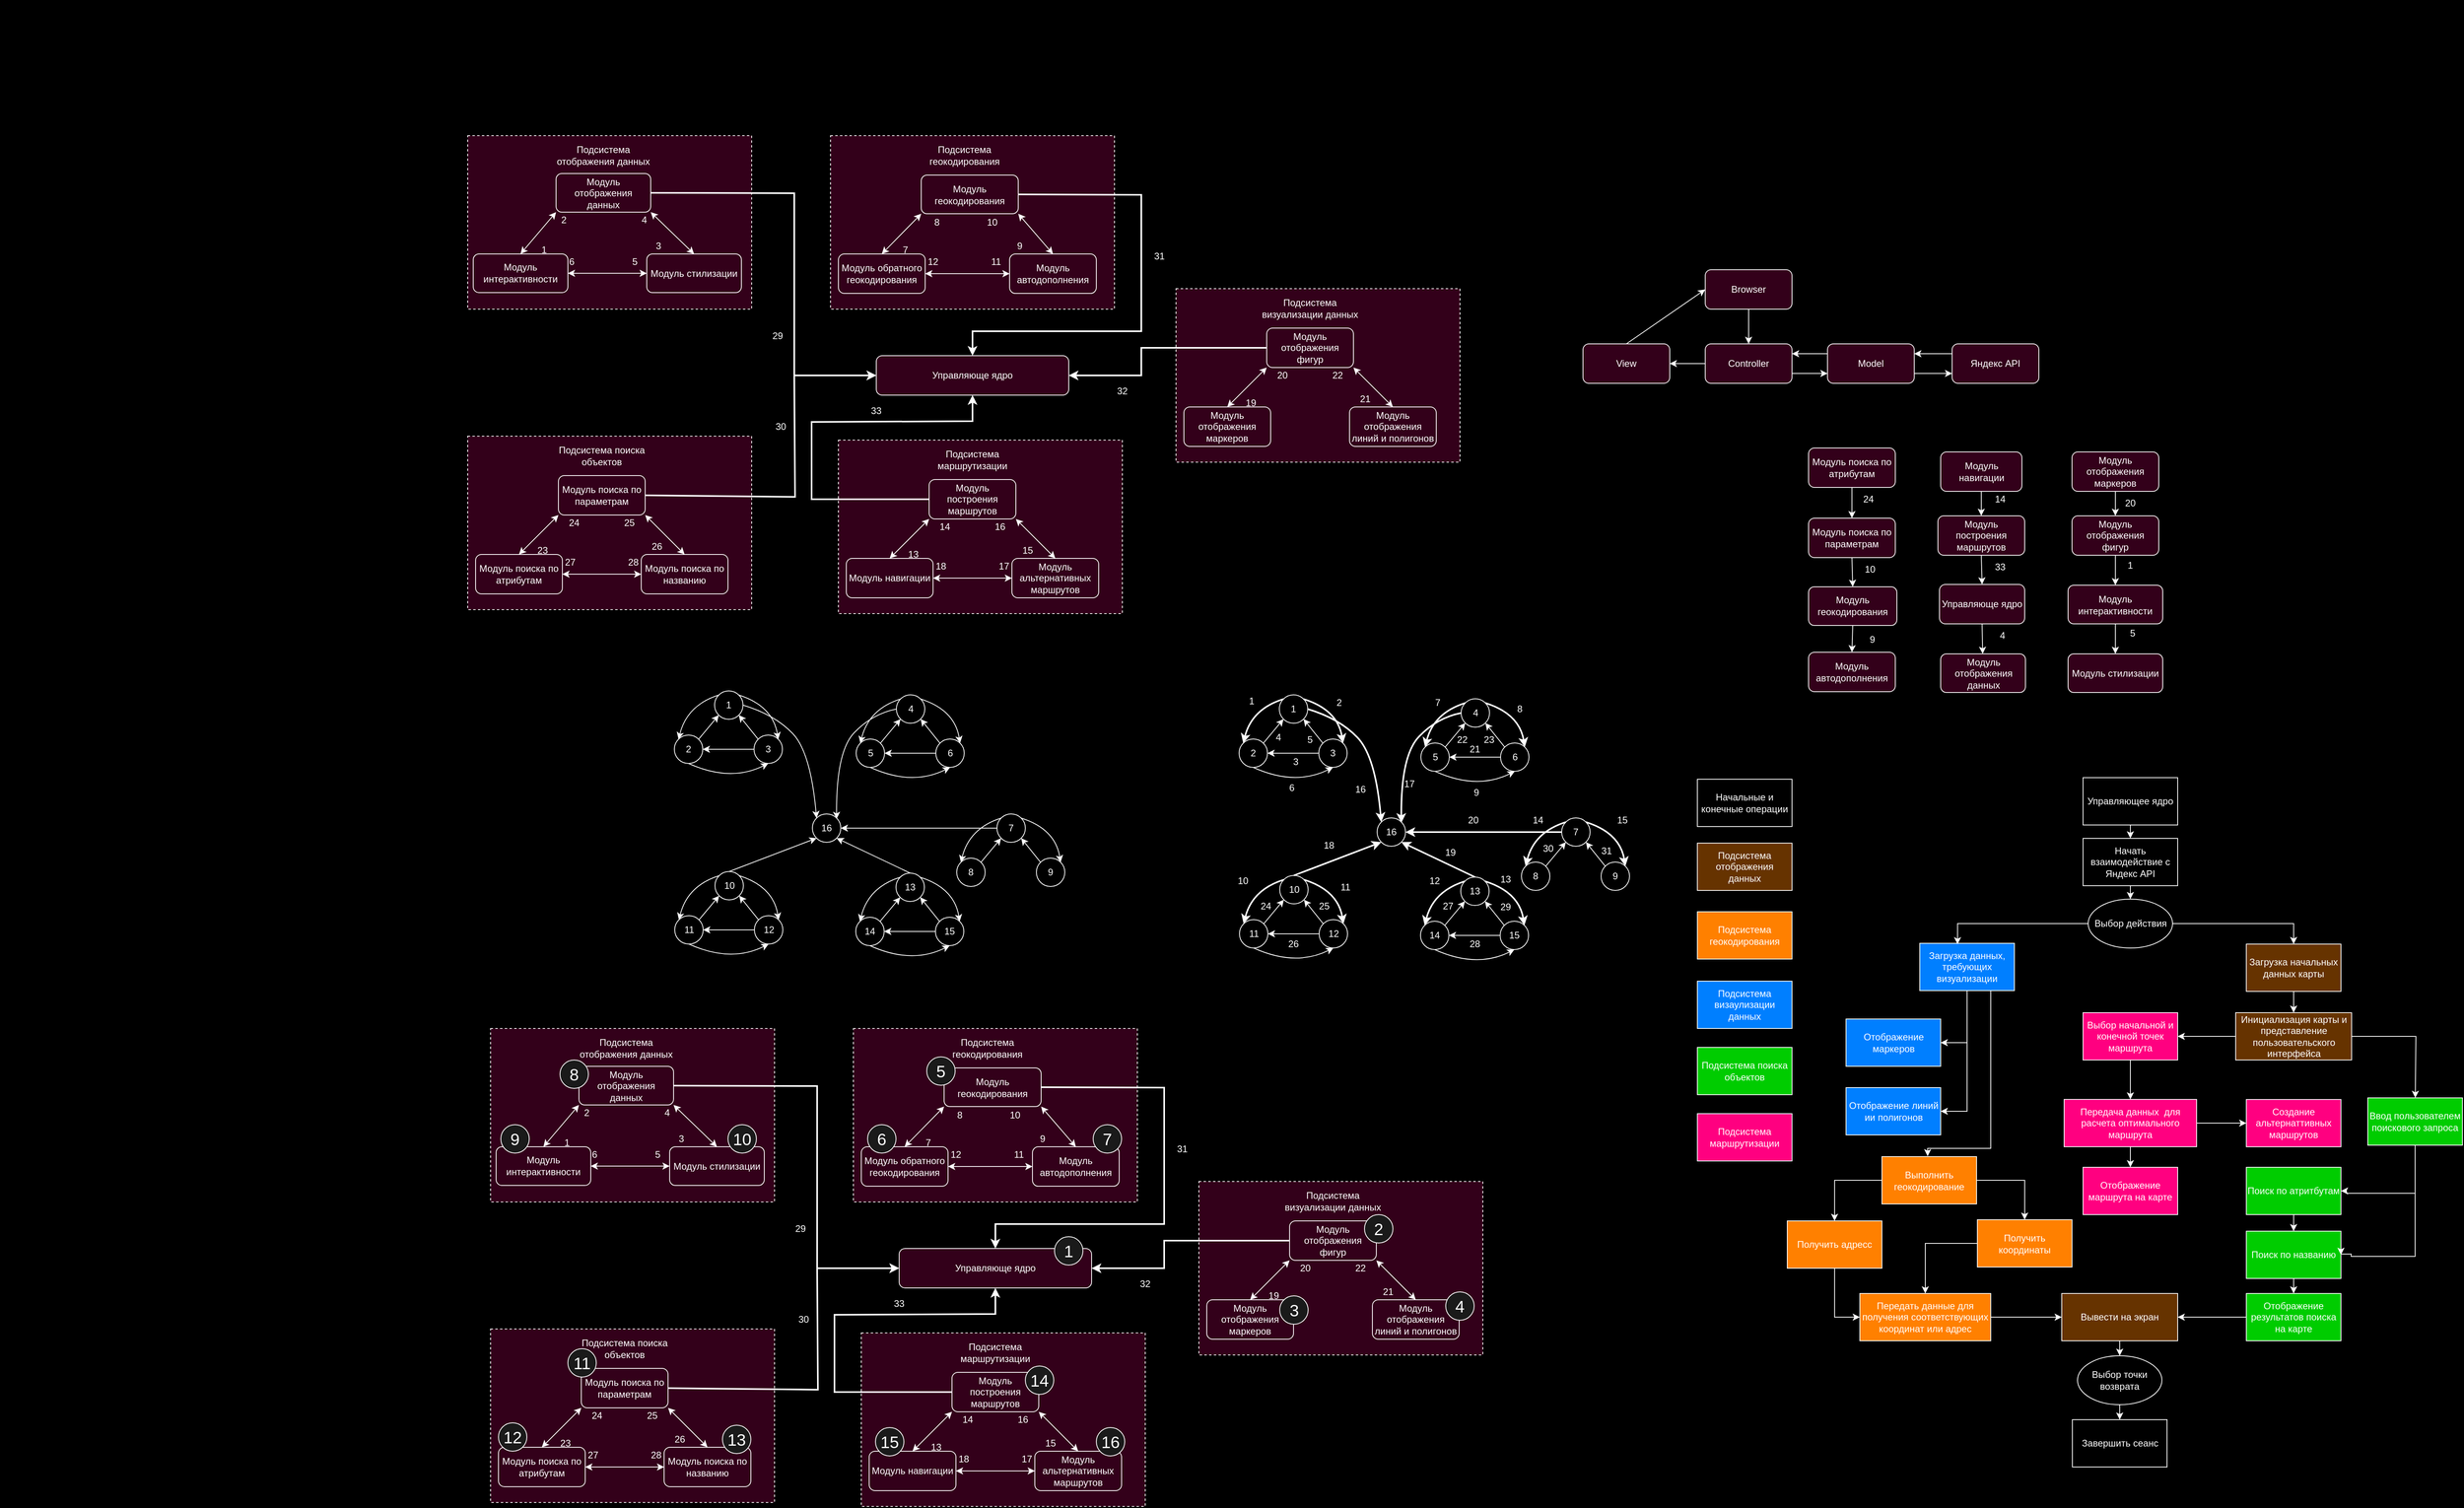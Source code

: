 <mxfile version="23.1.4" type="github">
  <diagram name="Страница — 1" id="5i1mLzlN07jmrmbTKN8E">
    <mxGraphModel dx="1728" dy="926" grid="0" gridSize="2" guides="1" tooltips="1" connect="1" arrows="1" fold="1" page="1" pageScale="1" pageWidth="300000" pageHeight="300000" background="#000000" math="0" shadow="0">
      <root>
        <mxCell id="0" />
        <mxCell id="1" parent="0" />
        <mxCell id="a494tXdaxEgdpBk0lXqR-2" value="" style="rounded=0;whiteSpace=wrap;html=1;labelBackgroundColor=none;fillColor=#33001A;strokeColor=#FFFFFF;fontColor=#FFFFFF;dashed=1;" parent="1" vertex="1">
          <mxGeometry x="772" y="334" width="360" height="220" as="geometry" />
        </mxCell>
        <mxCell id="a494tXdaxEgdpBk0lXqR-33" value="Подсистема отображения данных" style="text;strokeColor=none;align=center;fillColor=none;html=1;verticalAlign=middle;whiteSpace=wrap;rounded=0;labelBackgroundColor=none;fontColor=#FFFFFF;" parent="1" vertex="1">
          <mxGeometry x="879" y="344" width="130" height="30" as="geometry" />
        </mxCell>
        <mxCell id="a494tXdaxEgdpBk0lXqR-49" value="" style="endArrow=classic;startArrow=classic;rounded=0;entryX=0;entryY=1;entryDx=0;entryDy=0;exitX=0.5;exitY=0;exitDx=0;exitDy=0;strokeColor=#FFFFFF;targetPerimeterSpacing=2;sourcePerimeterSpacing=2;labelPosition=left;verticalLabelPosition=top;align=right;verticalAlign=bottom;html=1;" parent="1" source="a494tXdaxEgdpBk0lXqR-118" target="a494tXdaxEgdpBk0lXqR-117" edge="1">
          <mxGeometry width="50" height="50" relative="1" as="geometry">
            <mxPoint x="839" y="484" as="sourcePoint" />
            <mxPoint x="904.582" y="426.435" as="targetPoint" />
            <Array as="points" />
          </mxGeometry>
        </mxCell>
        <mxCell id="a494tXdaxEgdpBk0lXqR-51" value="1" style="text;html=1;strokeColor=none;fillColor=none;align=center;verticalAlign=middle;whiteSpace=wrap;rounded=0;fontColor=#FFFFFF;" parent="1" vertex="1">
          <mxGeometry x="854" y="469" width="30" height="20" as="geometry" />
        </mxCell>
        <mxCell id="a494tXdaxEgdpBk0lXqR-52" value="2" style="text;html=1;strokeColor=none;fillColor=none;align=center;verticalAlign=middle;whiteSpace=wrap;rounded=0;fontColor=#FFFFFF;" parent="1" vertex="1">
          <mxGeometry x="879" y="431" width="30" height="20" as="geometry" />
        </mxCell>
        <mxCell id="a494tXdaxEgdpBk0lXqR-53" value="" style="endArrow=classic;startArrow=classic;rounded=0;entryX=1;entryY=1;entryDx=0;entryDy=0;exitX=0.5;exitY=0;exitDx=0;exitDy=0;strokeColor=#FFFFFF;targetPerimeterSpacing=2;sourcePerimeterSpacing=2;labelPosition=left;verticalLabelPosition=top;align=right;verticalAlign=bottom;html=1;jumpStyle=none;" parent="1" source="a494tXdaxEgdpBk0lXqR-119" target="a494tXdaxEgdpBk0lXqR-117" edge="1">
          <mxGeometry width="50" height="50" relative="1" as="geometry">
            <mxPoint x="1049" y="484" as="sourcePoint" />
            <mxPoint x="983.418" y="426.435" as="targetPoint" />
            <Array as="points" />
          </mxGeometry>
        </mxCell>
        <mxCell id="a494tXdaxEgdpBk0lXqR-54" value="" style="endArrow=classic;startArrow=classic;rounded=0;exitX=0;exitY=0.5;exitDx=0;exitDy=0;strokeColor=#FFFFFF;targetPerimeterSpacing=2;sourcePerimeterSpacing=2;labelPosition=left;verticalLabelPosition=top;align=right;verticalAlign=bottom;html=1;entryX=1;entryY=0.5;entryDx=0;entryDy=0;" parent="1" source="a494tXdaxEgdpBk0lXqR-119" target="a494tXdaxEgdpBk0lXqR-118" edge="1">
          <mxGeometry width="50" height="50" relative="1" as="geometry">
            <mxPoint x="994" y="509" as="sourcePoint" />
            <mxPoint x="894.0" y="509" as="targetPoint" />
            <Array as="points" />
          </mxGeometry>
        </mxCell>
        <mxCell id="a494tXdaxEgdpBk0lXqR-55" value="4" style="text;html=1;strokeColor=none;fillColor=none;align=center;verticalAlign=middle;whiteSpace=wrap;rounded=0;fontColor=#FFFFFF;" parent="1" vertex="1">
          <mxGeometry x="981" y="431" width="30" height="20" as="geometry" />
        </mxCell>
        <mxCell id="a494tXdaxEgdpBk0lXqR-56" value="3" style="text;html=1;strokeColor=none;fillColor=none;align=center;verticalAlign=middle;whiteSpace=wrap;rounded=0;fontColor=#FFFFFF;" parent="1" vertex="1">
          <mxGeometry x="999" y="464" width="30" height="20" as="geometry" />
        </mxCell>
        <mxCell id="a494tXdaxEgdpBk0lXqR-57" value="6" style="text;html=1;strokeColor=none;fillColor=none;align=center;verticalAlign=middle;whiteSpace=wrap;rounded=0;fontColor=#FFFFFF;" parent="1" vertex="1">
          <mxGeometry x="889" y="484" width="30" height="20" as="geometry" />
        </mxCell>
        <mxCell id="a494tXdaxEgdpBk0lXqR-58" value="5" style="text;html=1;strokeColor=none;fillColor=none;align=center;verticalAlign=middle;whiteSpace=wrap;rounded=0;fontColor=#FFFFFF;" parent="1" vertex="1">
          <mxGeometry x="969" y="484" width="30" height="20" as="geometry" />
        </mxCell>
        <mxCell id="a494tXdaxEgdpBk0lXqR-60" value="" style="rounded=0;whiteSpace=wrap;html=1;labelBackgroundColor=none;fillColor=#33001A;strokeColor=#FFFFFF;fontColor=#FFFFFF;dashed=1;" parent="1" vertex="1">
          <mxGeometry x="1232" y="334" width="360" height="220" as="geometry" />
        </mxCell>
        <mxCell id="a494tXdaxEgdpBk0lXqR-61" value="Модуль геокодирования" style="rounded=1;whiteSpace=wrap;html=1;strokeColor=#FFFFFF;fillColor=#33001A;fontColor=#FFFFFF;" parent="1" vertex="1">
          <mxGeometry x="1347" y="384" width="123" height="49.05" as="geometry" />
        </mxCell>
        <mxCell id="a494tXdaxEgdpBk0lXqR-62" value="Подсистема геокодирования" style="text;strokeColor=none;align=center;fillColor=none;html=1;verticalAlign=middle;whiteSpace=wrap;rounded=0;labelBackgroundColor=none;fontColor=#FFFFFF;" parent="1" vertex="1">
          <mxGeometry x="1337" y="344" width="130" height="30" as="geometry" />
        </mxCell>
        <mxCell id="a494tXdaxEgdpBk0lXqR-63" value="Модуль обратного геокодирования" style="rounded=1;whiteSpace=wrap;html=1;strokeColor=#FFFFFF;fillColor=#33001A;fontColor=#FFFFFF;" parent="1" vertex="1">
          <mxGeometry x="1242" y="484" width="110" height="50" as="geometry" />
        </mxCell>
        <mxCell id="a494tXdaxEgdpBk0lXqR-64" value="Модуль автодополнения" style="rounded=1;whiteSpace=wrap;html=1;strokeColor=#FFFFFF;fillColor=#33001A;fontColor=#FFFFFF;" parent="1" vertex="1">
          <mxGeometry x="1459" y="484.05" width="110" height="50" as="geometry" />
        </mxCell>
        <mxCell id="a494tXdaxEgdpBk0lXqR-65" value="" style="endArrow=classic;startArrow=classic;rounded=0;entryX=0;entryY=1;entryDx=0;entryDy=0;exitX=0.5;exitY=0;exitDx=0;exitDy=0;strokeColor=#FFFFFF;targetPerimeterSpacing=2;sourcePerimeterSpacing=2;labelPosition=left;verticalLabelPosition=top;align=right;verticalAlign=bottom;html=1;" parent="1" source="a494tXdaxEgdpBk0lXqR-63" target="a494tXdaxEgdpBk0lXqR-61" edge="1">
          <mxGeometry width="50" height="50" relative="1" as="geometry">
            <mxPoint x="1542" y="564" as="sourcePoint" />
            <mxPoint x="1592" y="514" as="targetPoint" />
            <Array as="points" />
          </mxGeometry>
        </mxCell>
        <mxCell id="a494tXdaxEgdpBk0lXqR-66" value="7" style="text;html=1;strokeColor=none;fillColor=none;align=center;verticalAlign=middle;whiteSpace=wrap;rounded=0;fontColor=#FFFFFF;" parent="1" vertex="1">
          <mxGeometry x="1312" y="469" width="30" height="20" as="geometry" />
        </mxCell>
        <mxCell id="a494tXdaxEgdpBk0lXqR-67" value="8" style="text;html=1;strokeColor=none;fillColor=none;align=center;verticalAlign=middle;whiteSpace=wrap;rounded=0;fontColor=#FFFFFF;" parent="1" vertex="1">
          <mxGeometry x="1352" y="434" width="30" height="20" as="geometry" />
        </mxCell>
        <mxCell id="a494tXdaxEgdpBk0lXqR-68" value="" style="endArrow=classic;startArrow=classic;rounded=0;entryX=1;entryY=1;entryDx=0;entryDy=0;exitX=0.5;exitY=0;exitDx=0;exitDy=0;strokeColor=#FFFFFF;targetPerimeterSpacing=2;sourcePerimeterSpacing=2;labelPosition=left;verticalLabelPosition=top;align=right;verticalAlign=bottom;html=1;jumpStyle=none;" parent="1" source="a494tXdaxEgdpBk0lXqR-64" target="a494tXdaxEgdpBk0lXqR-61" edge="1">
          <mxGeometry width="50" height="50" relative="1" as="geometry">
            <mxPoint x="1312" y="494" as="sourcePoint" />
            <mxPoint x="1392" y="474" as="targetPoint" />
            <Array as="points" />
          </mxGeometry>
        </mxCell>
        <mxCell id="a494tXdaxEgdpBk0lXqR-69" value="" style="endArrow=classic;startArrow=classic;rounded=0;exitX=0;exitY=0.5;exitDx=0;exitDy=0;strokeColor=#FFFFFF;targetPerimeterSpacing=2;sourcePerimeterSpacing=2;labelPosition=left;verticalLabelPosition=top;align=right;verticalAlign=bottom;html=1;entryX=1;entryY=0.5;entryDx=0;entryDy=0;" parent="1" source="a494tXdaxEgdpBk0lXqR-64" target="a494tXdaxEgdpBk0lXqR-63" edge="1">
          <mxGeometry width="50" height="50" relative="1" as="geometry">
            <mxPoint x="1474" y="489" as="sourcePoint" />
            <mxPoint x="1382" y="469" as="targetPoint" />
            <Array as="points" />
          </mxGeometry>
        </mxCell>
        <mxCell id="a494tXdaxEgdpBk0lXqR-70" value="10" style="text;html=1;strokeColor=none;fillColor=none;align=center;verticalAlign=middle;whiteSpace=wrap;rounded=0;fontColor=#FFFFFF;" parent="1" vertex="1">
          <mxGeometry x="1422" y="434" width="30" height="20" as="geometry" />
        </mxCell>
        <mxCell id="a494tXdaxEgdpBk0lXqR-71" value="9" style="text;html=1;strokeColor=none;fillColor=none;align=center;verticalAlign=middle;whiteSpace=wrap;rounded=0;fontColor=#FFFFFF;" parent="1" vertex="1">
          <mxGeometry x="1457" y="464" width="30" height="20" as="geometry" />
        </mxCell>
        <mxCell id="a494tXdaxEgdpBk0lXqR-72" value="12" style="text;html=1;strokeColor=none;fillColor=none;align=center;verticalAlign=middle;whiteSpace=wrap;rounded=0;fontColor=#FFFFFF;" parent="1" vertex="1">
          <mxGeometry x="1347" y="484" width="30" height="20" as="geometry" />
        </mxCell>
        <mxCell id="a494tXdaxEgdpBk0lXqR-73" value="11" style="text;html=1;strokeColor=none;fillColor=none;align=center;verticalAlign=middle;whiteSpace=wrap;rounded=0;fontColor=#FFFFFF;" parent="1" vertex="1">
          <mxGeometry x="1427" y="484" width="30" height="20" as="geometry" />
        </mxCell>
        <mxCell id="a494tXdaxEgdpBk0lXqR-74" value="" style="rounded=0;whiteSpace=wrap;html=1;labelBackgroundColor=none;fillColor=#33001A;strokeColor=#FFFFFF;fontColor=#FFFFFF;dashed=1;" parent="1" vertex="1">
          <mxGeometry x="1242" y="720" width="360" height="220" as="geometry" />
        </mxCell>
        <mxCell id="a494tXdaxEgdpBk0lXqR-75" value="Модуль построения маршрутов" style="rounded=1;whiteSpace=wrap;html=1;strokeColor=#FFFFFF;fillColor=#33001A;fontColor=#FFFFFF;" parent="1" vertex="1">
          <mxGeometry x="1357" y="770" width="110" height="50" as="geometry" />
        </mxCell>
        <mxCell id="a494tXdaxEgdpBk0lXqR-76" value="Подсистема маршрутизации" style="text;strokeColor=none;align=center;fillColor=none;html=1;verticalAlign=middle;whiteSpace=wrap;rounded=0;labelBackgroundColor=none;fontColor=#FFFFFF;" parent="1" vertex="1">
          <mxGeometry x="1347" y="730" width="130" height="30" as="geometry" />
        </mxCell>
        <mxCell id="a494tXdaxEgdpBk0lXqR-77" value="Модуль навигации" style="rounded=1;whiteSpace=wrap;html=1;strokeColor=#FFFFFF;fillColor=#33001A;fontColor=#FFFFFF;" parent="1" vertex="1">
          <mxGeometry x="1252" y="870" width="110" height="50" as="geometry" />
        </mxCell>
        <mxCell id="a494tXdaxEgdpBk0lXqR-78" value="Модуль альтернативных маршрутов" style="rounded=1;whiteSpace=wrap;html=1;strokeColor=#FFFFFF;fillColor=#33001A;fontColor=#FFFFFF;" parent="1" vertex="1">
          <mxGeometry x="1462" y="870" width="110" height="50" as="geometry" />
        </mxCell>
        <mxCell id="a494tXdaxEgdpBk0lXqR-79" value="" style="endArrow=classic;startArrow=classic;rounded=0;entryX=0;entryY=1;entryDx=0;entryDy=0;exitX=0.5;exitY=0;exitDx=0;exitDy=0;strokeColor=#FFFFFF;targetPerimeterSpacing=2;sourcePerimeterSpacing=2;labelPosition=left;verticalLabelPosition=top;align=right;verticalAlign=bottom;html=1;" parent="1" source="a494tXdaxEgdpBk0lXqR-77" target="a494tXdaxEgdpBk0lXqR-75" edge="1">
          <mxGeometry width="50" height="50" relative="1" as="geometry">
            <mxPoint x="1552" y="950" as="sourcePoint" />
            <mxPoint x="1602" y="900" as="targetPoint" />
            <Array as="points" />
          </mxGeometry>
        </mxCell>
        <mxCell id="a494tXdaxEgdpBk0lXqR-80" value="13" style="text;html=1;strokeColor=none;fillColor=none;align=center;verticalAlign=middle;whiteSpace=wrap;rounded=0;fontColor=#FFFFFF;" parent="1" vertex="1">
          <mxGeometry x="1322" y="855" width="30" height="20" as="geometry" />
        </mxCell>
        <mxCell id="a494tXdaxEgdpBk0lXqR-81" value="14" style="text;html=1;strokeColor=none;fillColor=none;align=center;verticalAlign=middle;whiteSpace=wrap;rounded=0;fontColor=#FFFFFF;" parent="1" vertex="1">
          <mxGeometry x="1362" y="820" width="30" height="20" as="geometry" />
        </mxCell>
        <mxCell id="a494tXdaxEgdpBk0lXqR-82" value="" style="endArrow=classic;startArrow=classic;rounded=0;entryX=1;entryY=1;entryDx=0;entryDy=0;exitX=0.5;exitY=0;exitDx=0;exitDy=0;strokeColor=#FFFFFF;targetPerimeterSpacing=2;sourcePerimeterSpacing=2;labelPosition=left;verticalLabelPosition=top;align=right;verticalAlign=bottom;html=1;jumpStyle=none;" parent="1" source="a494tXdaxEgdpBk0lXqR-78" target="a494tXdaxEgdpBk0lXqR-75" edge="1">
          <mxGeometry width="50" height="50" relative="1" as="geometry">
            <mxPoint x="1322" y="880" as="sourcePoint" />
            <mxPoint x="1402" y="860" as="targetPoint" />
            <Array as="points" />
          </mxGeometry>
        </mxCell>
        <mxCell id="a494tXdaxEgdpBk0lXqR-83" value="" style="endArrow=classic;startArrow=classic;rounded=0;exitX=0;exitY=0.5;exitDx=0;exitDy=0;strokeColor=#FFFFFF;targetPerimeterSpacing=2;sourcePerimeterSpacing=2;labelPosition=left;verticalLabelPosition=top;align=right;verticalAlign=bottom;html=1;entryX=1;entryY=0.5;entryDx=0;entryDy=0;" parent="1" source="a494tXdaxEgdpBk0lXqR-78" target="a494tXdaxEgdpBk0lXqR-77" edge="1">
          <mxGeometry width="50" height="50" relative="1" as="geometry">
            <mxPoint x="1484" y="875" as="sourcePoint" />
            <mxPoint x="1392" y="855" as="targetPoint" />
            <Array as="points" />
          </mxGeometry>
        </mxCell>
        <mxCell id="a494tXdaxEgdpBk0lXqR-84" value="16" style="text;html=1;strokeColor=none;fillColor=none;align=center;verticalAlign=middle;whiteSpace=wrap;rounded=0;fontColor=#FFFFFF;" parent="1" vertex="1">
          <mxGeometry x="1432" y="820" width="30" height="20" as="geometry" />
        </mxCell>
        <mxCell id="a494tXdaxEgdpBk0lXqR-85" value="15" style="text;html=1;strokeColor=none;fillColor=none;align=center;verticalAlign=middle;whiteSpace=wrap;rounded=0;fontColor=#FFFFFF;" parent="1" vertex="1">
          <mxGeometry x="1467" y="850" width="30" height="20" as="geometry" />
        </mxCell>
        <mxCell id="a494tXdaxEgdpBk0lXqR-86" value="18" style="text;html=1;strokeColor=none;fillColor=none;align=center;verticalAlign=middle;whiteSpace=wrap;rounded=0;fontColor=#FFFFFF;" parent="1" vertex="1">
          <mxGeometry x="1357" y="870" width="30" height="20" as="geometry" />
        </mxCell>
        <mxCell id="a494tXdaxEgdpBk0lXqR-87" value="17" style="text;html=1;strokeColor=none;fillColor=none;align=center;verticalAlign=middle;whiteSpace=wrap;rounded=0;fontColor=#FFFFFF;" parent="1" vertex="1">
          <mxGeometry x="1437" y="870" width="30" height="20" as="geometry" />
        </mxCell>
        <mxCell id="a494tXdaxEgdpBk0lXqR-88" value="" style="rounded=0;whiteSpace=wrap;html=1;labelBackgroundColor=none;fillColor=#33001A;strokeColor=#FFFFFF;fontColor=#FFFFFF;dashed=1;" parent="1" vertex="1">
          <mxGeometry x="1670" y="528" width="360" height="220" as="geometry" />
        </mxCell>
        <mxCell id="a494tXdaxEgdpBk0lXqR-89" value="Модуль отображения фигур" style="rounded=1;whiteSpace=wrap;html=1;strokeColor=#FFFFFF;fillColor=#33001A;fontColor=#FFFFFF;" parent="1" vertex="1">
          <mxGeometry x="1785" y="578" width="110" height="50" as="geometry" />
        </mxCell>
        <mxCell id="a494tXdaxEgdpBk0lXqR-90" value="Подсистема визуализации данных" style="text;strokeColor=none;align=center;fillColor=none;html=1;verticalAlign=middle;whiteSpace=wrap;rounded=0;labelBackgroundColor=none;fontColor=#FFFFFF;" parent="1" vertex="1">
          <mxGeometry x="1775" y="538" width="130" height="30" as="geometry" />
        </mxCell>
        <mxCell id="a494tXdaxEgdpBk0lXqR-91" value="Модуль отображения маркеров" style="rounded=1;whiteSpace=wrap;html=1;strokeColor=#FFFFFF;fillColor=#33001A;fontColor=#FFFFFF;" parent="1" vertex="1">
          <mxGeometry x="1680" y="678" width="110" height="50" as="geometry" />
        </mxCell>
        <mxCell id="a494tXdaxEgdpBk0lXqR-92" value="Модуль отображения линий и полигонов" style="rounded=1;whiteSpace=wrap;html=1;strokeColor=#FFFFFF;fillColor=#33001A;fontColor=#FFFFFF;" parent="1" vertex="1">
          <mxGeometry x="1890" y="678" width="110" height="50" as="geometry" />
        </mxCell>
        <mxCell id="a494tXdaxEgdpBk0lXqR-93" value="" style="endArrow=classic;startArrow=classic;rounded=0;entryX=0;entryY=1;entryDx=0;entryDy=0;exitX=0.5;exitY=0;exitDx=0;exitDy=0;strokeColor=#FFFFFF;targetPerimeterSpacing=2;sourcePerimeterSpacing=2;labelPosition=left;verticalLabelPosition=top;align=right;verticalAlign=bottom;html=1;" parent="1" source="a494tXdaxEgdpBk0lXqR-91" target="a494tXdaxEgdpBk0lXqR-89" edge="1">
          <mxGeometry width="50" height="50" relative="1" as="geometry">
            <mxPoint x="1980" y="758" as="sourcePoint" />
            <mxPoint x="2030" y="708" as="targetPoint" />
            <Array as="points" />
          </mxGeometry>
        </mxCell>
        <mxCell id="a494tXdaxEgdpBk0lXqR-94" value="19" style="text;html=1;strokeColor=none;fillColor=none;align=center;verticalAlign=middle;whiteSpace=wrap;rounded=0;fontColor=#FFFFFF;" parent="1" vertex="1">
          <mxGeometry x="1750" y="663" width="30" height="20" as="geometry" />
        </mxCell>
        <mxCell id="a494tXdaxEgdpBk0lXqR-95" value="20" style="text;html=1;strokeColor=none;fillColor=none;align=center;verticalAlign=middle;whiteSpace=wrap;rounded=0;fontColor=#FFFFFF;" parent="1" vertex="1">
          <mxGeometry x="1790" y="628" width="30" height="20" as="geometry" />
        </mxCell>
        <mxCell id="a494tXdaxEgdpBk0lXqR-96" value="" style="endArrow=classic;startArrow=classic;rounded=0;entryX=1;entryY=1;entryDx=0;entryDy=0;exitX=0.5;exitY=0;exitDx=0;exitDy=0;strokeColor=#FFFFFF;targetPerimeterSpacing=2;sourcePerimeterSpacing=2;labelPosition=left;verticalLabelPosition=top;align=right;verticalAlign=bottom;html=1;jumpStyle=none;" parent="1" source="a494tXdaxEgdpBk0lXqR-92" target="a494tXdaxEgdpBk0lXqR-89" edge="1">
          <mxGeometry width="50" height="50" relative="1" as="geometry">
            <mxPoint x="1750" y="688" as="sourcePoint" />
            <mxPoint x="1830" y="668" as="targetPoint" />
            <Array as="points" />
          </mxGeometry>
        </mxCell>
        <mxCell id="a494tXdaxEgdpBk0lXqR-98" value="22" style="text;html=1;strokeColor=none;fillColor=none;align=center;verticalAlign=middle;whiteSpace=wrap;rounded=0;fontColor=#FFFFFF;" parent="1" vertex="1">
          <mxGeometry x="1860" y="628" width="30" height="20" as="geometry" />
        </mxCell>
        <mxCell id="a494tXdaxEgdpBk0lXqR-99" value="21" style="text;html=1;strokeColor=none;fillColor=none;align=center;verticalAlign=middle;whiteSpace=wrap;rounded=0;fontColor=#FFFFFF;" parent="1" vertex="1">
          <mxGeometry x="1895" y="658" width="30" height="20" as="geometry" />
        </mxCell>
        <mxCell id="a494tXdaxEgdpBk0lXqR-103" value="" style="rounded=0;whiteSpace=wrap;html=1;labelBackgroundColor=none;fillColor=#33001A;strokeColor=#FFFFFF;fontColor=#FFFFFF;dashed=1;" parent="1" vertex="1">
          <mxGeometry x="772" y="715" width="360" height="220" as="geometry" />
        </mxCell>
        <mxCell id="a494tXdaxEgdpBk0lXqR-104" value="Модуль поиска по параметрам" style="rounded=1;whiteSpace=wrap;html=1;strokeColor=#FFFFFF;fillColor=#33001A;fontColor=#FFFFFF;" parent="1" vertex="1">
          <mxGeometry x="887" y="765" width="110" height="50" as="geometry" />
        </mxCell>
        <mxCell id="a494tXdaxEgdpBk0lXqR-105" value="Подсистема поиска объектов" style="text;strokeColor=none;align=center;fillColor=none;html=1;verticalAlign=middle;whiteSpace=wrap;rounded=0;labelBackgroundColor=none;fontColor=#FFFFFF;" parent="1" vertex="1">
          <mxGeometry x="877" y="725" width="130" height="30" as="geometry" />
        </mxCell>
        <mxCell id="a494tXdaxEgdpBk0lXqR-106" value="Модуль поиска по атрибутам" style="rounded=1;whiteSpace=wrap;html=1;strokeColor=#FFFFFF;fillColor=#33001A;fontColor=#FFFFFF;" parent="1" vertex="1">
          <mxGeometry x="782" y="865" width="110" height="50" as="geometry" />
        </mxCell>
        <mxCell id="a494tXdaxEgdpBk0lXqR-107" value="Модуль поиска по названию" style="rounded=1;whiteSpace=wrap;html=1;strokeColor=#FFFFFF;fillColor=#33001A;fontColor=#FFFFFF;" parent="1" vertex="1">
          <mxGeometry x="992" y="865" width="110" height="50" as="geometry" />
        </mxCell>
        <mxCell id="a494tXdaxEgdpBk0lXqR-108" value="" style="endArrow=classic;startArrow=classic;rounded=0;entryX=0;entryY=1;entryDx=0;entryDy=0;exitX=0.5;exitY=0;exitDx=0;exitDy=0;strokeColor=#FFFFFF;targetPerimeterSpacing=2;sourcePerimeterSpacing=2;labelPosition=left;verticalLabelPosition=top;align=right;verticalAlign=bottom;html=1;" parent="1" source="a494tXdaxEgdpBk0lXqR-106" target="a494tXdaxEgdpBk0lXqR-104" edge="1">
          <mxGeometry width="50" height="50" relative="1" as="geometry">
            <mxPoint x="1082" y="945" as="sourcePoint" />
            <mxPoint x="1132" y="895" as="targetPoint" />
            <Array as="points" />
          </mxGeometry>
        </mxCell>
        <mxCell id="a494tXdaxEgdpBk0lXqR-109" value="23" style="text;html=1;strokeColor=none;fillColor=none;align=center;verticalAlign=middle;whiteSpace=wrap;rounded=0;fontColor=#FFFFFF;" parent="1" vertex="1">
          <mxGeometry x="852" y="850" width="30" height="20" as="geometry" />
        </mxCell>
        <mxCell id="a494tXdaxEgdpBk0lXqR-110" value="24" style="text;html=1;strokeColor=none;fillColor=none;align=center;verticalAlign=middle;whiteSpace=wrap;rounded=0;fontColor=#FFFFFF;" parent="1" vertex="1">
          <mxGeometry x="892" y="815" width="30" height="20" as="geometry" />
        </mxCell>
        <mxCell id="a494tXdaxEgdpBk0lXqR-111" value="" style="endArrow=classic;startArrow=classic;rounded=0;entryX=1;entryY=1;entryDx=0;entryDy=0;exitX=0.5;exitY=0;exitDx=0;exitDy=0;strokeColor=#FFFFFF;targetPerimeterSpacing=2;sourcePerimeterSpacing=2;labelPosition=left;verticalLabelPosition=top;align=right;verticalAlign=bottom;html=1;jumpStyle=none;" parent="1" source="a494tXdaxEgdpBk0lXqR-107" target="a494tXdaxEgdpBk0lXqR-104" edge="1">
          <mxGeometry width="50" height="50" relative="1" as="geometry">
            <mxPoint x="852" y="875" as="sourcePoint" />
            <mxPoint x="932" y="855" as="targetPoint" />
            <Array as="points" />
          </mxGeometry>
        </mxCell>
        <mxCell id="a494tXdaxEgdpBk0lXqR-112" value="" style="endArrow=classic;startArrow=classic;rounded=0;exitX=0;exitY=0.5;exitDx=0;exitDy=0;strokeColor=#FFFFFF;targetPerimeterSpacing=2;sourcePerimeterSpacing=2;labelPosition=left;verticalLabelPosition=top;align=right;verticalAlign=bottom;html=1;entryX=1;entryY=0.5;entryDx=0;entryDy=0;" parent="1" source="a494tXdaxEgdpBk0lXqR-107" target="a494tXdaxEgdpBk0lXqR-106" edge="1">
          <mxGeometry width="50" height="50" relative="1" as="geometry">
            <mxPoint x="1014" y="870" as="sourcePoint" />
            <mxPoint x="922" y="850" as="targetPoint" />
            <Array as="points" />
          </mxGeometry>
        </mxCell>
        <mxCell id="a494tXdaxEgdpBk0lXqR-113" value="25" style="text;html=1;strokeColor=none;fillColor=none;align=center;verticalAlign=middle;whiteSpace=wrap;rounded=0;fontColor=#FFFFFF;" parent="1" vertex="1">
          <mxGeometry x="962" y="815" width="30" height="20" as="geometry" />
        </mxCell>
        <mxCell id="a494tXdaxEgdpBk0lXqR-114" value="26" style="text;html=1;strokeColor=none;fillColor=none;align=center;verticalAlign=middle;whiteSpace=wrap;rounded=0;fontColor=#FFFFFF;" parent="1" vertex="1">
          <mxGeometry x="997" y="845" width="30" height="20" as="geometry" />
        </mxCell>
        <mxCell id="a494tXdaxEgdpBk0lXqR-115" value="27" style="text;html=1;strokeColor=none;fillColor=none;align=center;verticalAlign=middle;whiteSpace=wrap;rounded=0;fontColor=#FFFFFF;" parent="1" vertex="1">
          <mxGeometry x="887" y="865" width="30" height="20" as="geometry" />
        </mxCell>
        <mxCell id="a494tXdaxEgdpBk0lXqR-116" value="28" style="text;html=1;strokeColor=none;fillColor=none;align=center;verticalAlign=middle;whiteSpace=wrap;rounded=0;fontColor=#FFFFFF;" parent="1" vertex="1">
          <mxGeometry x="967" y="865" width="30" height="20" as="geometry" />
        </mxCell>
        <mxCell id="a494tXdaxEgdpBk0lXqR-117" value="Модуль отображения данных" style="rounded=1;whiteSpace=wrap;html=1;strokeColor=#FFFFFF;fillColor=#33001A;fontColor=#FFFFFF;" parent="1" vertex="1">
          <mxGeometry x="884" y="382" width="120" height="49" as="geometry" />
        </mxCell>
        <mxCell id="a494tXdaxEgdpBk0lXqR-118" value="Модуль интерактивности" style="rounded=1;whiteSpace=wrap;html=1;strokeColor=#FFFFFF;fillColor=#33001A;fontColor=#FFFFFF;" parent="1" vertex="1">
          <mxGeometry x="779" y="483.95" width="120" height="49" as="geometry" />
        </mxCell>
        <mxCell id="a494tXdaxEgdpBk0lXqR-119" value="Модуль стилизации" style="rounded=1;whiteSpace=wrap;html=1;strokeColor=#FFFFFF;fillColor=#33001A;fontColor=#FFFFFF;" parent="1" vertex="1">
          <mxGeometry x="999" y="484" width="120" height="49" as="geometry" />
        </mxCell>
        <mxCell id="a494tXdaxEgdpBk0lXqR-121" value="Управляюще ядро" style="rounded=1;whiteSpace=wrap;html=1;strokeColor=#FFFFFF;fillColor=#33001A;fontColor=#FFFFFF;" parent="1" vertex="1">
          <mxGeometry x="1290" y="613" width="244" height="50" as="geometry" />
        </mxCell>
        <mxCell id="a494tXdaxEgdpBk0lXqR-122" value="3000" style="text;whiteSpace=wrap;" parent="1" vertex="1">
          <mxGeometry x="179.444" y="162.222" width="47" height="28" as="geometry" />
        </mxCell>
        <mxCell id="a494tXdaxEgdpBk0lXqR-125" value="" style="endArrow=classic;html=1;rounded=0;strokeColor=#FFFFFF;exitX=1;exitY=0.5;exitDx=0;exitDy=0;entryX=0;entryY=0.5;entryDx=0;entryDy=0;strokeWidth=2;" parent="1" source="a494tXdaxEgdpBk0lXqR-117" target="a494tXdaxEgdpBk0lXqR-121" edge="1">
          <mxGeometry width="50" height="50" relative="1" as="geometry">
            <mxPoint x="1155" y="626" as="sourcePoint" />
            <mxPoint x="1186" y="645" as="targetPoint" />
            <Array as="points">
              <mxPoint x="1186" y="407" />
              <mxPoint x="1186" y="638" />
            </Array>
          </mxGeometry>
        </mxCell>
        <mxCell id="a494tXdaxEgdpBk0lXqR-126" value="" style="endArrow=classic;html=1;rounded=0;strokeColor=#FFFFFF;strokeWidth=2;exitX=1;exitY=0.5;exitDx=0;exitDy=0;entryX=0.5;entryY=0;entryDx=0;entryDy=0;" parent="1" source="a494tXdaxEgdpBk0lXqR-61" target="a494tXdaxEgdpBk0lXqR-121" edge="1">
          <mxGeometry width="50" height="50" relative="1" as="geometry">
            <mxPoint x="1630" y="340" as="sourcePoint" />
            <mxPoint x="1400" y="582" as="targetPoint" />
            <Array as="points">
              <mxPoint x="1626" y="409" />
              <mxPoint x="1626" y="582" />
              <mxPoint x="1412" y="582" />
            </Array>
          </mxGeometry>
        </mxCell>
        <mxCell id="a494tXdaxEgdpBk0lXqR-127" value="" style="endArrow=classic;html=1;rounded=0;strokeColor=#FFFFFF;exitX=0;exitY=0.5;exitDx=0;exitDy=0;entryX=1;entryY=0.5;entryDx=0;entryDy=0;strokeWidth=2;" parent="1" source="a494tXdaxEgdpBk0lXqR-89" target="a494tXdaxEgdpBk0lXqR-121" edge="1">
          <mxGeometry width="50" height="50" relative="1" as="geometry">
            <mxPoint x="1683" y="378.5" as="sourcePoint" />
            <mxPoint x="1969" y="609.5" as="targetPoint" />
            <Array as="points">
              <mxPoint x="1703" y="603" />
              <mxPoint x="1626" y="603" />
              <mxPoint x="1626" y="638" />
            </Array>
          </mxGeometry>
        </mxCell>
        <mxCell id="a494tXdaxEgdpBk0lXqR-128" value="" style="endArrow=classic;html=1;rounded=0;strokeColor=#FFFFFF;exitX=1;exitY=0.5;exitDx=0;exitDy=0;strokeWidth=2;entryX=0;entryY=0.5;entryDx=0;entryDy=0;" parent="1" source="a494tXdaxEgdpBk0lXqR-104" target="a494tXdaxEgdpBk0lXqR-121" edge="1">
          <mxGeometry width="50" height="50" relative="1" as="geometry">
            <mxPoint x="962" y="595" as="sourcePoint" />
            <mxPoint x="1280" y="634" as="targetPoint" />
            <Array as="points">
              <mxPoint x="1187" y="792" />
              <mxPoint x="1186" y="638" />
            </Array>
          </mxGeometry>
        </mxCell>
        <mxCell id="a494tXdaxEgdpBk0lXqR-129" value="" style="endArrow=classic;html=1;rounded=0;strokeColor=#FFFFFF;strokeWidth=2;entryX=0.5;entryY=1;entryDx=0;entryDy=0;" parent="1" source="a494tXdaxEgdpBk0lXqR-75" target="a494tXdaxEgdpBk0lXqR-121" edge="1">
          <mxGeometry width="50" height="50" relative="1" as="geometry">
            <mxPoint x="1064" y="843" as="sourcePoint" />
            <mxPoint x="1357" y="691" as="targetPoint" />
            <Array as="points">
              <mxPoint x="1208" y="795" />
              <mxPoint x="1208" y="697" />
              <mxPoint x="1412" y="696" />
            </Array>
          </mxGeometry>
        </mxCell>
        <mxCell id="a494tXdaxEgdpBk0lXqR-130" value="29" style="text;html=1;strokeColor=none;fillColor=none;align=center;verticalAlign=middle;whiteSpace=wrap;rounded=0;fontColor=#FFFFFF;" parent="1" vertex="1">
          <mxGeometry x="1150" y="578" width="30" height="20" as="geometry" />
        </mxCell>
        <mxCell id="a494tXdaxEgdpBk0lXqR-131" value="30" style="text;html=1;strokeColor=none;fillColor=none;align=center;verticalAlign=middle;whiteSpace=wrap;rounded=0;fontColor=#FFFFFF;" parent="1" vertex="1">
          <mxGeometry x="1154" y="693" width="30" height="20" as="geometry" />
        </mxCell>
        <mxCell id="a494tXdaxEgdpBk0lXqR-132" value="31" style="text;html=1;strokeColor=none;fillColor=none;align=center;verticalAlign=middle;whiteSpace=wrap;rounded=0;fontColor=#FFFFFF;" parent="1" vertex="1">
          <mxGeometry x="1634" y="477" width="30" height="20" as="geometry" />
        </mxCell>
        <mxCell id="a494tXdaxEgdpBk0lXqR-133" value="32" style="text;html=1;strokeColor=none;fillColor=none;align=center;verticalAlign=middle;whiteSpace=wrap;rounded=0;fontColor=#FFFFFF;" parent="1" vertex="1">
          <mxGeometry x="1587" y="648" width="30" height="20" as="geometry" />
        </mxCell>
        <mxCell id="a494tXdaxEgdpBk0lXqR-134" value="33" style="text;html=1;strokeColor=none;fillColor=none;align=center;verticalAlign=middle;whiteSpace=wrap;rounded=0;fontColor=#FFFFFF;" parent="1" vertex="1">
          <mxGeometry x="1275" y="673" width="30" height="20" as="geometry" />
        </mxCell>
        <mxCell id="LkRLXPlOQQedB5Yezab8-1" value="View" style="rounded=1;whiteSpace=wrap;html=1;strokeColor=#FFFFFF;fillColor=#33001A;fontColor=#FFFFFF;" parent="1" vertex="1">
          <mxGeometry x="2186" y="598" width="110" height="50" as="geometry" />
        </mxCell>
        <mxCell id="LkRLXPlOQQedB5Yezab8-3" value="Model" style="rounded=1;whiteSpace=wrap;html=1;strokeColor=#FFFFFF;fillColor=#33001A;fontColor=#FFFFFF;" parent="1" vertex="1">
          <mxGeometry x="2496" y="598" width="110" height="50" as="geometry" />
        </mxCell>
        <mxCell id="LkRLXPlOQQedB5Yezab8-9" style="edgeStyle=orthogonalEdgeStyle;rounded=0;orthogonalLoop=1;jettySize=auto;html=1;" parent="1" source="LkRLXPlOQQedB5Yezab8-4" edge="1">
          <mxGeometry relative="1" as="geometry">
            <mxPoint x="2299" y="624.8" as="targetPoint" />
          </mxGeometry>
        </mxCell>
        <mxCell id="LkRLXPlOQQedB5Yezab8-4" value="Controller" style="rounded=1;whiteSpace=wrap;html=1;strokeColor=#FFFFFF;fillColor=#33001A;fontColor=#FFFFFF;" parent="1" vertex="1">
          <mxGeometry x="2341" y="598" width="110" height="50" as="geometry" />
        </mxCell>
        <mxCell id="LkRLXPlOQQedB5Yezab8-7" value="" style="endArrow=classic;html=1;rounded=0;exitX=1;exitY=0.75;exitDx=0;exitDy=0;strokeColor=#FFFFFF;entryX=0;entryY=0.75;entryDx=0;entryDy=0;" parent="1" source="LkRLXPlOQQedB5Yezab8-4" target="LkRLXPlOQQedB5Yezab8-3" edge="1">
          <mxGeometry width="50" height="50" relative="1" as="geometry">
            <mxPoint x="2475" y="622.6" as="sourcePoint" />
            <mxPoint x="2537" y="622.6" as="targetPoint" />
          </mxGeometry>
        </mxCell>
        <mxCell id="LkRLXPlOQQedB5Yezab8-8" value="" style="endArrow=classic;html=1;rounded=0;strokeColor=#FFFFFF;entryX=1;entryY=0.5;entryDx=0;entryDy=0;" parent="1" source="LkRLXPlOQQedB5Yezab8-4" target="LkRLXPlOQQedB5Yezab8-1" edge="1">
          <mxGeometry width="50" height="50" relative="1" as="geometry">
            <mxPoint x="2269" y="623.2" as="sourcePoint" />
            <mxPoint x="2331" y="623.2" as="targetPoint" />
          </mxGeometry>
        </mxCell>
        <mxCell id="LkRLXPlOQQedB5Yezab8-10" value="" style="endArrow=classic;html=1;rounded=0;strokeColor=#FFFFFF;entryX=1;entryY=0.25;entryDx=0;entryDy=0;exitX=0;exitY=0.25;exitDx=0;exitDy=0;" parent="1" source="LkRLXPlOQQedB5Yezab8-3" target="LkRLXPlOQQedB5Yezab8-4" edge="1">
          <mxGeometry width="50" height="50" relative="1" as="geometry">
            <mxPoint x="2506" y="578" as="sourcePoint" />
            <mxPoint x="2461" y="578" as="targetPoint" />
          </mxGeometry>
        </mxCell>
        <mxCell id="LkRLXPlOQQedB5Yezab8-11" value="Browser" style="rounded=1;whiteSpace=wrap;html=1;strokeColor=#FFFFFF;fillColor=#33001A;fontColor=#FFFFFF;" parent="1" vertex="1">
          <mxGeometry x="2341" y="504" width="110" height="50" as="geometry" />
        </mxCell>
        <mxCell id="LkRLXPlOQQedB5Yezab8-12" value="" style="endArrow=classic;html=1;rounded=0;strokeColor=#FFFFFF;exitX=0.5;exitY=1;exitDx=0;exitDy=0;" parent="1" source="LkRLXPlOQQedB5Yezab8-11" target="LkRLXPlOQQedB5Yezab8-4" edge="1">
          <mxGeometry width="50" height="50" relative="1" as="geometry">
            <mxPoint x="2393" y="577.2" as="sourcePoint" />
            <mxPoint x="2348" y="577.2" as="targetPoint" />
          </mxGeometry>
        </mxCell>
        <mxCell id="LkRLXPlOQQedB5Yezab8-13" value="" style="endArrow=classic;html=1;rounded=0;strokeColor=#FFFFFF;entryX=0;entryY=0.5;entryDx=0;entryDy=0;exitX=0.5;exitY=0;exitDx=0;exitDy=0;" parent="1" source="LkRLXPlOQQedB5Yezab8-1" target="LkRLXPlOQQedB5Yezab8-11" edge="1">
          <mxGeometry width="50" height="50" relative="1" as="geometry">
            <mxPoint x="2544" y="538" as="sourcePoint" />
            <mxPoint x="2499" y="538" as="targetPoint" />
          </mxGeometry>
        </mxCell>
        <mxCell id="LkRLXPlOQQedB5Yezab8-15" value="Яндекс API" style="rounded=1;whiteSpace=wrap;html=1;strokeColor=#FFFFFF;fillColor=#33001A;fontColor=#FFFFFF;" parent="1" vertex="1">
          <mxGeometry x="2654" y="598" width="110" height="50" as="geometry" />
        </mxCell>
        <mxCell id="LkRLXPlOQQedB5Yezab8-16" value="" style="endArrow=classic;html=1;rounded=0;strokeColor=#FFFFFF;exitX=0;exitY=0.25;exitDx=0;exitDy=0;entryX=1;entryY=0.25;entryDx=0;entryDy=0;" parent="1" source="LkRLXPlOQQedB5Yezab8-15" target="LkRLXPlOQQedB5Yezab8-3" edge="1">
          <mxGeometry width="50" height="50" relative="1" as="geometry">
            <mxPoint x="2650" y="613" as="sourcePoint" />
            <mxPoint x="2622" y="588" as="targetPoint" />
          </mxGeometry>
        </mxCell>
        <mxCell id="LkRLXPlOQQedB5Yezab8-17" value="" style="endArrow=classic;html=1;rounded=0;exitX=1;exitY=0.75;exitDx=0;exitDy=0;strokeColor=#FFFFFF;entryX=0;entryY=0.75;entryDx=0;entryDy=0;" parent="1" source="LkRLXPlOQQedB5Yezab8-3" target="LkRLXPlOQQedB5Yezab8-15" edge="1">
          <mxGeometry width="50" height="50" relative="1" as="geometry">
            <mxPoint x="2617" y="631" as="sourcePoint" />
            <mxPoint x="2662" y="631" as="targetPoint" />
          </mxGeometry>
        </mxCell>
        <mxCell id="LkRLXPlOQQedB5Yezab8-18" value="&lt;span style=&quot;background-color: rgb(0, 0, 0);&quot;&gt;&lt;font style=&quot;font-size: 12px;&quot;&gt;1&lt;/font&gt;&lt;/span&gt;" style="ellipse;whiteSpace=wrap;html=1;aspect=fixed;fillColor=none;strokeColor=#FFFFFF;fillStyle=solid;gradientColor=none;fontColor=#FFFFFF;" parent="1" vertex="1">
          <mxGeometry x="1085" y="1038" width="36" height="36" as="geometry" />
        </mxCell>
        <mxCell id="LkRLXPlOQQedB5Yezab8-19" value="&lt;span style=&quot;background-color: rgb(0, 0, 0);&quot;&gt;&lt;font style=&quot;font-size: 12px;&quot;&gt;2&lt;/font&gt;&lt;/span&gt;" style="ellipse;whiteSpace=wrap;html=1;aspect=fixed;fillColor=none;strokeColor=#FFFFFF;fillStyle=solid;gradientColor=none;fontColor=#FFFFFF;" parent="1" vertex="1">
          <mxGeometry x="1034" y="1094" width="36" height="36" as="geometry" />
        </mxCell>
        <mxCell id="LkRLXPlOQQedB5Yezab8-36" value="&lt;span style=&quot;background-color: rgb(0, 0, 0);&quot;&gt;&lt;font style=&quot;font-size: 12px;&quot;&gt;3&lt;/font&gt;&lt;/span&gt;" style="ellipse;whiteSpace=wrap;html=1;aspect=fixed;fillColor=none;strokeColor=#FFFFFF;fillStyle=solid;gradientColor=none;fontColor=#FFFFFF;" parent="1" vertex="1">
          <mxGeometry x="1135" y="1094" width="36" height="36" as="geometry" />
        </mxCell>
        <mxCell id="LkRLXPlOQQedB5Yezab8-39" value="" style="endArrow=classic;html=1;rounded=0;fontColor=#FFFFFF;strokeColor=#FFFFFF;entryX=1;entryY=1;entryDx=0;entryDy=0;exitX=0;exitY=0;exitDx=0;exitDy=0;" parent="1" source="LkRLXPlOQQedB5Yezab8-36" target="LkRLXPlOQQedB5Yezab8-18" edge="1">
          <mxGeometry width="50" height="50" relative="1" as="geometry">
            <mxPoint x="1182" y="1096" as="sourcePoint" />
            <mxPoint x="1232" y="1046" as="targetPoint" />
          </mxGeometry>
        </mxCell>
        <mxCell id="LkRLXPlOQQedB5Yezab8-40" value="" style="endArrow=classic;html=1;rounded=0;fontColor=#FFFFFF;strokeColor=#FFFFFF;entryX=1;entryY=0.5;entryDx=0;entryDy=0;exitX=0;exitY=0.5;exitDx=0;exitDy=0;" parent="1" source="LkRLXPlOQQedB5Yezab8-36" target="LkRLXPlOQQedB5Yezab8-19" edge="1">
          <mxGeometry width="50" height="50" relative="1" as="geometry">
            <mxPoint x="1142" y="1101" as="sourcePoint" />
            <mxPoint x="1118" y="1071" as="targetPoint" />
          </mxGeometry>
        </mxCell>
        <mxCell id="LkRLXPlOQQedB5Yezab8-41" value="" style="endArrow=classic;html=1;rounded=0;fontColor=#FFFFFF;strokeColor=#FFFFFF;entryX=0;entryY=1;entryDx=0;entryDy=0;exitX=1;exitY=0;exitDx=0;exitDy=0;" parent="1" source="LkRLXPlOQQedB5Yezab8-19" target="LkRLXPlOQQedB5Yezab8-18" edge="1">
          <mxGeometry width="50" height="50" relative="1" as="geometry">
            <mxPoint x="1144" y="1103" as="sourcePoint" />
            <mxPoint x="1120" y="1073" as="targetPoint" />
          </mxGeometry>
        </mxCell>
        <mxCell id="LkRLXPlOQQedB5Yezab8-43" value="" style="endArrow=classic;html=1;rounded=0;fontColor=#FFFFFF;strokeColor=#FFFFFF;exitX=0;exitY=0;exitDx=0;exitDy=0;curved=1;entryX=0;entryY=0;entryDx=0;entryDy=0;" parent="1" source="LkRLXPlOQQedB5Yezab8-18" target="LkRLXPlOQQedB5Yezab8-19" edge="1">
          <mxGeometry width="50" height="50" relative="1" as="geometry">
            <mxPoint x="1046.5" y="1079" as="sourcePoint" />
            <mxPoint x="1064" y="1082" as="targetPoint" />
            <Array as="points">
              <mxPoint x="1050" y="1056" />
            </Array>
          </mxGeometry>
        </mxCell>
        <mxCell id="LkRLXPlOQQedB5Yezab8-46" value="" style="endArrow=classic;html=1;rounded=0;fontColor=#FFFFFF;strokeColor=#FFFFFF;exitX=1;exitY=0;exitDx=0;exitDy=0;curved=1;entryX=1;entryY=0;entryDx=0;entryDy=0;" parent="1" source="LkRLXPlOQQedB5Yezab8-18" target="LkRLXPlOQQedB5Yezab8-36" edge="1">
          <mxGeometry width="50" height="50" relative="1" as="geometry">
            <mxPoint x="1119.0" y="1044" as="sourcePoint" />
            <mxPoint x="1165.0" y="1100" as="targetPoint" />
            <Array as="points">
              <mxPoint x="1159.0" y="1057" />
            </Array>
          </mxGeometry>
        </mxCell>
        <mxCell id="LkRLXPlOQQedB5Yezab8-48" value="" style="endArrow=classic;html=1;rounded=0;fontColor=#FFFFFF;strokeColor=#FFFFFF;exitX=0.5;exitY=1;exitDx=0;exitDy=0;curved=1;entryX=0.5;entryY=1;entryDx=0;entryDy=0;" parent="1" source="LkRLXPlOQQedB5Yezab8-19" target="LkRLXPlOQQedB5Yezab8-36" edge="1">
          <mxGeometry width="50" height="50" relative="1" as="geometry">
            <mxPoint x="1055.0" y="1130.0" as="sourcePoint" />
            <mxPoint x="1145" y="1132" as="targetPoint" />
            <Array as="points">
              <mxPoint x="1105" y="1154" />
            </Array>
          </mxGeometry>
        </mxCell>
        <mxCell id="LkRLXPlOQQedB5Yezab8-50" value="&lt;span style=&quot;background-color: rgb(0, 0, 0);&quot;&gt;&lt;font style=&quot;font-size: 12px;&quot;&gt;4&lt;/font&gt;&lt;/span&gt;" style="ellipse;whiteSpace=wrap;html=1;aspect=fixed;fillColor=none;strokeColor=#FFFFFF;fillStyle=solid;gradientColor=none;fontColor=#FFFFFF;" parent="1" vertex="1">
          <mxGeometry x="1315.5" y="1043" width="36" height="36" as="geometry" />
        </mxCell>
        <mxCell id="LkRLXPlOQQedB5Yezab8-52" value="&lt;span style=&quot;background-color: rgb(0, 0, 0);&quot;&gt;&lt;font style=&quot;font-size: 12px;&quot;&gt;5&lt;/font&gt;&lt;/span&gt;" style="ellipse;whiteSpace=wrap;html=1;aspect=fixed;fillColor=none;strokeColor=#FFFFFF;fillStyle=solid;gradientColor=none;fontColor=#FFFFFF;" parent="1" vertex="1">
          <mxGeometry x="1264.5" y="1099" width="36" height="36" as="geometry" />
        </mxCell>
        <mxCell id="LkRLXPlOQQedB5Yezab8-53" value="&lt;span style=&quot;background-color: rgb(0, 0, 0);&quot;&gt;&lt;font style=&quot;font-size: 12px;&quot;&gt;6&lt;/font&gt;&lt;/span&gt;" style="ellipse;whiteSpace=wrap;html=1;aspect=fixed;fillColor=none;strokeColor=#FFFFFF;fillStyle=solid;gradientColor=none;fontColor=#FFFFFF;" parent="1" vertex="1">
          <mxGeometry x="1365.5" y="1099" width="36" height="36" as="geometry" />
        </mxCell>
        <mxCell id="LkRLXPlOQQedB5Yezab8-54" value="" style="endArrow=classic;html=1;rounded=0;fontColor=#FFFFFF;strokeColor=#FFFFFF;entryX=1;entryY=1;entryDx=0;entryDy=0;exitX=0;exitY=0;exitDx=0;exitDy=0;" parent="1" source="LkRLXPlOQQedB5Yezab8-53" target="LkRLXPlOQQedB5Yezab8-50" edge="1">
          <mxGeometry width="50" height="50" relative="1" as="geometry">
            <mxPoint x="1412.5" y="1101" as="sourcePoint" />
            <mxPoint x="1462.5" y="1051" as="targetPoint" />
          </mxGeometry>
        </mxCell>
        <mxCell id="LkRLXPlOQQedB5Yezab8-55" value="" style="endArrow=classic;html=1;rounded=0;fontColor=#FFFFFF;strokeColor=#FFFFFF;entryX=1;entryY=0.5;entryDx=0;entryDy=0;exitX=0;exitY=0.5;exitDx=0;exitDy=0;" parent="1" source="LkRLXPlOQQedB5Yezab8-53" target="LkRLXPlOQQedB5Yezab8-52" edge="1">
          <mxGeometry width="50" height="50" relative="1" as="geometry">
            <mxPoint x="1372.5" y="1106" as="sourcePoint" />
            <mxPoint x="1348.5" y="1076" as="targetPoint" />
          </mxGeometry>
        </mxCell>
        <mxCell id="LkRLXPlOQQedB5Yezab8-56" value="" style="endArrow=classic;html=1;rounded=0;fontColor=#FFFFFF;strokeColor=#FFFFFF;entryX=0;entryY=1;entryDx=0;entryDy=0;exitX=1;exitY=0;exitDx=0;exitDy=0;" parent="1" source="LkRLXPlOQQedB5Yezab8-52" target="LkRLXPlOQQedB5Yezab8-50" edge="1">
          <mxGeometry width="50" height="50" relative="1" as="geometry">
            <mxPoint x="1374.5" y="1108" as="sourcePoint" />
            <mxPoint x="1350.5" y="1078" as="targetPoint" />
          </mxGeometry>
        </mxCell>
        <mxCell id="LkRLXPlOQQedB5Yezab8-57" value="" style="endArrow=classic;html=1;rounded=0;fontColor=#FFFFFF;strokeColor=#FFFFFF;exitX=0;exitY=0;exitDx=0;exitDy=0;curved=1;entryX=0;entryY=0;entryDx=0;entryDy=0;" parent="1" source="LkRLXPlOQQedB5Yezab8-50" target="LkRLXPlOQQedB5Yezab8-52" edge="1">
          <mxGeometry width="50" height="50" relative="1" as="geometry">
            <mxPoint x="1277" y="1084" as="sourcePoint" />
            <mxPoint x="1294.5" y="1087" as="targetPoint" />
            <Array as="points">
              <mxPoint x="1280.5" y="1061" />
            </Array>
          </mxGeometry>
        </mxCell>
        <mxCell id="LkRLXPlOQQedB5Yezab8-58" value="" style="endArrow=classic;html=1;rounded=0;fontColor=#FFFFFF;strokeColor=#FFFFFF;exitX=1;exitY=0;exitDx=0;exitDy=0;curved=1;entryX=1;entryY=0;entryDx=0;entryDy=0;" parent="1" source="LkRLXPlOQQedB5Yezab8-50" target="LkRLXPlOQQedB5Yezab8-53" edge="1">
          <mxGeometry width="50" height="50" relative="1" as="geometry">
            <mxPoint x="1349.5" y="1049" as="sourcePoint" />
            <mxPoint x="1395.5" y="1105" as="targetPoint" />
            <Array as="points">
              <mxPoint x="1389.5" y="1062" />
            </Array>
          </mxGeometry>
        </mxCell>
        <mxCell id="LkRLXPlOQQedB5Yezab8-59" value="" style="endArrow=classic;html=1;rounded=0;fontColor=#FFFFFF;strokeColor=#FFFFFF;exitX=0.5;exitY=1;exitDx=0;exitDy=0;curved=1;entryX=0.5;entryY=1;entryDx=0;entryDy=0;" parent="1" source="LkRLXPlOQQedB5Yezab8-52" target="LkRLXPlOQQedB5Yezab8-53" edge="1">
          <mxGeometry width="50" height="50" relative="1" as="geometry">
            <mxPoint x="1285.5" y="1135.0" as="sourcePoint" />
            <mxPoint x="1375.5" y="1137" as="targetPoint" />
            <Array as="points">
              <mxPoint x="1335.5" y="1159" />
            </Array>
          </mxGeometry>
        </mxCell>
        <mxCell id="LkRLXPlOQQedB5Yezab8-60" value="&lt;span style=&quot;background-color: rgb(0, 0, 0);&quot;&gt;&lt;font style=&quot;font-size: 12px;&quot;&gt;7&lt;/font&gt;&lt;/span&gt;" style="ellipse;whiteSpace=wrap;html=1;aspect=fixed;fillColor=none;strokeColor=#FFFFFF;fillStyle=solid;gradientColor=none;fontColor=#FFFFFF;" parent="1" vertex="1">
          <mxGeometry x="1443" y="1194" width="36" height="36" as="geometry" />
        </mxCell>
        <mxCell id="LkRLXPlOQQedB5Yezab8-62" value="&lt;span style=&quot;background-color: rgb(0, 0, 0);&quot;&gt;&lt;font style=&quot;font-size: 12px;&quot;&gt;8&lt;/font&gt;&lt;/span&gt;" style="ellipse;whiteSpace=wrap;html=1;aspect=fixed;fillColor=none;strokeColor=#FFFFFF;fillStyle=solid;gradientColor=none;fontColor=#FFFFFF;" parent="1" vertex="1">
          <mxGeometry x="1392" y="1250" width="36" height="36" as="geometry" />
        </mxCell>
        <mxCell id="LkRLXPlOQQedB5Yezab8-63" value="&lt;span style=&quot;background-color: rgb(0, 0, 0);&quot;&gt;&lt;font style=&quot;font-size: 12px;&quot;&gt;9&lt;/font&gt;&lt;/span&gt;" style="ellipse;whiteSpace=wrap;html=1;aspect=fixed;fillColor=none;strokeColor=#FFFFFF;fillStyle=solid;gradientColor=none;fontColor=#FFFFFF;" parent="1" vertex="1">
          <mxGeometry x="1493" y="1250" width="36" height="36" as="geometry" />
        </mxCell>
        <mxCell id="LkRLXPlOQQedB5Yezab8-64" value="" style="endArrow=classic;html=1;rounded=0;fontColor=#FFFFFF;strokeColor=#FFFFFF;entryX=1;entryY=1;entryDx=0;entryDy=0;exitX=0;exitY=0;exitDx=0;exitDy=0;" parent="1" source="LkRLXPlOQQedB5Yezab8-63" target="LkRLXPlOQQedB5Yezab8-60" edge="1">
          <mxGeometry width="50" height="50" relative="1" as="geometry">
            <mxPoint x="1540" y="1252" as="sourcePoint" />
            <mxPoint x="1590" y="1202" as="targetPoint" />
          </mxGeometry>
        </mxCell>
        <mxCell id="LkRLXPlOQQedB5Yezab8-66" value="" style="endArrow=classic;html=1;rounded=0;fontColor=#FFFFFF;strokeColor=#FFFFFF;entryX=0;entryY=1;entryDx=0;entryDy=0;exitX=1;exitY=0;exitDx=0;exitDy=0;" parent="1" source="LkRLXPlOQQedB5Yezab8-62" target="LkRLXPlOQQedB5Yezab8-60" edge="1">
          <mxGeometry width="50" height="50" relative="1" as="geometry">
            <mxPoint x="1502" y="1259" as="sourcePoint" />
            <mxPoint x="1478" y="1229" as="targetPoint" />
          </mxGeometry>
        </mxCell>
        <mxCell id="LkRLXPlOQQedB5Yezab8-67" value="" style="endArrow=classic;html=1;rounded=0;fontColor=#FFFFFF;strokeColor=#FFFFFF;exitX=0;exitY=0;exitDx=0;exitDy=0;curved=1;entryX=0;entryY=0;entryDx=0;entryDy=0;" parent="1" source="LkRLXPlOQQedB5Yezab8-60" target="LkRLXPlOQQedB5Yezab8-62" edge="1">
          <mxGeometry width="50" height="50" relative="1" as="geometry">
            <mxPoint x="1404.5" y="1235" as="sourcePoint" />
            <mxPoint x="1422" y="1238" as="targetPoint" />
            <Array as="points">
              <mxPoint x="1408" y="1212" />
            </Array>
          </mxGeometry>
        </mxCell>
        <mxCell id="LkRLXPlOQQedB5Yezab8-68" value="" style="endArrow=classic;html=1;rounded=0;fontColor=#FFFFFF;strokeColor=#FFFFFF;exitX=1;exitY=0;exitDx=0;exitDy=0;curved=1;entryX=1;entryY=0;entryDx=0;entryDy=0;" parent="1" source="LkRLXPlOQQedB5Yezab8-60" target="LkRLXPlOQQedB5Yezab8-63" edge="1">
          <mxGeometry width="50" height="50" relative="1" as="geometry">
            <mxPoint x="1477.0" y="1200" as="sourcePoint" />
            <mxPoint x="1523.0" y="1256" as="targetPoint" />
            <Array as="points">
              <mxPoint x="1517.0" y="1213" />
            </Array>
          </mxGeometry>
        </mxCell>
        <mxCell id="LkRLXPlOQQedB5Yezab8-70" value="&lt;span style=&quot;background-color: rgb(0, 0, 0);&quot;&gt;&lt;font style=&quot;font-size: 12px;&quot;&gt;10&lt;/font&gt;&lt;/span&gt;" style="ellipse;whiteSpace=wrap;html=1;aspect=fixed;fillColor=none;strokeColor=#FFFFFF;fillStyle=solid;gradientColor=none;fontColor=#FFFFFF;" parent="1" vertex="1">
          <mxGeometry x="1085.5" y="1267" width="36" height="36" as="geometry" />
        </mxCell>
        <mxCell id="LkRLXPlOQQedB5Yezab8-72" value="&lt;span style=&quot;background-color: rgb(0, 0, 0);&quot;&gt;&lt;font style=&quot;font-size: 12px;&quot;&gt;11&lt;/font&gt;&lt;/span&gt;" style="ellipse;whiteSpace=wrap;html=1;aspect=fixed;fillColor=none;strokeColor=#FFFFFF;fillStyle=solid;gradientColor=none;fontColor=#FFFFFF;" parent="1" vertex="1">
          <mxGeometry x="1034.5" y="1323" width="36" height="36" as="geometry" />
        </mxCell>
        <mxCell id="LkRLXPlOQQedB5Yezab8-73" value="&lt;span style=&quot;background-color: rgb(0, 0, 0);&quot;&gt;&lt;font style=&quot;font-size: 12px;&quot;&gt;12&lt;/font&gt;&lt;/span&gt;" style="ellipse;whiteSpace=wrap;html=1;aspect=fixed;fillColor=none;strokeColor=#FFFFFF;fillStyle=solid;gradientColor=none;fontColor=#FFFFFF;" parent="1" vertex="1">
          <mxGeometry x="1135.5" y="1323" width="36" height="36" as="geometry" />
        </mxCell>
        <mxCell id="LkRLXPlOQQedB5Yezab8-74" value="" style="endArrow=classic;html=1;rounded=0;fontColor=#FFFFFF;strokeColor=#FFFFFF;entryX=1;entryY=1;entryDx=0;entryDy=0;exitX=0;exitY=0;exitDx=0;exitDy=0;" parent="1" source="LkRLXPlOQQedB5Yezab8-73" target="LkRLXPlOQQedB5Yezab8-70" edge="1">
          <mxGeometry width="50" height="50" relative="1" as="geometry">
            <mxPoint x="1182.5" y="1325" as="sourcePoint" />
            <mxPoint x="1232.5" y="1275" as="targetPoint" />
          </mxGeometry>
        </mxCell>
        <mxCell id="LkRLXPlOQQedB5Yezab8-75" value="" style="endArrow=classic;html=1;rounded=0;fontColor=#FFFFFF;strokeColor=#FFFFFF;entryX=1;entryY=0.5;entryDx=0;entryDy=0;exitX=0;exitY=0.5;exitDx=0;exitDy=0;" parent="1" source="LkRLXPlOQQedB5Yezab8-73" target="LkRLXPlOQQedB5Yezab8-72" edge="1">
          <mxGeometry width="50" height="50" relative="1" as="geometry">
            <mxPoint x="1142.5" y="1330" as="sourcePoint" />
            <mxPoint x="1118.5" y="1300" as="targetPoint" />
          </mxGeometry>
        </mxCell>
        <mxCell id="LkRLXPlOQQedB5Yezab8-76" value="" style="endArrow=classic;html=1;rounded=0;fontColor=#FFFFFF;strokeColor=#FFFFFF;entryX=0;entryY=1;entryDx=0;entryDy=0;exitX=1;exitY=0;exitDx=0;exitDy=0;" parent="1" source="LkRLXPlOQQedB5Yezab8-72" target="LkRLXPlOQQedB5Yezab8-70" edge="1">
          <mxGeometry width="50" height="50" relative="1" as="geometry">
            <mxPoint x="1144.5" y="1332" as="sourcePoint" />
            <mxPoint x="1120.5" y="1302" as="targetPoint" />
          </mxGeometry>
        </mxCell>
        <mxCell id="LkRLXPlOQQedB5Yezab8-77" value="" style="endArrow=classic;html=1;rounded=0;fontColor=#FFFFFF;strokeColor=#FFFFFF;exitX=0;exitY=0;exitDx=0;exitDy=0;curved=1;entryX=0;entryY=0;entryDx=0;entryDy=0;" parent="1" source="LkRLXPlOQQedB5Yezab8-70" target="LkRLXPlOQQedB5Yezab8-72" edge="1">
          <mxGeometry width="50" height="50" relative="1" as="geometry">
            <mxPoint x="1047" y="1308" as="sourcePoint" />
            <mxPoint x="1064.5" y="1311" as="targetPoint" />
            <Array as="points">
              <mxPoint x="1050.5" y="1285" />
            </Array>
          </mxGeometry>
        </mxCell>
        <mxCell id="LkRLXPlOQQedB5Yezab8-78" value="" style="endArrow=classic;html=1;rounded=0;fontColor=#FFFFFF;strokeColor=#FFFFFF;exitX=1;exitY=0;exitDx=0;exitDy=0;curved=1;entryX=1;entryY=0;entryDx=0;entryDy=0;" parent="1" source="LkRLXPlOQQedB5Yezab8-70" target="LkRLXPlOQQedB5Yezab8-73" edge="1">
          <mxGeometry width="50" height="50" relative="1" as="geometry">
            <mxPoint x="1119.5" y="1273" as="sourcePoint" />
            <mxPoint x="1165.5" y="1329" as="targetPoint" />
            <Array as="points">
              <mxPoint x="1159.5" y="1286" />
            </Array>
          </mxGeometry>
        </mxCell>
        <mxCell id="LkRLXPlOQQedB5Yezab8-79" value="" style="endArrow=classic;html=1;rounded=0;fontColor=#FFFFFF;strokeColor=#FFFFFF;exitX=0.5;exitY=1;exitDx=0;exitDy=0;curved=1;entryX=0.5;entryY=1;entryDx=0;entryDy=0;" parent="1" source="LkRLXPlOQQedB5Yezab8-72" target="LkRLXPlOQQedB5Yezab8-73" edge="1">
          <mxGeometry width="50" height="50" relative="1" as="geometry">
            <mxPoint x="1055.5" y="1359.0" as="sourcePoint" />
            <mxPoint x="1145.5" y="1361" as="targetPoint" />
            <Array as="points">
              <mxPoint x="1105.5" y="1383" />
            </Array>
          </mxGeometry>
        </mxCell>
        <mxCell id="LkRLXPlOQQedB5Yezab8-80" value="&lt;span style=&quot;background-color: rgb(0, 0, 0);&quot;&gt;&lt;font style=&quot;font-size: 12px;&quot;&gt;13&lt;/font&gt;&lt;/span&gt;" style="ellipse;whiteSpace=wrap;html=1;aspect=fixed;fillColor=none;strokeColor=#FFFFFF;fillStyle=solid;gradientColor=none;fontColor=#FFFFFF;" parent="1" vertex="1">
          <mxGeometry x="1315" y="1269" width="36" height="36" as="geometry" />
        </mxCell>
        <mxCell id="LkRLXPlOQQedB5Yezab8-82" value="&lt;span style=&quot;background-color: rgb(0, 0, 0);&quot;&gt;&lt;font style=&quot;font-size: 12px;&quot;&gt;14&lt;/font&gt;&lt;/span&gt;" style="ellipse;whiteSpace=wrap;html=1;aspect=fixed;fillColor=none;strokeColor=#FFFFFF;fillStyle=solid;gradientColor=none;fontColor=#FFFFFF;" parent="1" vertex="1">
          <mxGeometry x="1264" y="1325" width="36" height="36" as="geometry" />
        </mxCell>
        <mxCell id="LkRLXPlOQQedB5Yezab8-83" value="&lt;span style=&quot;background-color: rgb(0, 0, 0);&quot;&gt;&lt;font style=&quot;font-size: 12px;&quot;&gt;15&lt;/font&gt;&lt;/span&gt;" style="ellipse;whiteSpace=wrap;html=1;aspect=fixed;fillColor=none;strokeColor=#FFFFFF;fillStyle=solid;gradientColor=none;fontColor=#FFFFFF;" parent="1" vertex="1">
          <mxGeometry x="1365" y="1325" width="36" height="36" as="geometry" />
        </mxCell>
        <mxCell id="LkRLXPlOQQedB5Yezab8-84" value="" style="endArrow=classic;html=1;rounded=0;fontColor=#FFFFFF;strokeColor=#FFFFFF;entryX=1;entryY=1;entryDx=0;entryDy=0;exitX=0;exitY=0;exitDx=0;exitDy=0;" parent="1" source="LkRLXPlOQQedB5Yezab8-83" target="LkRLXPlOQQedB5Yezab8-80" edge="1">
          <mxGeometry width="50" height="50" relative="1" as="geometry">
            <mxPoint x="1412" y="1327" as="sourcePoint" />
            <mxPoint x="1462" y="1277" as="targetPoint" />
          </mxGeometry>
        </mxCell>
        <mxCell id="LkRLXPlOQQedB5Yezab8-85" value="" style="endArrow=classic;html=1;rounded=0;fontColor=#FFFFFF;strokeColor=#FFFFFF;entryX=1;entryY=0.5;entryDx=0;entryDy=0;exitX=0;exitY=0.5;exitDx=0;exitDy=0;" parent="1" source="LkRLXPlOQQedB5Yezab8-83" target="LkRLXPlOQQedB5Yezab8-82" edge="1">
          <mxGeometry width="50" height="50" relative="1" as="geometry">
            <mxPoint x="1372" y="1332" as="sourcePoint" />
            <mxPoint x="1348" y="1302" as="targetPoint" />
          </mxGeometry>
        </mxCell>
        <mxCell id="LkRLXPlOQQedB5Yezab8-86" value="" style="endArrow=classic;html=1;rounded=0;fontColor=#FFFFFF;strokeColor=#FFFFFF;entryX=0;entryY=1;entryDx=0;entryDy=0;exitX=1;exitY=0;exitDx=0;exitDy=0;" parent="1" source="LkRLXPlOQQedB5Yezab8-82" target="LkRLXPlOQQedB5Yezab8-80" edge="1">
          <mxGeometry width="50" height="50" relative="1" as="geometry">
            <mxPoint x="1374" y="1334" as="sourcePoint" />
            <mxPoint x="1350" y="1304" as="targetPoint" />
          </mxGeometry>
        </mxCell>
        <mxCell id="LkRLXPlOQQedB5Yezab8-87" value="" style="endArrow=classic;html=1;rounded=0;fontColor=#FFFFFF;strokeColor=#FFFFFF;exitX=0;exitY=0;exitDx=0;exitDy=0;curved=1;entryX=0;entryY=0;entryDx=0;entryDy=0;" parent="1" source="LkRLXPlOQQedB5Yezab8-80" target="LkRLXPlOQQedB5Yezab8-82" edge="1">
          <mxGeometry width="50" height="50" relative="1" as="geometry">
            <mxPoint x="1276.5" y="1310" as="sourcePoint" />
            <mxPoint x="1294" y="1313" as="targetPoint" />
            <Array as="points">
              <mxPoint x="1280" y="1287" />
            </Array>
          </mxGeometry>
        </mxCell>
        <mxCell id="LkRLXPlOQQedB5Yezab8-88" value="" style="endArrow=classic;html=1;rounded=0;fontColor=#FFFFFF;strokeColor=#FFFFFF;exitX=1;exitY=0;exitDx=0;exitDy=0;curved=1;entryX=1;entryY=0;entryDx=0;entryDy=0;" parent="1" source="LkRLXPlOQQedB5Yezab8-80" target="LkRLXPlOQQedB5Yezab8-83" edge="1">
          <mxGeometry width="50" height="50" relative="1" as="geometry">
            <mxPoint x="1349.0" y="1275" as="sourcePoint" />
            <mxPoint x="1395.0" y="1331" as="targetPoint" />
            <Array as="points">
              <mxPoint x="1389.0" y="1288" />
            </Array>
          </mxGeometry>
        </mxCell>
        <mxCell id="LkRLXPlOQQedB5Yezab8-89" value="" style="endArrow=classic;html=1;rounded=0;fontColor=#FFFFFF;strokeColor=#FFFFFF;exitX=0.5;exitY=1;exitDx=0;exitDy=0;curved=1;entryX=0.5;entryY=1;entryDx=0;entryDy=0;" parent="1" source="LkRLXPlOQQedB5Yezab8-82" target="LkRLXPlOQQedB5Yezab8-83" edge="1">
          <mxGeometry width="50" height="50" relative="1" as="geometry">
            <mxPoint x="1285.0" y="1361.0" as="sourcePoint" />
            <mxPoint x="1375" y="1363" as="targetPoint" />
            <Array as="points">
              <mxPoint x="1335" y="1385" />
            </Array>
          </mxGeometry>
        </mxCell>
        <mxCell id="LkRLXPlOQQedB5Yezab8-90" value="&lt;span style=&quot;background-color: rgb(0, 0, 0);&quot;&gt;&lt;font style=&quot;font-size: 12px;&quot;&gt;16&lt;/font&gt;&lt;/span&gt;" style="ellipse;whiteSpace=wrap;html=1;aspect=fixed;fillColor=none;strokeColor=#FFFFFF;fillStyle=solid;gradientColor=none;fontColor=#FFFFFF;" parent="1" vertex="1">
          <mxGeometry x="1209" y="1194" width="36" height="36" as="geometry" />
        </mxCell>
        <mxCell id="LkRLXPlOQQedB5Yezab8-91" value="" style="endArrow=classic;html=1;rounded=0;fontColor=#FFFFFF;strokeColor=#FFFFFF;exitX=1;exitY=0.5;exitDx=0;exitDy=0;curved=1;entryX=0;entryY=0;entryDx=0;entryDy=0;" parent="1" source="LkRLXPlOQQedB5Yezab8-18" target="LkRLXPlOQQedB5Yezab8-90" edge="1">
          <mxGeometry width="50" height="50" relative="1" as="geometry">
            <mxPoint x="1211" y="1123" as="sourcePoint" />
            <mxPoint x="1198" y="1128" as="targetPoint" />
            <Array as="points">
              <mxPoint x="1161" y="1068" />
              <mxPoint x="1207" y="1116" />
            </Array>
          </mxGeometry>
        </mxCell>
        <mxCell id="LkRLXPlOQQedB5Yezab8-94" value="" style="endArrow=classic;html=1;rounded=0;fontColor=#FFFFFF;strokeColor=#FFFFFF;entryX=0;entryY=1;entryDx=0;entryDy=0;exitX=0.5;exitY=0;exitDx=0;exitDy=0;" parent="1" source="LkRLXPlOQQedB5Yezab8-70" target="LkRLXPlOQQedB5Yezab8-90" edge="1">
          <mxGeometry width="50" height="50" relative="1" as="geometry">
            <mxPoint x="1141" y="1218" as="sourcePoint" />
            <mxPoint x="1117" y="1188" as="targetPoint" />
          </mxGeometry>
        </mxCell>
        <mxCell id="LkRLXPlOQQedB5Yezab8-95" value="" style="endArrow=classic;html=1;rounded=0;fontColor=#FFFFFF;strokeColor=#FFFFFF;entryX=1;entryY=1;entryDx=0;entryDy=0;exitX=0.5;exitY=0;exitDx=0;exitDy=0;" parent="1" source="LkRLXPlOQQedB5Yezab8-80" target="LkRLXPlOQQedB5Yezab8-90" edge="1">
          <mxGeometry width="50" height="50" relative="1" as="geometry">
            <mxPoint x="1154" y="1289" as="sourcePoint" />
            <mxPoint x="1251" y="1247" as="targetPoint" />
          </mxGeometry>
        </mxCell>
        <mxCell id="LkRLXPlOQQedB5Yezab8-96" value="" style="endArrow=classic;html=1;rounded=0;fontColor=#FFFFFF;strokeColor=#FFFFFF;entryX=1;entryY=0.5;entryDx=0;entryDy=0;" parent="1" source="LkRLXPlOQQedB5Yezab8-60" target="LkRLXPlOQQedB5Yezab8-90" edge="1">
          <mxGeometry width="50" height="50" relative="1" as="geometry">
            <mxPoint x="1360" y="1247" as="sourcePoint" />
            <mxPoint x="1275" y="1201" as="targetPoint" />
          </mxGeometry>
        </mxCell>
        <mxCell id="LkRLXPlOQQedB5Yezab8-99" value="" style="endArrow=classic;html=1;rounded=0;fontColor=#FFFFFF;strokeColor=#FFFFFF;exitX=0;exitY=0.5;exitDx=0;exitDy=0;curved=1;entryX=1;entryY=0;entryDx=0;entryDy=0;" parent="1" source="LkRLXPlOQQedB5Yezab8-50" edge="1">
          <mxGeometry width="50" height="50" relative="1" as="geometry">
            <mxPoint x="1325" y="1055" as="sourcePoint" />
            <mxPoint x="1239.728" y="1200.272" as="targetPoint" />
            <Array as="points">
              <mxPoint x="1285" y="1067" />
              <mxPoint x="1239" y="1115" />
            </Array>
          </mxGeometry>
        </mxCell>
        <mxCell id="LkRLXPlOQQedB5Yezab8-100" value="&lt;span style=&quot;background-color: rgb(0, 0, 0);&quot;&gt;&lt;font style=&quot;font-size: 12px;&quot;&gt;1&lt;/font&gt;&lt;/span&gt;" style="ellipse;whiteSpace=wrap;html=1;aspect=fixed;fillColor=none;strokeColor=#FFFFFF;fillStyle=solid;gradientColor=none;fontColor=#FFFFFF;" parent="1" vertex="1">
          <mxGeometry x="1801" y="1043" width="36" height="36" as="geometry" />
        </mxCell>
        <mxCell id="LkRLXPlOQQedB5Yezab8-102" value="&lt;span style=&quot;background-color: rgb(0, 0, 0);&quot;&gt;&lt;font style=&quot;font-size: 12px;&quot;&gt;2&lt;/font&gt;&lt;/span&gt;" style="ellipse;whiteSpace=wrap;html=1;aspect=fixed;fillColor=none;strokeColor=#FFFFFF;fillStyle=solid;gradientColor=none;fontColor=#FFFFFF;" parent="1" vertex="1">
          <mxGeometry x="1750" y="1099" width="36" height="36" as="geometry" />
        </mxCell>
        <mxCell id="LkRLXPlOQQedB5Yezab8-104" value="&lt;span style=&quot;background-color: rgb(0, 0, 0);&quot;&gt;&lt;font style=&quot;font-size: 12px;&quot;&gt;3&lt;/font&gt;&lt;/span&gt;" style="ellipse;whiteSpace=wrap;html=1;aspect=fixed;fillColor=none;strokeColor=#FFFFFF;fillStyle=solid;gradientColor=none;fontColor=#FFFFFF;" parent="1" vertex="1">
          <mxGeometry x="1851" y="1099" width="36" height="36" as="geometry" />
        </mxCell>
        <mxCell id="LkRLXPlOQQedB5Yezab8-105" value="" style="endArrow=classic;html=1;rounded=0;fontColor=#FFFFFF;strokeColor=#FFFFFF;entryX=1;entryY=1;entryDx=0;entryDy=0;exitX=0;exitY=0;exitDx=0;exitDy=0;" parent="1" source="LkRLXPlOQQedB5Yezab8-104" target="LkRLXPlOQQedB5Yezab8-100" edge="1">
          <mxGeometry width="50" height="50" relative="1" as="geometry">
            <mxPoint x="1898" y="1101" as="sourcePoint" />
            <mxPoint x="1948" y="1051" as="targetPoint" />
          </mxGeometry>
        </mxCell>
        <mxCell id="LkRLXPlOQQedB5Yezab8-106" value="" style="endArrow=classic;html=1;rounded=0;fontColor=#FFFFFF;strokeColor=#FFFFFF;entryX=1;entryY=0.5;entryDx=0;entryDy=0;exitX=0;exitY=0.5;exitDx=0;exitDy=0;" parent="1" source="LkRLXPlOQQedB5Yezab8-104" target="LkRLXPlOQQedB5Yezab8-102" edge="1">
          <mxGeometry width="50" height="50" relative="1" as="geometry">
            <mxPoint x="1858" y="1106" as="sourcePoint" />
            <mxPoint x="1834" y="1076" as="targetPoint" />
          </mxGeometry>
        </mxCell>
        <mxCell id="LkRLXPlOQQedB5Yezab8-107" value="" style="endArrow=classic;html=1;rounded=0;fontColor=#FFFFFF;strokeColor=#FFFFFF;entryX=0;entryY=1;entryDx=0;entryDy=0;exitX=1;exitY=0;exitDx=0;exitDy=0;" parent="1" source="LkRLXPlOQQedB5Yezab8-102" target="LkRLXPlOQQedB5Yezab8-100" edge="1">
          <mxGeometry width="50" height="50" relative="1" as="geometry">
            <mxPoint x="1860" y="1108" as="sourcePoint" />
            <mxPoint x="1836" y="1078" as="targetPoint" />
          </mxGeometry>
        </mxCell>
        <mxCell id="LkRLXPlOQQedB5Yezab8-108" value="" style="endArrow=classic;html=1;rounded=0;fontColor=#FFFFFF;strokeColor=#FFFFFF;exitX=0;exitY=0;exitDx=0;exitDy=0;curved=1;entryX=0;entryY=0;entryDx=0;entryDy=0;strokeWidth=2;" parent="1" source="LkRLXPlOQQedB5Yezab8-100" target="LkRLXPlOQQedB5Yezab8-102" edge="1">
          <mxGeometry width="50" height="50" relative="1" as="geometry">
            <mxPoint x="1762.5" y="1084" as="sourcePoint" />
            <mxPoint x="1780" y="1087" as="targetPoint" />
            <Array as="points">
              <mxPoint x="1766" y="1061" />
            </Array>
          </mxGeometry>
        </mxCell>
        <mxCell id="LkRLXPlOQQedB5Yezab8-109" value="" style="endArrow=classic;html=1;rounded=0;fontColor=#FFFFFF;strokeColor=#FFFFFF;exitX=1;exitY=0;exitDx=0;exitDy=0;curved=1;entryX=1;entryY=0;entryDx=0;entryDy=0;strokeWidth=2;" parent="1" source="LkRLXPlOQQedB5Yezab8-100" target="LkRLXPlOQQedB5Yezab8-104" edge="1">
          <mxGeometry width="50" height="50" relative="1" as="geometry">
            <mxPoint x="1835.0" y="1049" as="sourcePoint" />
            <mxPoint x="1881.0" y="1105" as="targetPoint" />
            <Array as="points">
              <mxPoint x="1875.0" y="1062" />
            </Array>
          </mxGeometry>
        </mxCell>
        <mxCell id="LkRLXPlOQQedB5Yezab8-110" value="" style="endArrow=classic;html=1;rounded=0;fontColor=#FFFFFF;strokeColor=#FFFFFF;exitX=0.5;exitY=1;exitDx=0;exitDy=0;curved=1;entryX=0.5;entryY=1;entryDx=0;entryDy=0;strokeWidth=1;" parent="1" source="LkRLXPlOQQedB5Yezab8-102" target="LkRLXPlOQQedB5Yezab8-104" edge="1">
          <mxGeometry width="50" height="50" relative="1" as="geometry">
            <mxPoint x="1771.0" y="1135.0" as="sourcePoint" />
            <mxPoint x="1861" y="1137" as="targetPoint" />
            <Array as="points">
              <mxPoint x="1821" y="1159" />
            </Array>
          </mxGeometry>
        </mxCell>
        <mxCell id="LkRLXPlOQQedB5Yezab8-111" value="&lt;span style=&quot;background-color: rgb(0, 0, 0);&quot;&gt;&lt;font style=&quot;font-size: 12px;&quot;&gt;4&lt;/font&gt;&lt;/span&gt;" style="ellipse;whiteSpace=wrap;html=1;aspect=fixed;fillColor=none;strokeColor=#FFFFFF;fillStyle=solid;gradientColor=none;fontColor=#FFFFFF;" parent="1" vertex="1">
          <mxGeometry x="2031.5" y="1048" width="36" height="36" as="geometry" />
        </mxCell>
        <mxCell id="LkRLXPlOQQedB5Yezab8-113" value="&lt;span style=&quot;background-color: rgb(0, 0, 0);&quot;&gt;&lt;font style=&quot;font-size: 12px;&quot;&gt;5&lt;/font&gt;&lt;/span&gt;" style="ellipse;whiteSpace=wrap;html=1;aspect=fixed;fillColor=none;strokeColor=#FFFFFF;fillStyle=solid;gradientColor=none;fontColor=#FFFFFF;" parent="1" vertex="1">
          <mxGeometry x="1980.5" y="1104" width="36" height="36" as="geometry" />
        </mxCell>
        <mxCell id="LkRLXPlOQQedB5Yezab8-114" value="&lt;span style=&quot;background-color: rgb(0, 0, 0);&quot;&gt;&lt;font style=&quot;font-size: 12px;&quot;&gt;6&lt;/font&gt;&lt;/span&gt;" style="ellipse;whiteSpace=wrap;html=1;aspect=fixed;fillColor=none;strokeColor=#FFFFFF;fillStyle=solid;gradientColor=none;fontColor=#FFFFFF;" parent="1" vertex="1">
          <mxGeometry x="2081.5" y="1104" width="36" height="36" as="geometry" />
        </mxCell>
        <mxCell id="LkRLXPlOQQedB5Yezab8-115" value="" style="endArrow=classic;html=1;rounded=0;fontColor=#FFFFFF;strokeColor=#FFFFFF;entryX=1;entryY=1;entryDx=0;entryDy=0;exitX=0;exitY=0;exitDx=0;exitDy=0;" parent="1" source="LkRLXPlOQQedB5Yezab8-114" target="LkRLXPlOQQedB5Yezab8-111" edge="1">
          <mxGeometry width="50" height="50" relative="1" as="geometry">
            <mxPoint x="2128.5" y="1106" as="sourcePoint" />
            <mxPoint x="2178.5" y="1056" as="targetPoint" />
          </mxGeometry>
        </mxCell>
        <mxCell id="LkRLXPlOQQedB5Yezab8-116" value="" style="endArrow=classic;html=1;rounded=0;fontColor=#FFFFFF;strokeColor=#FFFFFF;entryX=1;entryY=0.5;entryDx=0;entryDy=0;exitX=0;exitY=0.5;exitDx=0;exitDy=0;strokeWidth=1;" parent="1" source="LkRLXPlOQQedB5Yezab8-114" target="LkRLXPlOQQedB5Yezab8-113" edge="1">
          <mxGeometry width="50" height="50" relative="1" as="geometry">
            <mxPoint x="2088.5" y="1111" as="sourcePoint" />
            <mxPoint x="2064.5" y="1081" as="targetPoint" />
          </mxGeometry>
        </mxCell>
        <mxCell id="LkRLXPlOQQedB5Yezab8-117" value="" style="endArrow=classic;html=1;rounded=0;fontColor=#FFFFFF;strokeColor=#FFFFFF;entryX=0;entryY=1;entryDx=0;entryDy=0;exitX=1;exitY=0;exitDx=0;exitDy=0;" parent="1" source="LkRLXPlOQQedB5Yezab8-113" target="LkRLXPlOQQedB5Yezab8-111" edge="1">
          <mxGeometry width="50" height="50" relative="1" as="geometry">
            <mxPoint x="2090.5" y="1113" as="sourcePoint" />
            <mxPoint x="2066.5" y="1083" as="targetPoint" />
          </mxGeometry>
        </mxCell>
        <mxCell id="LkRLXPlOQQedB5Yezab8-118" value="" style="endArrow=classic;html=1;rounded=0;fontColor=#FFFFFF;strokeColor=#FFFFFF;exitX=0;exitY=0;exitDx=0;exitDy=0;curved=1;entryX=0;entryY=0;entryDx=0;entryDy=0;strokeWidth=2;" parent="1" source="LkRLXPlOQQedB5Yezab8-111" target="LkRLXPlOQQedB5Yezab8-113" edge="1">
          <mxGeometry width="50" height="50" relative="1" as="geometry">
            <mxPoint x="1993" y="1089" as="sourcePoint" />
            <mxPoint x="2010.5" y="1092" as="targetPoint" />
            <Array as="points">
              <mxPoint x="1996.5" y="1066" />
            </Array>
          </mxGeometry>
        </mxCell>
        <mxCell id="LkRLXPlOQQedB5Yezab8-119" value="" style="endArrow=classic;html=1;rounded=0;fontColor=#FFFFFF;strokeColor=#FFFFFF;exitX=1;exitY=0;exitDx=0;exitDy=0;curved=1;entryX=1;entryY=0;entryDx=0;entryDy=0;strokeWidth=2;" parent="1" source="LkRLXPlOQQedB5Yezab8-111" target="LkRLXPlOQQedB5Yezab8-114" edge="1">
          <mxGeometry width="50" height="50" relative="1" as="geometry">
            <mxPoint x="2065.5" y="1054" as="sourcePoint" />
            <mxPoint x="2111.5" y="1110" as="targetPoint" />
            <Array as="points">
              <mxPoint x="2105.5" y="1067" />
            </Array>
          </mxGeometry>
        </mxCell>
        <mxCell id="LkRLXPlOQQedB5Yezab8-120" value="" style="endArrow=classic;html=1;rounded=0;fontColor=#FFFFFF;strokeColor=#FFFFFF;exitX=0.5;exitY=1;exitDx=0;exitDy=0;curved=1;entryX=0.5;entryY=1;entryDx=0;entryDy=0;" parent="1" source="LkRLXPlOQQedB5Yezab8-113" target="LkRLXPlOQQedB5Yezab8-114" edge="1">
          <mxGeometry width="50" height="50" relative="1" as="geometry">
            <mxPoint x="2001.5" y="1140.0" as="sourcePoint" />
            <mxPoint x="2091.5" y="1142" as="targetPoint" />
            <Array as="points">
              <mxPoint x="2051.5" y="1164" />
            </Array>
          </mxGeometry>
        </mxCell>
        <mxCell id="LkRLXPlOQQedB5Yezab8-121" value="&lt;span style=&quot;background-color: rgb(0, 0, 0);&quot;&gt;&lt;font style=&quot;font-size: 12px;&quot;&gt;7&lt;/font&gt;&lt;/span&gt;" style="ellipse;whiteSpace=wrap;html=1;aspect=fixed;fillColor=none;strokeColor=#FFFFFF;fillStyle=solid;gradientColor=none;fontColor=#FFFFFF;" parent="1" vertex="1">
          <mxGeometry x="2159" y="1199" width="36" height="36" as="geometry" />
        </mxCell>
        <mxCell id="LkRLXPlOQQedB5Yezab8-123" value="&lt;span style=&quot;background-color: rgb(0, 0, 0);&quot;&gt;&lt;font style=&quot;font-size: 12px;&quot;&gt;8&lt;/font&gt;&lt;/span&gt;" style="ellipse;whiteSpace=wrap;html=1;aspect=fixed;fillColor=none;strokeColor=#FFFFFF;fillStyle=solid;gradientColor=none;fontColor=#FFFFFF;" parent="1" vertex="1">
          <mxGeometry x="2108" y="1255" width="36" height="36" as="geometry" />
        </mxCell>
        <mxCell id="LkRLXPlOQQedB5Yezab8-124" value="&lt;span style=&quot;background-color: rgb(0, 0, 0);&quot;&gt;&lt;font style=&quot;font-size: 12px;&quot;&gt;9&lt;/font&gt;&lt;/span&gt;" style="ellipse;whiteSpace=wrap;html=1;aspect=fixed;fillColor=none;strokeColor=#FFFFFF;fillStyle=solid;gradientColor=none;fontColor=#FFFFFF;" parent="1" vertex="1">
          <mxGeometry x="2209" y="1255" width="36" height="36" as="geometry" />
        </mxCell>
        <mxCell id="LkRLXPlOQQedB5Yezab8-125" value="" style="endArrow=classic;html=1;rounded=0;fontColor=#FFFFFF;strokeColor=#FFFFFF;entryX=1;entryY=1;entryDx=0;entryDy=0;exitX=0;exitY=0;exitDx=0;exitDy=0;" parent="1" source="LkRLXPlOQQedB5Yezab8-124" target="LkRLXPlOQQedB5Yezab8-121" edge="1">
          <mxGeometry width="50" height="50" relative="1" as="geometry">
            <mxPoint x="2256" y="1257" as="sourcePoint" />
            <mxPoint x="2306" y="1207" as="targetPoint" />
          </mxGeometry>
        </mxCell>
        <mxCell id="LkRLXPlOQQedB5Yezab8-126" value="" style="endArrow=classic;html=1;rounded=0;fontColor=#FFFFFF;strokeColor=#FFFFFF;entryX=0;entryY=1;entryDx=0;entryDy=0;exitX=1;exitY=0;exitDx=0;exitDy=0;" parent="1" source="LkRLXPlOQQedB5Yezab8-123" target="LkRLXPlOQQedB5Yezab8-121" edge="1">
          <mxGeometry width="50" height="50" relative="1" as="geometry">
            <mxPoint x="2218" y="1264" as="sourcePoint" />
            <mxPoint x="2194" y="1234" as="targetPoint" />
          </mxGeometry>
        </mxCell>
        <mxCell id="LkRLXPlOQQedB5Yezab8-127" value="" style="endArrow=classic;html=1;rounded=0;fontColor=#FFFFFF;strokeColor=#FFFFFF;exitX=0;exitY=0;exitDx=0;exitDy=0;curved=1;entryX=0;entryY=0;entryDx=0;entryDy=0;strokeWidth=2;" parent="1" source="LkRLXPlOQQedB5Yezab8-121" target="LkRLXPlOQQedB5Yezab8-123" edge="1">
          <mxGeometry width="50" height="50" relative="1" as="geometry">
            <mxPoint x="2120.5" y="1240" as="sourcePoint" />
            <mxPoint x="2138" y="1243" as="targetPoint" />
            <Array as="points">
              <mxPoint x="2124" y="1217" />
            </Array>
          </mxGeometry>
        </mxCell>
        <mxCell id="LkRLXPlOQQedB5Yezab8-128" value="" style="endArrow=classic;html=1;rounded=0;fontColor=#FFFFFF;strokeColor=#FFFFFF;exitX=1;exitY=0;exitDx=0;exitDy=0;curved=1;entryX=1;entryY=0;entryDx=0;entryDy=0;strokeWidth=2;" parent="1" source="LkRLXPlOQQedB5Yezab8-121" target="LkRLXPlOQQedB5Yezab8-124" edge="1">
          <mxGeometry width="50" height="50" relative="1" as="geometry">
            <mxPoint x="2193.0" y="1205" as="sourcePoint" />
            <mxPoint x="2239.0" y="1261" as="targetPoint" />
            <Array as="points">
              <mxPoint x="2233.0" y="1218" />
            </Array>
          </mxGeometry>
        </mxCell>
        <mxCell id="LkRLXPlOQQedB5Yezab8-129" value="&lt;span style=&quot;background-color: rgb(0, 0, 0);&quot;&gt;&lt;font style=&quot;font-size: 12px;&quot;&gt;10&lt;/font&gt;&lt;/span&gt;" style="ellipse;whiteSpace=wrap;html=1;aspect=fixed;fillColor=none;strokeColor=#FFFFFF;fillStyle=solid;gradientColor=none;fontColor=#FFFFFF;" parent="1" vertex="1">
          <mxGeometry x="1801.5" y="1272" width="36" height="36" as="geometry" />
        </mxCell>
        <mxCell id="LkRLXPlOQQedB5Yezab8-131" value="&lt;span style=&quot;background-color: rgb(0, 0, 0);&quot;&gt;&lt;font style=&quot;font-size: 12px;&quot;&gt;11&lt;/font&gt;&lt;/span&gt;" style="ellipse;whiteSpace=wrap;html=1;aspect=fixed;fillColor=none;strokeColor=#FFFFFF;fillStyle=solid;gradientColor=none;fontColor=#FFFFFF;" parent="1" vertex="1">
          <mxGeometry x="1750.5" y="1328" width="36" height="36" as="geometry" />
        </mxCell>
        <mxCell id="LkRLXPlOQQedB5Yezab8-132" value="&lt;span style=&quot;background-color: rgb(0, 0, 0);&quot;&gt;&lt;font style=&quot;font-size: 12px;&quot;&gt;12&lt;/font&gt;&lt;/span&gt;" style="ellipse;whiteSpace=wrap;html=1;aspect=fixed;fillColor=none;strokeColor=#FFFFFF;fillStyle=solid;gradientColor=none;fontColor=#FFFFFF;" parent="1" vertex="1">
          <mxGeometry x="1851.5" y="1328" width="36" height="36" as="geometry" />
        </mxCell>
        <mxCell id="LkRLXPlOQQedB5Yezab8-133" value="" style="endArrow=classic;html=1;rounded=0;fontColor=#FFFFFF;strokeColor=#FFFFFF;entryX=1;entryY=1;entryDx=0;entryDy=0;exitX=0;exitY=0;exitDx=0;exitDy=0;" parent="1" source="LkRLXPlOQQedB5Yezab8-132" target="LkRLXPlOQQedB5Yezab8-129" edge="1">
          <mxGeometry width="50" height="50" relative="1" as="geometry">
            <mxPoint x="1898.5" y="1330" as="sourcePoint" />
            <mxPoint x="1948.5" y="1280" as="targetPoint" />
          </mxGeometry>
        </mxCell>
        <mxCell id="LkRLXPlOQQedB5Yezab8-134" value="" style="endArrow=classic;html=1;rounded=0;fontColor=#FFFFFF;strokeColor=#FFFFFF;entryX=1;entryY=0.5;entryDx=0;entryDy=0;exitX=0;exitY=0.5;exitDx=0;exitDy=0;strokeWidth=1;" parent="1" source="LkRLXPlOQQedB5Yezab8-132" target="LkRLXPlOQQedB5Yezab8-131" edge="1">
          <mxGeometry width="50" height="50" relative="1" as="geometry">
            <mxPoint x="1858.5" y="1335" as="sourcePoint" />
            <mxPoint x="1834.5" y="1305" as="targetPoint" />
          </mxGeometry>
        </mxCell>
        <mxCell id="LkRLXPlOQQedB5Yezab8-135" value="" style="endArrow=classic;html=1;rounded=0;fontColor=#FFFFFF;strokeColor=#FFFFFF;entryX=0;entryY=1;entryDx=0;entryDy=0;exitX=1;exitY=0;exitDx=0;exitDy=0;strokeWidth=1;" parent="1" source="LkRLXPlOQQedB5Yezab8-131" target="LkRLXPlOQQedB5Yezab8-129" edge="1">
          <mxGeometry width="50" height="50" relative="1" as="geometry">
            <mxPoint x="1860.5" y="1337" as="sourcePoint" />
            <mxPoint x="1836.5" y="1307" as="targetPoint" />
          </mxGeometry>
        </mxCell>
        <mxCell id="LkRLXPlOQQedB5Yezab8-136" value="" style="endArrow=classic;html=1;rounded=0;fontColor=#FFFFFF;strokeColor=#FFFFFF;exitX=0;exitY=0;exitDx=0;exitDy=0;curved=1;entryX=0;entryY=0;entryDx=0;entryDy=0;strokeWidth=2;" parent="1" source="LkRLXPlOQQedB5Yezab8-129" target="LkRLXPlOQQedB5Yezab8-131" edge="1">
          <mxGeometry width="50" height="50" relative="1" as="geometry">
            <mxPoint x="1763" y="1313" as="sourcePoint" />
            <mxPoint x="1780.5" y="1316" as="targetPoint" />
            <Array as="points">
              <mxPoint x="1766.5" y="1290" />
            </Array>
          </mxGeometry>
        </mxCell>
        <mxCell id="LkRLXPlOQQedB5Yezab8-137" value="" style="endArrow=classic;html=1;rounded=0;fontColor=#FFFFFF;strokeColor=#FFFFFF;exitX=1;exitY=0;exitDx=0;exitDy=0;curved=1;entryX=1;entryY=0;entryDx=0;entryDy=0;strokeWidth=2;" parent="1" source="LkRLXPlOQQedB5Yezab8-129" target="LkRLXPlOQQedB5Yezab8-132" edge="1">
          <mxGeometry width="50" height="50" relative="1" as="geometry">
            <mxPoint x="1835.5" y="1278" as="sourcePoint" />
            <mxPoint x="1881.5" y="1334" as="targetPoint" />
            <Array as="points">
              <mxPoint x="1875.5" y="1291" />
            </Array>
          </mxGeometry>
        </mxCell>
        <mxCell id="LkRLXPlOQQedB5Yezab8-138" value="" style="endArrow=classic;html=1;rounded=0;fontColor=#FFFFFF;strokeColor=#FFFFFF;exitX=0.5;exitY=1;exitDx=0;exitDy=0;curved=1;entryX=0.5;entryY=1;entryDx=0;entryDy=0;" parent="1" source="LkRLXPlOQQedB5Yezab8-131" target="LkRLXPlOQQedB5Yezab8-132" edge="1">
          <mxGeometry width="50" height="50" relative="1" as="geometry">
            <mxPoint x="1771.5" y="1364.0" as="sourcePoint" />
            <mxPoint x="1861.5" y="1366" as="targetPoint" />
            <Array as="points">
              <mxPoint x="1821.5" y="1388" />
            </Array>
          </mxGeometry>
        </mxCell>
        <mxCell id="LkRLXPlOQQedB5Yezab8-139" value="&lt;span style=&quot;background-color: rgb(0, 0, 0);&quot;&gt;&lt;font style=&quot;font-size: 12px;&quot;&gt;13&lt;/font&gt;&lt;/span&gt;" style="ellipse;whiteSpace=wrap;html=1;aspect=fixed;fillColor=none;strokeColor=#FFFFFF;fillStyle=solid;gradientColor=none;fontColor=#FFFFFF;" parent="1" vertex="1">
          <mxGeometry x="2031" y="1274" width="36" height="36" as="geometry" />
        </mxCell>
        <mxCell id="LkRLXPlOQQedB5Yezab8-141" value="&lt;span style=&quot;background-color: rgb(0, 0, 0);&quot;&gt;&lt;font style=&quot;font-size: 12px;&quot;&gt;14&lt;/font&gt;&lt;/span&gt;" style="ellipse;whiteSpace=wrap;html=1;aspect=fixed;fillColor=none;strokeColor=#FFFFFF;fillStyle=solid;gradientColor=none;fontColor=#FFFFFF;" parent="1" vertex="1">
          <mxGeometry x="1980" y="1330" width="36" height="36" as="geometry" />
        </mxCell>
        <mxCell id="LkRLXPlOQQedB5Yezab8-142" value="&lt;span style=&quot;background-color: rgb(0, 0, 0);&quot;&gt;&lt;font style=&quot;font-size: 12px;&quot;&gt;15&lt;/font&gt;&lt;/span&gt;" style="ellipse;whiteSpace=wrap;html=1;aspect=fixed;fillColor=none;strokeColor=#FFFFFF;fillStyle=solid;gradientColor=none;fontColor=#FFFFFF;" parent="1" vertex="1">
          <mxGeometry x="2081" y="1330" width="36" height="36" as="geometry" />
        </mxCell>
        <mxCell id="LkRLXPlOQQedB5Yezab8-143" value="" style="endArrow=classic;html=1;rounded=0;fontColor=#FFFFFF;strokeColor=#FFFFFF;entryX=1;entryY=1;entryDx=0;entryDy=0;exitX=0;exitY=0;exitDx=0;exitDy=0;" parent="1" source="LkRLXPlOQQedB5Yezab8-142" target="LkRLXPlOQQedB5Yezab8-139" edge="1">
          <mxGeometry width="50" height="50" relative="1" as="geometry">
            <mxPoint x="2128" y="1332" as="sourcePoint" />
            <mxPoint x="2178" y="1282" as="targetPoint" />
          </mxGeometry>
        </mxCell>
        <mxCell id="LkRLXPlOQQedB5Yezab8-144" value="" style="endArrow=classic;html=1;rounded=0;fontColor=#FFFFFF;strokeColor=#FFFFFF;entryX=1;entryY=0.5;entryDx=0;entryDy=0;exitX=0;exitY=0.5;exitDx=0;exitDy=0;strokeWidth=1;" parent="1" source="LkRLXPlOQQedB5Yezab8-142" target="LkRLXPlOQQedB5Yezab8-141" edge="1">
          <mxGeometry width="50" height="50" relative="1" as="geometry">
            <mxPoint x="2088" y="1337" as="sourcePoint" />
            <mxPoint x="2064" y="1307" as="targetPoint" />
          </mxGeometry>
        </mxCell>
        <mxCell id="LkRLXPlOQQedB5Yezab8-145" value="" style="endArrow=classic;html=1;rounded=0;fontColor=#FFFFFF;strokeColor=#FFFFFF;entryX=0;entryY=1;entryDx=0;entryDy=0;exitX=1;exitY=0;exitDx=0;exitDy=0;strokeWidth=1;" parent="1" source="LkRLXPlOQQedB5Yezab8-141" target="LkRLXPlOQQedB5Yezab8-139" edge="1">
          <mxGeometry width="50" height="50" relative="1" as="geometry">
            <mxPoint x="2090" y="1339" as="sourcePoint" />
            <mxPoint x="2066" y="1309" as="targetPoint" />
          </mxGeometry>
        </mxCell>
        <mxCell id="LkRLXPlOQQedB5Yezab8-146" value="" style="endArrow=classic;html=1;rounded=0;fontColor=#FFFFFF;strokeColor=#FFFFFF;exitX=0;exitY=0;exitDx=0;exitDy=0;curved=1;entryX=0;entryY=0;entryDx=0;entryDy=0;strokeWidth=2;" parent="1" source="LkRLXPlOQQedB5Yezab8-139" target="LkRLXPlOQQedB5Yezab8-141" edge="1">
          <mxGeometry width="50" height="50" relative="1" as="geometry">
            <mxPoint x="1992.5" y="1315" as="sourcePoint" />
            <mxPoint x="2010" y="1318" as="targetPoint" />
            <Array as="points">
              <mxPoint x="1996" y="1292" />
            </Array>
          </mxGeometry>
        </mxCell>
        <mxCell id="LkRLXPlOQQedB5Yezab8-147" value="" style="endArrow=classic;html=1;rounded=0;fontColor=#FFFFFF;strokeColor=#FFFFFF;exitX=1;exitY=0;exitDx=0;exitDy=0;curved=1;entryX=1;entryY=0;entryDx=0;entryDy=0;strokeWidth=2;" parent="1" source="LkRLXPlOQQedB5Yezab8-139" target="LkRLXPlOQQedB5Yezab8-142" edge="1">
          <mxGeometry width="50" height="50" relative="1" as="geometry">
            <mxPoint x="2065.0" y="1280" as="sourcePoint" />
            <mxPoint x="2111.0" y="1336" as="targetPoint" />
            <Array as="points">
              <mxPoint x="2105.0" y="1293" />
            </Array>
          </mxGeometry>
        </mxCell>
        <mxCell id="LkRLXPlOQQedB5Yezab8-148" value="" style="endArrow=classic;html=1;rounded=0;fontColor=#FFFFFF;strokeColor=#FFFFFF;exitX=0.5;exitY=1;exitDx=0;exitDy=0;curved=1;entryX=0.5;entryY=1;entryDx=0;entryDy=0;" parent="1" source="LkRLXPlOQQedB5Yezab8-141" target="LkRLXPlOQQedB5Yezab8-142" edge="1">
          <mxGeometry width="50" height="50" relative="1" as="geometry">
            <mxPoint x="2001.0" y="1366.0" as="sourcePoint" />
            <mxPoint x="2091" y="1368" as="targetPoint" />
            <Array as="points">
              <mxPoint x="2051" y="1390" />
            </Array>
          </mxGeometry>
        </mxCell>
        <mxCell id="LkRLXPlOQQedB5Yezab8-149" value="&lt;span style=&quot;background-color: rgb(0, 0, 0);&quot;&gt;&lt;font style=&quot;font-size: 12px;&quot;&gt;16&lt;/font&gt;&lt;/span&gt;" style="ellipse;whiteSpace=wrap;html=1;aspect=fixed;fillColor=none;strokeColor=#FFFFFF;fillStyle=solid;gradientColor=none;fontColor=#FFFFFF;" parent="1" vertex="1">
          <mxGeometry x="1925" y="1199" width="36" height="36" as="geometry" />
        </mxCell>
        <mxCell id="LkRLXPlOQQedB5Yezab8-150" value="" style="endArrow=classic;html=1;rounded=0;fontColor=#FFFFFF;strokeColor=#FFFFFF;exitX=1;exitY=0.5;exitDx=0;exitDy=0;curved=1;entryX=0;entryY=0;entryDx=0;entryDy=0;strokeWidth=2;" parent="1" source="LkRLXPlOQQedB5Yezab8-100" target="LkRLXPlOQQedB5Yezab8-149" edge="1">
          <mxGeometry width="50" height="50" relative="1" as="geometry">
            <mxPoint x="1927" y="1128" as="sourcePoint" />
            <mxPoint x="1914" y="1133" as="targetPoint" />
            <Array as="points">
              <mxPoint x="1877" y="1073" />
              <mxPoint x="1923" y="1121" />
            </Array>
          </mxGeometry>
        </mxCell>
        <mxCell id="LkRLXPlOQQedB5Yezab8-151" value="" style="endArrow=classic;html=1;rounded=0;fontColor=#FFFFFF;strokeColor=#FFFFFF;entryX=0;entryY=1;entryDx=0;entryDy=0;exitX=0.5;exitY=0;exitDx=0;exitDy=0;strokeWidth=2;" parent="1" source="LkRLXPlOQQedB5Yezab8-129" target="LkRLXPlOQQedB5Yezab8-149" edge="1">
          <mxGeometry width="50" height="50" relative="1" as="geometry">
            <mxPoint x="1857" y="1223" as="sourcePoint" />
            <mxPoint x="1833" y="1193" as="targetPoint" />
          </mxGeometry>
        </mxCell>
        <mxCell id="LkRLXPlOQQedB5Yezab8-152" value="" style="endArrow=classic;html=1;rounded=0;fontColor=#FFFFFF;strokeColor=#FFFFFF;entryX=1;entryY=1;entryDx=0;entryDy=0;exitX=0.5;exitY=0;exitDx=0;exitDy=0;strokeWidth=2;" parent="1" source="LkRLXPlOQQedB5Yezab8-139" target="LkRLXPlOQQedB5Yezab8-149" edge="1">
          <mxGeometry width="50" height="50" relative="1" as="geometry">
            <mxPoint x="1870" y="1294" as="sourcePoint" />
            <mxPoint x="1967" y="1252" as="targetPoint" />
          </mxGeometry>
        </mxCell>
        <mxCell id="LkRLXPlOQQedB5Yezab8-153" value="" style="endArrow=classic;html=1;rounded=0;fontColor=#FFFFFF;strokeColor=#FFFFFF;entryX=1;entryY=0.5;entryDx=0;entryDy=0;strokeWidth=2;" parent="1" source="LkRLXPlOQQedB5Yezab8-121" target="LkRLXPlOQQedB5Yezab8-149" edge="1">
          <mxGeometry width="50" height="50" relative="1" as="geometry">
            <mxPoint x="2076" y="1252" as="sourcePoint" />
            <mxPoint x="1991" y="1206" as="targetPoint" />
          </mxGeometry>
        </mxCell>
        <mxCell id="LkRLXPlOQQedB5Yezab8-154" value="" style="endArrow=classic;html=1;rounded=0;fontColor=#FFFFFF;strokeColor=#FFFFFF;exitX=0;exitY=0.5;exitDx=0;exitDy=0;curved=1;entryX=1;entryY=0;entryDx=0;entryDy=0;strokeWidth=2;" parent="1" source="LkRLXPlOQQedB5Yezab8-111" edge="1">
          <mxGeometry width="50" height="50" relative="1" as="geometry">
            <mxPoint x="2041" y="1060" as="sourcePoint" />
            <mxPoint x="1955.728" y="1205.272" as="targetPoint" />
            <Array as="points">
              <mxPoint x="2001" y="1072" />
              <mxPoint x="1955" y="1120" />
            </Array>
          </mxGeometry>
        </mxCell>
        <mxCell id="LkRLXPlOQQedB5Yezab8-156" value="1" style="text;html=1;strokeColor=none;fillColor=none;align=center;verticalAlign=middle;whiteSpace=wrap;rounded=0;fontColor=#FFFFFF;" parent="1" vertex="1">
          <mxGeometry x="1745" y="1038" width="41.5" height="25" as="geometry" />
        </mxCell>
        <mxCell id="LkRLXPlOQQedB5Yezab8-157" value="2" style="text;html=1;strokeColor=none;fillColor=none;align=center;verticalAlign=middle;whiteSpace=wrap;rounded=0;fontColor=#FFFFFF;" parent="1" vertex="1">
          <mxGeometry x="1856" y="1040" width="41.5" height="25" as="geometry" />
        </mxCell>
        <mxCell id="LkRLXPlOQQedB5Yezab8-158" value="3" style="text;html=1;strokeColor=none;fillColor=none;align=center;verticalAlign=middle;whiteSpace=wrap;rounded=0;fontColor=#FFFFFF;" parent="1" vertex="1">
          <mxGeometry x="1801" y="1115" width="41.5" height="25" as="geometry" />
        </mxCell>
        <mxCell id="LkRLXPlOQQedB5Yezab8-159" value="4" style="text;html=1;strokeColor=none;fillColor=none;align=center;verticalAlign=middle;whiteSpace=wrap;rounded=0;fontColor=#FFFFFF;" parent="1" vertex="1">
          <mxGeometry x="1778.5" y="1084" width="41.5" height="25" as="geometry" />
        </mxCell>
        <mxCell id="LkRLXPlOQQedB5Yezab8-160" value="7" style="text;html=1;strokeColor=none;fillColor=none;align=center;verticalAlign=middle;whiteSpace=wrap;rounded=0;fontColor=#FFFFFF;" parent="1" vertex="1">
          <mxGeometry x="1980.5" y="1040" width="41.5" height="25" as="geometry" />
        </mxCell>
        <mxCell id="LkRLXPlOQQedB5Yezab8-239" value="5" style="text;html=1;strokeColor=none;fillColor=none;align=center;verticalAlign=middle;whiteSpace=wrap;rounded=0;fontColor=#FFFFFF;" parent="1" vertex="1">
          <mxGeometry x="1818.5" y="1087" width="41.5" height="25" as="geometry" />
        </mxCell>
        <mxCell id="LkRLXPlOQQedB5Yezab8-240" value="6" style="text;html=1;strokeColor=none;fillColor=none;align=center;verticalAlign=middle;whiteSpace=wrap;rounded=0;fontColor=#FFFFFF;" parent="1" vertex="1">
          <mxGeometry x="1796" y="1148" width="41.5" height="25" as="geometry" />
        </mxCell>
        <mxCell id="LkRLXPlOQQedB5Yezab8-241" value="8" style="text;html=1;strokeColor=none;fillColor=none;align=center;verticalAlign=middle;whiteSpace=wrap;rounded=0;fontColor=#FFFFFF;" parent="1" vertex="1">
          <mxGeometry x="2085" y="1048" width="41.5" height="25" as="geometry" />
        </mxCell>
        <mxCell id="LkRLXPlOQQedB5Yezab8-242" value="9" style="text;html=1;strokeColor=none;fillColor=none;align=center;verticalAlign=middle;whiteSpace=wrap;rounded=0;fontColor=#FFFFFF;" parent="1" vertex="1">
          <mxGeometry x="2030" y="1154" width="41.5" height="25" as="geometry" />
        </mxCell>
        <mxCell id="LkRLXPlOQQedB5Yezab8-247" value="22" style="text;html=1;strokeColor=none;fillColor=none;align=center;verticalAlign=middle;whiteSpace=wrap;rounded=0;fontColor=#FFFFFF;" parent="1" vertex="1">
          <mxGeometry x="2012" y="1087" width="41.5" height="25" as="geometry" />
        </mxCell>
        <mxCell id="LkRLXPlOQQedB5Yezab8-248" value="23" style="text;html=1;strokeColor=none;fillColor=none;align=center;verticalAlign=middle;whiteSpace=wrap;rounded=0;fontColor=#FFFFFF;" parent="1" vertex="1">
          <mxGeometry x="2046" y="1087" width="41.5" height="25" as="geometry" />
        </mxCell>
        <mxCell id="LkRLXPlOQQedB5Yezab8-249" value="21" style="text;html=1;strokeColor=none;fillColor=none;align=center;verticalAlign=middle;whiteSpace=wrap;rounded=0;fontColor=#FFFFFF;" parent="1" vertex="1">
          <mxGeometry x="2028.25" y="1099.5" width="41.5" height="25" as="geometry" />
        </mxCell>
        <mxCell id="_eF71-wcPWTMtFrgvhsR-1" value="Модуль навигации" style="rounded=1;whiteSpace=wrap;html=1;strokeColor=#FFFFFF;fillColor=#33001A;fontColor=#FFFFFF;" parent="1" vertex="1">
          <mxGeometry x="2639.5" y="735" width="103" height="50" as="geometry" />
        </mxCell>
        <mxCell id="_eF71-wcPWTMtFrgvhsR-2" value="Модуль построения маршрутов" style="rounded=1;whiteSpace=wrap;html=1;strokeColor=#FFFFFF;fillColor=#33001A;fontColor=#FFFFFF;" parent="1" vertex="1">
          <mxGeometry x="2636" y="816" width="110" height="50" as="geometry" />
        </mxCell>
        <mxCell id="_eF71-wcPWTMtFrgvhsR-3" value="Управляюще ядро" style="rounded=1;whiteSpace=wrap;html=1;strokeColor=#FFFFFF;fillColor=#33001A;fontColor=#FFFFFF;" parent="1" vertex="1">
          <mxGeometry x="2638" y="903" width="108" height="50" as="geometry" />
        </mxCell>
        <mxCell id="_eF71-wcPWTMtFrgvhsR-4" value="Модуль отображения данных" style="rounded=1;whiteSpace=wrap;html=1;strokeColor=#FFFFFF;fillColor=#33001A;fontColor=#FFFFFF;" parent="1" vertex="1">
          <mxGeometry x="2639.5" y="991" width="107.5" height="49" as="geometry" />
        </mxCell>
        <mxCell id="_eF71-wcPWTMtFrgvhsR-5" value="" style="endArrow=classic;html=1;rounded=0;exitX=0.5;exitY=1;exitDx=0;exitDy=0;entryX=0.5;entryY=0;entryDx=0;entryDy=0;strokeColor=#FFFFFF;" parent="1" source="_eF71-wcPWTMtFrgvhsR-1" target="_eF71-wcPWTMtFrgvhsR-2" edge="1">
          <mxGeometry width="50" height="50" relative="1" as="geometry">
            <mxPoint x="2080" y="840" as="sourcePoint" />
            <mxPoint x="2357" y="790" as="targetPoint" />
          </mxGeometry>
        </mxCell>
        <mxCell id="_eF71-wcPWTMtFrgvhsR-7" value="" style="endArrow=classic;html=1;rounded=0;entryX=0.5;entryY=0;entryDx=0;entryDy=0;strokeColor=#FFFFFF;exitX=0.5;exitY=1;exitDx=0;exitDy=0;" parent="1" source="_eF71-wcPWTMtFrgvhsR-2" target="_eF71-wcPWTMtFrgvhsR-3" edge="1">
          <mxGeometry width="50" height="50" relative="1" as="geometry">
            <mxPoint x="2612" y="827" as="sourcePoint" />
            <mxPoint x="2693" y="818" as="targetPoint" />
          </mxGeometry>
        </mxCell>
        <mxCell id="_eF71-wcPWTMtFrgvhsR-8" value="" style="endArrow=classic;html=1;rounded=0;strokeColor=#FFFFFF;exitX=0.5;exitY=1;exitDx=0;exitDy=0;" parent="1" source="_eF71-wcPWTMtFrgvhsR-3" target="_eF71-wcPWTMtFrgvhsR-4" edge="1">
          <mxGeometry width="50" height="50" relative="1" as="geometry">
            <mxPoint x="2693" y="868" as="sourcePoint" />
            <mxPoint x="2601" y="928" as="targetPoint" />
          </mxGeometry>
        </mxCell>
        <mxCell id="_eF71-wcPWTMtFrgvhsR-9" value="14" style="text;html=1;strokeColor=none;fillColor=none;align=center;verticalAlign=middle;whiteSpace=wrap;rounded=0;fontColor=#FFFFFF;" parent="1" vertex="1">
          <mxGeometry x="2700" y="785" width="30" height="20" as="geometry" />
        </mxCell>
        <mxCell id="_eF71-wcPWTMtFrgvhsR-10" value="33" style="text;html=1;strokeColor=none;fillColor=none;align=center;verticalAlign=middle;whiteSpace=wrap;rounded=0;fontColor=#FFFFFF;" parent="1" vertex="1">
          <mxGeometry x="2700" y="871" width="30" height="20" as="geometry" />
        </mxCell>
        <mxCell id="_eF71-wcPWTMtFrgvhsR-13" value="4" style="text;html=1;strokeColor=none;fillColor=none;align=center;verticalAlign=middle;whiteSpace=wrap;rounded=0;fontColor=#FFFFFF;" parent="1" vertex="1">
          <mxGeometry x="2703" y="958" width="30" height="20" as="geometry" />
        </mxCell>
        <mxCell id="_eF71-wcPWTMtFrgvhsR-14" value="Модуль отображения маркеров" style="rounded=1;whiteSpace=wrap;html=1;strokeColor=#FFFFFF;fillColor=#33001A;fontColor=#FFFFFF;" parent="1" vertex="1">
          <mxGeometry x="2806" y="735" width="110" height="50" as="geometry" />
        </mxCell>
        <mxCell id="_eF71-wcPWTMtFrgvhsR-15" value="Модуль отображения фигур" style="rounded=1;whiteSpace=wrap;html=1;strokeColor=#FFFFFF;fillColor=#33001A;fontColor=#FFFFFF;" parent="1" vertex="1">
          <mxGeometry x="2806" y="816" width="110" height="50" as="geometry" />
        </mxCell>
        <mxCell id="_eF71-wcPWTMtFrgvhsR-16" value="Модуль стилизации" style="rounded=1;whiteSpace=wrap;html=1;strokeColor=#FFFFFF;fillColor=#33001A;fontColor=#FFFFFF;" parent="1" vertex="1">
          <mxGeometry x="2801" y="991" width="120" height="49" as="geometry" />
        </mxCell>
        <mxCell id="_eF71-wcPWTMtFrgvhsR-18" value="Модуль интерактивности" style="rounded=1;whiteSpace=wrap;html=1;strokeColor=#FFFFFF;fillColor=#33001A;fontColor=#FFFFFF;" parent="1" vertex="1">
          <mxGeometry x="2801" y="904" width="120" height="49" as="geometry" />
        </mxCell>
        <mxCell id="_eF71-wcPWTMtFrgvhsR-19" value="" style="endArrow=classic;html=1;rounded=0;exitX=0.5;exitY=1;exitDx=0;exitDy=0;entryX=0.5;entryY=0;entryDx=0;entryDy=0;strokeColor=#FFFFFF;" parent="1" source="_eF71-wcPWTMtFrgvhsR-14" target="_eF71-wcPWTMtFrgvhsR-15" edge="1">
          <mxGeometry width="50" height="50" relative="1" as="geometry">
            <mxPoint x="2693" y="787" as="sourcePoint" />
            <mxPoint x="2693" y="818" as="targetPoint" />
          </mxGeometry>
        </mxCell>
        <mxCell id="_eF71-wcPWTMtFrgvhsR-21" value="" style="endArrow=classic;html=1;rounded=0;exitX=0.5;exitY=1;exitDx=0;exitDy=0;entryX=0.5;entryY=0;entryDx=0;entryDy=0;strokeColor=#FFFFFF;" parent="1" source="_eF71-wcPWTMtFrgvhsR-15" target="_eF71-wcPWTMtFrgvhsR-18" edge="1">
          <mxGeometry width="50" height="50" relative="1" as="geometry">
            <mxPoint x="2863" y="787" as="sourcePoint" />
            <mxPoint x="2863" y="818" as="targetPoint" />
          </mxGeometry>
        </mxCell>
        <mxCell id="_eF71-wcPWTMtFrgvhsR-22" value="" style="endArrow=classic;html=1;rounded=0;exitX=0.5;exitY=1;exitDx=0;exitDy=0;entryX=0.5;entryY=0;entryDx=0;entryDy=0;strokeColor=#FFFFFF;" parent="1" source="_eF71-wcPWTMtFrgvhsR-18" target="_eF71-wcPWTMtFrgvhsR-16" edge="1">
          <mxGeometry width="50" height="50" relative="1" as="geometry">
            <mxPoint x="2865" y="789" as="sourcePoint" />
            <mxPoint x="2865" y="820" as="targetPoint" />
          </mxGeometry>
        </mxCell>
        <mxCell id="_eF71-wcPWTMtFrgvhsR-23" value="20" style="text;html=1;strokeColor=none;fillColor=none;align=center;verticalAlign=middle;whiteSpace=wrap;rounded=0;fontColor=#FFFFFF;" parent="1" vertex="1">
          <mxGeometry x="2865" y="790" width="30" height="20" as="geometry" />
        </mxCell>
        <mxCell id="_eF71-wcPWTMtFrgvhsR-24" value="1" style="text;html=1;strokeColor=none;fillColor=none;align=center;verticalAlign=middle;whiteSpace=wrap;rounded=0;fontColor=#FFFFFF;" parent="1" vertex="1">
          <mxGeometry x="2865" y="869" width="30" height="20" as="geometry" />
        </mxCell>
        <mxCell id="_eF71-wcPWTMtFrgvhsR-25" value="5" style="text;html=1;strokeColor=none;fillColor=none;align=center;verticalAlign=middle;whiteSpace=wrap;rounded=0;fontColor=#FFFFFF;" parent="1" vertex="1">
          <mxGeometry x="2868" y="955" width="30" height="20" as="geometry" />
        </mxCell>
        <mxCell id="_eF71-wcPWTMtFrgvhsR-26" value="Модуль поиска по атрибутам" style="rounded=1;whiteSpace=wrap;html=1;strokeColor=#FFFFFF;fillColor=#33001A;fontColor=#FFFFFF;" parent="1" vertex="1">
          <mxGeometry x="2472" y="730" width="110" height="50" as="geometry" />
        </mxCell>
        <mxCell id="_eF71-wcPWTMtFrgvhsR-27" value="Модуль поиска по параметрам" style="rounded=1;whiteSpace=wrap;html=1;strokeColor=#FFFFFF;fillColor=#33001A;fontColor=#FFFFFF;" parent="1" vertex="1">
          <mxGeometry x="2472" y="819" width="110" height="50" as="geometry" />
        </mxCell>
        <mxCell id="_eF71-wcPWTMtFrgvhsR-28" value="Модуль геокодирования" style="rounded=1;whiteSpace=wrap;html=1;strokeColor=#FFFFFF;fillColor=#33001A;fontColor=#FFFFFF;" parent="1" vertex="1">
          <mxGeometry x="2472" y="905.95" width="112" height="49.05" as="geometry" />
        </mxCell>
        <mxCell id="_eF71-wcPWTMtFrgvhsR-29" value="Модуль автодополнения" style="rounded=1;whiteSpace=wrap;html=1;strokeColor=#FFFFFF;fillColor=#33001A;fontColor=#FFFFFF;" parent="1" vertex="1">
          <mxGeometry x="2472" y="989" width="110" height="50" as="geometry" />
        </mxCell>
        <mxCell id="_eF71-wcPWTMtFrgvhsR-30" value="" style="endArrow=classic;html=1;rounded=0;exitX=0.5;exitY=1;exitDx=0;exitDy=0;entryX=0.5;entryY=0;entryDx=0;entryDy=0;strokeColor=#FFFFFF;" parent="1" source="_eF71-wcPWTMtFrgvhsR-26" target="_eF71-wcPWTMtFrgvhsR-27" edge="1">
          <mxGeometry width="50" height="50" relative="1" as="geometry">
            <mxPoint x="2693" y="787" as="sourcePoint" />
            <mxPoint x="2693" y="818" as="targetPoint" />
          </mxGeometry>
        </mxCell>
        <mxCell id="_eF71-wcPWTMtFrgvhsR-31" value="" style="endArrow=classic;html=1;rounded=0;entryX=0.5;entryY=0;entryDx=0;entryDy=0;strokeColor=#FFFFFF;exitX=0.5;exitY=1;exitDx=0;exitDy=0;" parent="1" source="_eF71-wcPWTMtFrgvhsR-27" target="_eF71-wcPWTMtFrgvhsR-28" edge="1">
          <mxGeometry width="50" height="50" relative="1" as="geometry">
            <mxPoint x="2528" y="875" as="sourcePoint" />
            <mxPoint x="2529" y="821" as="targetPoint" />
          </mxGeometry>
        </mxCell>
        <mxCell id="_eF71-wcPWTMtFrgvhsR-32" value="" style="endArrow=classic;html=1;rounded=0;entryX=0.5;entryY=0;entryDx=0;entryDy=0;strokeColor=#FFFFFF;exitX=0.5;exitY=1;exitDx=0;exitDy=0;" parent="1" source="_eF71-wcPWTMtFrgvhsR-28" target="_eF71-wcPWTMtFrgvhsR-29" edge="1">
          <mxGeometry width="50" height="50" relative="1" as="geometry">
            <mxPoint x="2529" y="871" as="sourcePoint" />
            <mxPoint x="2530" y="908" as="targetPoint" />
          </mxGeometry>
        </mxCell>
        <mxCell id="_eF71-wcPWTMtFrgvhsR-34" value="24" style="text;html=1;strokeColor=none;fillColor=none;align=center;verticalAlign=middle;whiteSpace=wrap;rounded=0;fontColor=#FFFFFF;" parent="1" vertex="1">
          <mxGeometry x="2533" y="785" width="30" height="20" as="geometry" />
        </mxCell>
        <mxCell id="_eF71-wcPWTMtFrgvhsR-38" value="10" style="text;html=1;strokeColor=none;fillColor=none;align=center;verticalAlign=middle;whiteSpace=wrap;rounded=0;fontColor=#FFFFFF;" parent="1" vertex="1">
          <mxGeometry x="2535" y="874" width="30" height="20" as="geometry" />
        </mxCell>
        <mxCell id="_eF71-wcPWTMtFrgvhsR-39" value="9" style="text;html=1;strokeColor=none;fillColor=none;align=center;verticalAlign=middle;whiteSpace=wrap;rounded=0;fontColor=#FFFFFF;" parent="1" vertex="1">
          <mxGeometry x="2538" y="963" width="30" height="20" as="geometry" />
        </mxCell>
        <mxCell id="_eF71-wcPWTMtFrgvhsR-40" value="" style="rounded=0;whiteSpace=wrap;html=1;labelBackgroundColor=none;fillColor=#33001A;strokeColor=#FFFFFF;fontColor=#FFFFFF;dashed=1;" parent="1" vertex="1">
          <mxGeometry x="801" y="1466" width="360" height="220" as="geometry" />
        </mxCell>
        <mxCell id="_eF71-wcPWTMtFrgvhsR-41" value="Подсистема отображения данных" style="text;strokeColor=none;align=center;fillColor=none;html=1;verticalAlign=middle;whiteSpace=wrap;rounded=0;labelBackgroundColor=none;fontColor=#FFFFFF;" parent="1" vertex="1">
          <mxGeometry x="908" y="1476" width="130" height="30" as="geometry" />
        </mxCell>
        <mxCell id="_eF71-wcPWTMtFrgvhsR-42" value="" style="endArrow=classic;startArrow=classic;rounded=0;entryX=0;entryY=1;entryDx=0;entryDy=0;exitX=0.5;exitY=0;exitDx=0;exitDy=0;strokeColor=#FFFFFF;targetPerimeterSpacing=2;sourcePerimeterSpacing=2;labelPosition=left;verticalLabelPosition=top;align=right;verticalAlign=bottom;html=1;" parent="1" source="_eF71-wcPWTMtFrgvhsR-105" target="_eF71-wcPWTMtFrgvhsR-104" edge="1">
          <mxGeometry width="50" height="50" relative="1" as="geometry">
            <mxPoint x="868" y="1616" as="sourcePoint" />
            <mxPoint x="933.582" y="1558.435" as="targetPoint" />
            <Array as="points" />
          </mxGeometry>
        </mxCell>
        <mxCell id="_eF71-wcPWTMtFrgvhsR-43" value="1" style="text;html=1;strokeColor=none;fillColor=none;align=center;verticalAlign=middle;whiteSpace=wrap;rounded=0;fontColor=#FFFFFF;" parent="1" vertex="1">
          <mxGeometry x="883" y="1601" width="30" height="20" as="geometry" />
        </mxCell>
        <mxCell id="_eF71-wcPWTMtFrgvhsR-44" value="2" style="text;html=1;strokeColor=none;fillColor=none;align=center;verticalAlign=middle;whiteSpace=wrap;rounded=0;fontColor=#FFFFFF;" parent="1" vertex="1">
          <mxGeometry x="908" y="1563" width="30" height="20" as="geometry" />
        </mxCell>
        <mxCell id="_eF71-wcPWTMtFrgvhsR-45" value="" style="endArrow=classic;startArrow=classic;rounded=0;entryX=1;entryY=1;entryDx=0;entryDy=0;exitX=0.5;exitY=0;exitDx=0;exitDy=0;strokeColor=#FFFFFF;targetPerimeterSpacing=2;sourcePerimeterSpacing=2;labelPosition=left;verticalLabelPosition=top;align=right;verticalAlign=bottom;html=1;jumpStyle=none;" parent="1" source="_eF71-wcPWTMtFrgvhsR-106" target="_eF71-wcPWTMtFrgvhsR-104" edge="1">
          <mxGeometry width="50" height="50" relative="1" as="geometry">
            <mxPoint x="1078" y="1616" as="sourcePoint" />
            <mxPoint x="1012.418" y="1558.435" as="targetPoint" />
            <Array as="points" />
          </mxGeometry>
        </mxCell>
        <mxCell id="_eF71-wcPWTMtFrgvhsR-46" value="" style="endArrow=classic;startArrow=classic;rounded=0;exitX=0;exitY=0.5;exitDx=0;exitDy=0;strokeColor=#FFFFFF;targetPerimeterSpacing=2;sourcePerimeterSpacing=2;labelPosition=left;verticalLabelPosition=top;align=right;verticalAlign=bottom;html=1;entryX=1;entryY=0.5;entryDx=0;entryDy=0;" parent="1" source="_eF71-wcPWTMtFrgvhsR-106" target="_eF71-wcPWTMtFrgvhsR-105" edge="1">
          <mxGeometry width="50" height="50" relative="1" as="geometry">
            <mxPoint x="1023" y="1641" as="sourcePoint" />
            <mxPoint x="923.0" y="1641" as="targetPoint" />
            <Array as="points" />
          </mxGeometry>
        </mxCell>
        <mxCell id="_eF71-wcPWTMtFrgvhsR-47" value="4" style="text;html=1;strokeColor=none;fillColor=none;align=center;verticalAlign=middle;whiteSpace=wrap;rounded=0;fontColor=#FFFFFF;" parent="1" vertex="1">
          <mxGeometry x="1010" y="1563" width="30" height="20" as="geometry" />
        </mxCell>
        <mxCell id="_eF71-wcPWTMtFrgvhsR-48" value="3" style="text;html=1;strokeColor=none;fillColor=none;align=center;verticalAlign=middle;whiteSpace=wrap;rounded=0;fontColor=#FFFFFF;" parent="1" vertex="1">
          <mxGeometry x="1028" y="1596" width="30" height="20" as="geometry" />
        </mxCell>
        <mxCell id="_eF71-wcPWTMtFrgvhsR-49" value="6" style="text;html=1;strokeColor=none;fillColor=none;align=center;verticalAlign=middle;whiteSpace=wrap;rounded=0;fontColor=#FFFFFF;" parent="1" vertex="1">
          <mxGeometry x="918" y="1616" width="30" height="20" as="geometry" />
        </mxCell>
        <mxCell id="_eF71-wcPWTMtFrgvhsR-50" value="5" style="text;html=1;strokeColor=none;fillColor=none;align=center;verticalAlign=middle;whiteSpace=wrap;rounded=0;fontColor=#FFFFFF;" parent="1" vertex="1">
          <mxGeometry x="998" y="1616" width="30" height="20" as="geometry" />
        </mxCell>
        <mxCell id="_eF71-wcPWTMtFrgvhsR-51" value="" style="rounded=0;whiteSpace=wrap;html=1;labelBackgroundColor=none;fillColor=#33001A;strokeColor=#FFFFFF;fontColor=#FFFFFF;dashed=1;" parent="1" vertex="1">
          <mxGeometry x="1261" y="1466" width="360" height="220" as="geometry" />
        </mxCell>
        <mxCell id="_eF71-wcPWTMtFrgvhsR-52" value="Модуль геокодирования" style="rounded=1;whiteSpace=wrap;html=1;strokeColor=#FFFFFF;fillColor=#33001A;fontColor=#FFFFFF;" parent="1" vertex="1">
          <mxGeometry x="1376" y="1516" width="123" height="49.05" as="geometry" />
        </mxCell>
        <mxCell id="_eF71-wcPWTMtFrgvhsR-53" value="Подсистема геокодирования" style="text;strokeColor=none;align=center;fillColor=none;html=1;verticalAlign=middle;whiteSpace=wrap;rounded=0;labelBackgroundColor=none;fontColor=#FFFFFF;" parent="1" vertex="1">
          <mxGeometry x="1366" y="1476" width="130" height="30" as="geometry" />
        </mxCell>
        <mxCell id="_eF71-wcPWTMtFrgvhsR-54" value="Модуль обратного геокодирования" style="rounded=1;whiteSpace=wrap;html=1;strokeColor=#FFFFFF;fillColor=#33001A;fontColor=#FFFFFF;" parent="1" vertex="1">
          <mxGeometry x="1271" y="1616" width="110" height="50" as="geometry" />
        </mxCell>
        <mxCell id="_eF71-wcPWTMtFrgvhsR-55" value="Модуль автодополнения" style="rounded=1;whiteSpace=wrap;html=1;strokeColor=#FFFFFF;fillColor=#33001A;fontColor=#FFFFFF;" parent="1" vertex="1">
          <mxGeometry x="1488" y="1616.05" width="110" height="50" as="geometry" />
        </mxCell>
        <mxCell id="_eF71-wcPWTMtFrgvhsR-56" value="" style="endArrow=classic;startArrow=classic;rounded=0;entryX=0;entryY=1;entryDx=0;entryDy=0;exitX=0.5;exitY=0;exitDx=0;exitDy=0;strokeColor=#FFFFFF;targetPerimeterSpacing=2;sourcePerimeterSpacing=2;labelPosition=left;verticalLabelPosition=top;align=right;verticalAlign=bottom;html=1;" parent="1" source="_eF71-wcPWTMtFrgvhsR-54" target="_eF71-wcPWTMtFrgvhsR-52" edge="1">
          <mxGeometry width="50" height="50" relative="1" as="geometry">
            <mxPoint x="1571" y="1696" as="sourcePoint" />
            <mxPoint x="1621" y="1646" as="targetPoint" />
            <Array as="points" />
          </mxGeometry>
        </mxCell>
        <mxCell id="_eF71-wcPWTMtFrgvhsR-57" value="7" style="text;html=1;strokeColor=none;fillColor=none;align=center;verticalAlign=middle;whiteSpace=wrap;rounded=0;fontColor=#FFFFFF;" parent="1" vertex="1">
          <mxGeometry x="1341" y="1601" width="30" height="20" as="geometry" />
        </mxCell>
        <mxCell id="_eF71-wcPWTMtFrgvhsR-58" value="8" style="text;html=1;strokeColor=none;fillColor=none;align=center;verticalAlign=middle;whiteSpace=wrap;rounded=0;fontColor=#FFFFFF;" parent="1" vertex="1">
          <mxGeometry x="1381" y="1566" width="30" height="20" as="geometry" />
        </mxCell>
        <mxCell id="_eF71-wcPWTMtFrgvhsR-59" value="" style="endArrow=classic;startArrow=classic;rounded=0;entryX=1;entryY=1;entryDx=0;entryDy=0;exitX=0.5;exitY=0;exitDx=0;exitDy=0;strokeColor=#FFFFFF;targetPerimeterSpacing=2;sourcePerimeterSpacing=2;labelPosition=left;verticalLabelPosition=top;align=right;verticalAlign=bottom;html=1;jumpStyle=none;" parent="1" source="_eF71-wcPWTMtFrgvhsR-55" target="_eF71-wcPWTMtFrgvhsR-52" edge="1">
          <mxGeometry width="50" height="50" relative="1" as="geometry">
            <mxPoint x="1341" y="1626" as="sourcePoint" />
            <mxPoint x="1421" y="1606" as="targetPoint" />
            <Array as="points" />
          </mxGeometry>
        </mxCell>
        <mxCell id="_eF71-wcPWTMtFrgvhsR-60" value="" style="endArrow=classic;startArrow=classic;rounded=0;exitX=0;exitY=0.5;exitDx=0;exitDy=0;strokeColor=#FFFFFF;targetPerimeterSpacing=2;sourcePerimeterSpacing=2;labelPosition=left;verticalLabelPosition=top;align=right;verticalAlign=bottom;html=1;entryX=1;entryY=0.5;entryDx=0;entryDy=0;" parent="1" source="_eF71-wcPWTMtFrgvhsR-55" target="_eF71-wcPWTMtFrgvhsR-54" edge="1">
          <mxGeometry width="50" height="50" relative="1" as="geometry">
            <mxPoint x="1503" y="1621" as="sourcePoint" />
            <mxPoint x="1411" y="1601" as="targetPoint" />
            <Array as="points" />
          </mxGeometry>
        </mxCell>
        <mxCell id="_eF71-wcPWTMtFrgvhsR-61" value="10" style="text;html=1;strokeColor=none;fillColor=none;align=center;verticalAlign=middle;whiteSpace=wrap;rounded=0;fontColor=#FFFFFF;" parent="1" vertex="1">
          <mxGeometry x="1451" y="1566" width="30" height="20" as="geometry" />
        </mxCell>
        <mxCell id="_eF71-wcPWTMtFrgvhsR-62" value="9" style="text;html=1;strokeColor=none;fillColor=none;align=center;verticalAlign=middle;whiteSpace=wrap;rounded=0;fontColor=#FFFFFF;" parent="1" vertex="1">
          <mxGeometry x="1486" y="1596" width="30" height="20" as="geometry" />
        </mxCell>
        <mxCell id="_eF71-wcPWTMtFrgvhsR-63" value="12" style="text;html=1;strokeColor=none;fillColor=none;align=center;verticalAlign=middle;whiteSpace=wrap;rounded=0;fontColor=#FFFFFF;" parent="1" vertex="1">
          <mxGeometry x="1376" y="1616" width="30" height="20" as="geometry" />
        </mxCell>
        <mxCell id="_eF71-wcPWTMtFrgvhsR-64" value="11" style="text;html=1;strokeColor=none;fillColor=none;align=center;verticalAlign=middle;whiteSpace=wrap;rounded=0;fontColor=#FFFFFF;" parent="1" vertex="1">
          <mxGeometry x="1456" y="1616" width="30" height="20" as="geometry" />
        </mxCell>
        <mxCell id="_eF71-wcPWTMtFrgvhsR-65" value="" style="rounded=0;whiteSpace=wrap;html=1;labelBackgroundColor=none;fillColor=#33001A;strokeColor=#FFFFFF;fontColor=#FFFFFF;dashed=1;" parent="1" vertex="1">
          <mxGeometry x="1271" y="1852" width="360" height="220" as="geometry" />
        </mxCell>
        <mxCell id="_eF71-wcPWTMtFrgvhsR-66" value="Модуль построения маршрутов" style="rounded=1;whiteSpace=wrap;html=1;strokeColor=#FFFFFF;fillColor=#33001A;fontColor=#FFFFFF;" parent="1" vertex="1">
          <mxGeometry x="1386" y="1902" width="110" height="50" as="geometry" />
        </mxCell>
        <mxCell id="_eF71-wcPWTMtFrgvhsR-67" value="Подсистема маршрутизации" style="text;strokeColor=none;align=center;fillColor=none;html=1;verticalAlign=middle;whiteSpace=wrap;rounded=0;labelBackgroundColor=none;fontColor=#FFFFFF;" parent="1" vertex="1">
          <mxGeometry x="1376" y="1862" width="130" height="30" as="geometry" />
        </mxCell>
        <mxCell id="_eF71-wcPWTMtFrgvhsR-68" value="Модуль навигации" style="rounded=1;whiteSpace=wrap;html=1;strokeColor=#FFFFFF;fillColor=#33001A;fontColor=#FFFFFF;" parent="1" vertex="1">
          <mxGeometry x="1281" y="2002" width="110" height="50" as="geometry" />
        </mxCell>
        <mxCell id="_eF71-wcPWTMtFrgvhsR-69" value="Модуль альтернативных маршрутов" style="rounded=1;whiteSpace=wrap;html=1;strokeColor=#FFFFFF;fillColor=#33001A;fontColor=#FFFFFF;" parent="1" vertex="1">
          <mxGeometry x="1491" y="2002" width="110" height="50" as="geometry" />
        </mxCell>
        <mxCell id="_eF71-wcPWTMtFrgvhsR-70" value="" style="endArrow=classic;startArrow=classic;rounded=0;entryX=0;entryY=1;entryDx=0;entryDy=0;exitX=0.5;exitY=0;exitDx=0;exitDy=0;strokeColor=#FFFFFF;targetPerimeterSpacing=2;sourcePerimeterSpacing=2;labelPosition=left;verticalLabelPosition=top;align=right;verticalAlign=bottom;html=1;" parent="1" source="_eF71-wcPWTMtFrgvhsR-68" target="_eF71-wcPWTMtFrgvhsR-66" edge="1">
          <mxGeometry width="50" height="50" relative="1" as="geometry">
            <mxPoint x="1581" y="2082" as="sourcePoint" />
            <mxPoint x="1631" y="2032" as="targetPoint" />
            <Array as="points" />
          </mxGeometry>
        </mxCell>
        <mxCell id="_eF71-wcPWTMtFrgvhsR-71" value="13" style="text;html=1;strokeColor=none;fillColor=none;align=center;verticalAlign=middle;whiteSpace=wrap;rounded=0;fontColor=#FFFFFF;" parent="1" vertex="1">
          <mxGeometry x="1351" y="1987" width="30" height="20" as="geometry" />
        </mxCell>
        <mxCell id="_eF71-wcPWTMtFrgvhsR-72" value="14" style="text;html=1;strokeColor=none;fillColor=none;align=center;verticalAlign=middle;whiteSpace=wrap;rounded=0;fontColor=#FFFFFF;" parent="1" vertex="1">
          <mxGeometry x="1391" y="1952" width="30" height="20" as="geometry" />
        </mxCell>
        <mxCell id="_eF71-wcPWTMtFrgvhsR-73" value="" style="endArrow=classic;startArrow=classic;rounded=0;entryX=1;entryY=1;entryDx=0;entryDy=0;exitX=0.5;exitY=0;exitDx=0;exitDy=0;strokeColor=#FFFFFF;targetPerimeterSpacing=2;sourcePerimeterSpacing=2;labelPosition=left;verticalLabelPosition=top;align=right;verticalAlign=bottom;html=1;jumpStyle=none;" parent="1" source="_eF71-wcPWTMtFrgvhsR-69" target="_eF71-wcPWTMtFrgvhsR-66" edge="1">
          <mxGeometry width="50" height="50" relative="1" as="geometry">
            <mxPoint x="1351" y="2012" as="sourcePoint" />
            <mxPoint x="1431" y="1992" as="targetPoint" />
            <Array as="points" />
          </mxGeometry>
        </mxCell>
        <mxCell id="_eF71-wcPWTMtFrgvhsR-74" value="" style="endArrow=classic;startArrow=classic;rounded=0;exitX=0;exitY=0.5;exitDx=0;exitDy=0;strokeColor=#FFFFFF;targetPerimeterSpacing=2;sourcePerimeterSpacing=2;labelPosition=left;verticalLabelPosition=top;align=right;verticalAlign=bottom;html=1;entryX=1;entryY=0.5;entryDx=0;entryDy=0;" parent="1" source="_eF71-wcPWTMtFrgvhsR-69" target="_eF71-wcPWTMtFrgvhsR-68" edge="1">
          <mxGeometry width="50" height="50" relative="1" as="geometry">
            <mxPoint x="1513" y="2007" as="sourcePoint" />
            <mxPoint x="1421" y="1987" as="targetPoint" />
            <Array as="points" />
          </mxGeometry>
        </mxCell>
        <mxCell id="_eF71-wcPWTMtFrgvhsR-75" value="16" style="text;html=1;strokeColor=none;fillColor=none;align=center;verticalAlign=middle;whiteSpace=wrap;rounded=0;fontColor=#FFFFFF;" parent="1" vertex="1">
          <mxGeometry x="1461" y="1952" width="30" height="20" as="geometry" />
        </mxCell>
        <mxCell id="_eF71-wcPWTMtFrgvhsR-76" value="15" style="text;html=1;strokeColor=none;fillColor=none;align=center;verticalAlign=middle;whiteSpace=wrap;rounded=0;fontColor=#FFFFFF;" parent="1" vertex="1">
          <mxGeometry x="1496" y="1982" width="30" height="20" as="geometry" />
        </mxCell>
        <mxCell id="_eF71-wcPWTMtFrgvhsR-77" value="18" style="text;html=1;strokeColor=none;fillColor=none;align=center;verticalAlign=middle;whiteSpace=wrap;rounded=0;fontColor=#FFFFFF;" parent="1" vertex="1">
          <mxGeometry x="1386" y="2002" width="30" height="20" as="geometry" />
        </mxCell>
        <mxCell id="_eF71-wcPWTMtFrgvhsR-78" value="17" style="text;html=1;strokeColor=none;fillColor=none;align=center;verticalAlign=middle;whiteSpace=wrap;rounded=0;fontColor=#FFFFFF;" parent="1" vertex="1">
          <mxGeometry x="1466" y="2002" width="30" height="20" as="geometry" />
        </mxCell>
        <mxCell id="_eF71-wcPWTMtFrgvhsR-79" value="" style="rounded=0;whiteSpace=wrap;html=1;labelBackgroundColor=none;fillColor=#33001A;strokeColor=#FFFFFF;fontColor=#FFFFFF;dashed=1;" parent="1" vertex="1">
          <mxGeometry x="1699" y="1660" width="360" height="220" as="geometry" />
        </mxCell>
        <mxCell id="_eF71-wcPWTMtFrgvhsR-80" value="Модуль отображения фигур" style="rounded=1;whiteSpace=wrap;html=1;strokeColor=#FFFFFF;fillColor=#33001A;fontColor=#FFFFFF;" parent="1" vertex="1">
          <mxGeometry x="1814" y="1710" width="110" height="50" as="geometry" />
        </mxCell>
        <mxCell id="_eF71-wcPWTMtFrgvhsR-81" value="Подсистема визуализации данных" style="text;strokeColor=none;align=center;fillColor=none;html=1;verticalAlign=middle;whiteSpace=wrap;rounded=0;labelBackgroundColor=none;fontColor=#FFFFFF;" parent="1" vertex="1">
          <mxGeometry x="1804" y="1670" width="130" height="30" as="geometry" />
        </mxCell>
        <mxCell id="_eF71-wcPWTMtFrgvhsR-82" value="Модуль отображения маркеров" style="rounded=1;whiteSpace=wrap;html=1;strokeColor=#FFFFFF;fillColor=#33001A;fontColor=#FFFFFF;" parent="1" vertex="1">
          <mxGeometry x="1709" y="1810" width="110" height="50" as="geometry" />
        </mxCell>
        <mxCell id="_eF71-wcPWTMtFrgvhsR-83" value="Модуль отображения линий и полигонов" style="rounded=1;whiteSpace=wrap;html=1;strokeColor=#FFFFFF;fillColor=#33001A;fontColor=#FFFFFF;" parent="1" vertex="1">
          <mxGeometry x="1919" y="1810" width="110" height="50" as="geometry" />
        </mxCell>
        <mxCell id="_eF71-wcPWTMtFrgvhsR-84" value="" style="endArrow=classic;startArrow=classic;rounded=0;entryX=0;entryY=1;entryDx=0;entryDy=0;exitX=0.5;exitY=0;exitDx=0;exitDy=0;strokeColor=#FFFFFF;targetPerimeterSpacing=2;sourcePerimeterSpacing=2;labelPosition=left;verticalLabelPosition=top;align=right;verticalAlign=bottom;html=1;" parent="1" source="_eF71-wcPWTMtFrgvhsR-82" target="_eF71-wcPWTMtFrgvhsR-80" edge="1">
          <mxGeometry width="50" height="50" relative="1" as="geometry">
            <mxPoint x="2009" y="1890" as="sourcePoint" />
            <mxPoint x="2059" y="1840" as="targetPoint" />
            <Array as="points" />
          </mxGeometry>
        </mxCell>
        <mxCell id="_eF71-wcPWTMtFrgvhsR-85" value="19" style="text;html=1;strokeColor=none;fillColor=none;align=center;verticalAlign=middle;whiteSpace=wrap;rounded=0;fontColor=#FFFFFF;" parent="1" vertex="1">
          <mxGeometry x="1779" y="1795" width="30" height="20" as="geometry" />
        </mxCell>
        <mxCell id="_eF71-wcPWTMtFrgvhsR-86" value="20" style="text;html=1;strokeColor=none;fillColor=none;align=center;verticalAlign=middle;whiteSpace=wrap;rounded=0;fontColor=#FFFFFF;" parent="1" vertex="1">
          <mxGeometry x="1819" y="1760" width="30" height="20" as="geometry" />
        </mxCell>
        <mxCell id="_eF71-wcPWTMtFrgvhsR-87" value="" style="endArrow=classic;startArrow=classic;rounded=0;entryX=1;entryY=1;entryDx=0;entryDy=0;exitX=0.5;exitY=0;exitDx=0;exitDy=0;strokeColor=#FFFFFF;targetPerimeterSpacing=2;sourcePerimeterSpacing=2;labelPosition=left;verticalLabelPosition=top;align=right;verticalAlign=bottom;html=1;jumpStyle=none;" parent="1" source="_eF71-wcPWTMtFrgvhsR-83" target="_eF71-wcPWTMtFrgvhsR-80" edge="1">
          <mxGeometry width="50" height="50" relative="1" as="geometry">
            <mxPoint x="1779" y="1820" as="sourcePoint" />
            <mxPoint x="1859" y="1800" as="targetPoint" />
            <Array as="points" />
          </mxGeometry>
        </mxCell>
        <mxCell id="_eF71-wcPWTMtFrgvhsR-88" value="22" style="text;html=1;strokeColor=none;fillColor=none;align=center;verticalAlign=middle;whiteSpace=wrap;rounded=0;fontColor=#FFFFFF;" parent="1" vertex="1">
          <mxGeometry x="1889" y="1760" width="30" height="20" as="geometry" />
        </mxCell>
        <mxCell id="_eF71-wcPWTMtFrgvhsR-89" value="21" style="text;html=1;strokeColor=none;fillColor=none;align=center;verticalAlign=middle;whiteSpace=wrap;rounded=0;fontColor=#FFFFFF;" parent="1" vertex="1">
          <mxGeometry x="1924" y="1790" width="30" height="20" as="geometry" />
        </mxCell>
        <mxCell id="_eF71-wcPWTMtFrgvhsR-90" value="" style="rounded=0;whiteSpace=wrap;html=1;labelBackgroundColor=none;fillColor=#33001A;strokeColor=#FFFFFF;fontColor=#FFFFFF;dashed=1;" parent="1" vertex="1">
          <mxGeometry x="801" y="1847" width="360" height="220" as="geometry" />
        </mxCell>
        <mxCell id="_eF71-wcPWTMtFrgvhsR-91" value="Модуль поиска по параметрам" style="rounded=1;whiteSpace=wrap;html=1;strokeColor=#FFFFFF;fillColor=#33001A;fontColor=#FFFFFF;" parent="1" vertex="1">
          <mxGeometry x="916" y="1897" width="110" height="50" as="geometry" />
        </mxCell>
        <mxCell id="_eF71-wcPWTMtFrgvhsR-92" value="Подсистема поиска объектов" style="text;strokeColor=none;align=center;fillColor=none;html=1;verticalAlign=middle;whiteSpace=wrap;rounded=0;labelBackgroundColor=none;fontColor=#FFFFFF;" parent="1" vertex="1">
          <mxGeometry x="906" y="1857" width="130" height="30" as="geometry" />
        </mxCell>
        <mxCell id="_eF71-wcPWTMtFrgvhsR-93" value="Модуль поиска по атрибутам" style="rounded=1;whiteSpace=wrap;html=1;strokeColor=#FFFFFF;fillColor=#33001A;fontColor=#FFFFFF;" parent="1" vertex="1">
          <mxGeometry x="811" y="1997" width="110" height="50" as="geometry" />
        </mxCell>
        <mxCell id="_eF71-wcPWTMtFrgvhsR-94" value="Модуль поиска по названию" style="rounded=1;whiteSpace=wrap;html=1;strokeColor=#FFFFFF;fillColor=#33001A;fontColor=#FFFFFF;" parent="1" vertex="1">
          <mxGeometry x="1021" y="1997" width="110" height="50" as="geometry" />
        </mxCell>
        <mxCell id="_eF71-wcPWTMtFrgvhsR-95" value="" style="endArrow=classic;startArrow=classic;rounded=0;entryX=0;entryY=1;entryDx=0;entryDy=0;exitX=0.5;exitY=0;exitDx=0;exitDy=0;strokeColor=#FFFFFF;targetPerimeterSpacing=2;sourcePerimeterSpacing=2;labelPosition=left;verticalLabelPosition=top;align=right;verticalAlign=bottom;html=1;" parent="1" source="_eF71-wcPWTMtFrgvhsR-93" target="_eF71-wcPWTMtFrgvhsR-91" edge="1">
          <mxGeometry width="50" height="50" relative="1" as="geometry">
            <mxPoint x="1111" y="2077" as="sourcePoint" />
            <mxPoint x="1161" y="2027" as="targetPoint" />
            <Array as="points" />
          </mxGeometry>
        </mxCell>
        <mxCell id="_eF71-wcPWTMtFrgvhsR-96" value="23" style="text;html=1;strokeColor=none;fillColor=none;align=center;verticalAlign=middle;whiteSpace=wrap;rounded=0;fontColor=#FFFFFF;" parent="1" vertex="1">
          <mxGeometry x="881" y="1982" width="30" height="20" as="geometry" />
        </mxCell>
        <mxCell id="_eF71-wcPWTMtFrgvhsR-97" value="24" style="text;html=1;strokeColor=none;fillColor=none;align=center;verticalAlign=middle;whiteSpace=wrap;rounded=0;fontColor=#FFFFFF;" parent="1" vertex="1">
          <mxGeometry x="921" y="1947" width="30" height="20" as="geometry" />
        </mxCell>
        <mxCell id="_eF71-wcPWTMtFrgvhsR-98" value="" style="endArrow=classic;startArrow=classic;rounded=0;entryX=1;entryY=1;entryDx=0;entryDy=0;exitX=0.5;exitY=0;exitDx=0;exitDy=0;strokeColor=#FFFFFF;targetPerimeterSpacing=2;sourcePerimeterSpacing=2;labelPosition=left;verticalLabelPosition=top;align=right;verticalAlign=bottom;html=1;jumpStyle=none;" parent="1" source="_eF71-wcPWTMtFrgvhsR-94" target="_eF71-wcPWTMtFrgvhsR-91" edge="1">
          <mxGeometry width="50" height="50" relative="1" as="geometry">
            <mxPoint x="881" y="2007" as="sourcePoint" />
            <mxPoint x="961" y="1987" as="targetPoint" />
            <Array as="points" />
          </mxGeometry>
        </mxCell>
        <mxCell id="_eF71-wcPWTMtFrgvhsR-99" value="" style="endArrow=classic;startArrow=classic;rounded=0;exitX=0;exitY=0.5;exitDx=0;exitDy=0;strokeColor=#FFFFFF;targetPerimeterSpacing=2;sourcePerimeterSpacing=2;labelPosition=left;verticalLabelPosition=top;align=right;verticalAlign=bottom;html=1;entryX=1;entryY=0.5;entryDx=0;entryDy=0;" parent="1" source="_eF71-wcPWTMtFrgvhsR-94" target="_eF71-wcPWTMtFrgvhsR-93" edge="1">
          <mxGeometry width="50" height="50" relative="1" as="geometry">
            <mxPoint x="1043" y="2002" as="sourcePoint" />
            <mxPoint x="951" y="1982" as="targetPoint" />
            <Array as="points" />
          </mxGeometry>
        </mxCell>
        <mxCell id="_eF71-wcPWTMtFrgvhsR-100" value="25" style="text;html=1;strokeColor=none;fillColor=none;align=center;verticalAlign=middle;whiteSpace=wrap;rounded=0;fontColor=#FFFFFF;" parent="1" vertex="1">
          <mxGeometry x="991" y="1947" width="30" height="20" as="geometry" />
        </mxCell>
        <mxCell id="_eF71-wcPWTMtFrgvhsR-101" value="26" style="text;html=1;strokeColor=none;fillColor=none;align=center;verticalAlign=middle;whiteSpace=wrap;rounded=0;fontColor=#FFFFFF;" parent="1" vertex="1">
          <mxGeometry x="1026" y="1977" width="30" height="20" as="geometry" />
        </mxCell>
        <mxCell id="_eF71-wcPWTMtFrgvhsR-102" value="27" style="text;html=1;strokeColor=none;fillColor=none;align=center;verticalAlign=middle;whiteSpace=wrap;rounded=0;fontColor=#FFFFFF;" parent="1" vertex="1">
          <mxGeometry x="916" y="1997" width="30" height="20" as="geometry" />
        </mxCell>
        <mxCell id="_eF71-wcPWTMtFrgvhsR-103" value="28" style="text;html=1;strokeColor=none;fillColor=none;align=center;verticalAlign=middle;whiteSpace=wrap;rounded=0;fontColor=#FFFFFF;" parent="1" vertex="1">
          <mxGeometry x="996" y="1997" width="30" height="20" as="geometry" />
        </mxCell>
        <mxCell id="_eF71-wcPWTMtFrgvhsR-104" value="Модуль отображения данных" style="rounded=1;whiteSpace=wrap;html=1;strokeColor=#FFFFFF;fillColor=#33001A;fontColor=#FFFFFF;" parent="1" vertex="1">
          <mxGeometry x="913" y="1514" width="120" height="49" as="geometry" />
        </mxCell>
        <mxCell id="_eF71-wcPWTMtFrgvhsR-105" value="Модуль интерактивности" style="rounded=1;whiteSpace=wrap;html=1;strokeColor=#FFFFFF;fillColor=#33001A;fontColor=#FFFFFF;" parent="1" vertex="1">
          <mxGeometry x="808" y="1615.95" width="120" height="49" as="geometry" />
        </mxCell>
        <mxCell id="_eF71-wcPWTMtFrgvhsR-106" value="Модуль стилизации" style="rounded=1;whiteSpace=wrap;html=1;strokeColor=#FFFFFF;fillColor=#33001A;fontColor=#FFFFFF;" parent="1" vertex="1">
          <mxGeometry x="1028" y="1616" width="120" height="49" as="geometry" />
        </mxCell>
        <mxCell id="_eF71-wcPWTMtFrgvhsR-107" value="Управляюще ядро" style="rounded=1;whiteSpace=wrap;html=1;strokeColor=#FFFFFF;fillColor=#33001A;fontColor=#FFFFFF;" parent="1" vertex="1">
          <mxGeometry x="1319" y="1745" width="244" height="50" as="geometry" />
        </mxCell>
        <mxCell id="_eF71-wcPWTMtFrgvhsR-108" value="" style="endArrow=classic;html=1;rounded=0;strokeColor=#FFFFFF;exitX=1;exitY=0.5;exitDx=0;exitDy=0;entryX=0;entryY=0.5;entryDx=0;entryDy=0;strokeWidth=2;" parent="1" source="_eF71-wcPWTMtFrgvhsR-104" target="_eF71-wcPWTMtFrgvhsR-107" edge="1">
          <mxGeometry width="50" height="50" relative="1" as="geometry">
            <mxPoint x="1184" y="1758" as="sourcePoint" />
            <mxPoint x="1215" y="1777" as="targetPoint" />
            <Array as="points">
              <mxPoint x="1215" y="1539" />
              <mxPoint x="1215" y="1770" />
            </Array>
          </mxGeometry>
        </mxCell>
        <mxCell id="_eF71-wcPWTMtFrgvhsR-109" value="" style="endArrow=classic;html=1;rounded=0;strokeColor=#FFFFFF;strokeWidth=2;exitX=1;exitY=0.5;exitDx=0;exitDy=0;entryX=0.5;entryY=0;entryDx=0;entryDy=0;" parent="1" source="_eF71-wcPWTMtFrgvhsR-52" target="_eF71-wcPWTMtFrgvhsR-107" edge="1">
          <mxGeometry width="50" height="50" relative="1" as="geometry">
            <mxPoint x="1659" y="1472" as="sourcePoint" />
            <mxPoint x="1429" y="1714" as="targetPoint" />
            <Array as="points">
              <mxPoint x="1655" y="1541" />
              <mxPoint x="1655" y="1714" />
              <mxPoint x="1441" y="1714" />
            </Array>
          </mxGeometry>
        </mxCell>
        <mxCell id="_eF71-wcPWTMtFrgvhsR-110" value="" style="endArrow=classic;html=1;rounded=0;strokeColor=#FFFFFF;exitX=0;exitY=0.5;exitDx=0;exitDy=0;entryX=1;entryY=0.5;entryDx=0;entryDy=0;strokeWidth=2;" parent="1" source="_eF71-wcPWTMtFrgvhsR-80" target="_eF71-wcPWTMtFrgvhsR-107" edge="1">
          <mxGeometry width="50" height="50" relative="1" as="geometry">
            <mxPoint x="1712" y="1510.5" as="sourcePoint" />
            <mxPoint x="1998" y="1741.5" as="targetPoint" />
            <Array as="points">
              <mxPoint x="1732" y="1735" />
              <mxPoint x="1655" y="1735" />
              <mxPoint x="1655" y="1770" />
            </Array>
          </mxGeometry>
        </mxCell>
        <mxCell id="_eF71-wcPWTMtFrgvhsR-111" value="" style="endArrow=classic;html=1;rounded=0;strokeColor=#FFFFFF;exitX=1;exitY=0.5;exitDx=0;exitDy=0;strokeWidth=2;entryX=0;entryY=0.5;entryDx=0;entryDy=0;" parent="1" source="_eF71-wcPWTMtFrgvhsR-91" target="_eF71-wcPWTMtFrgvhsR-107" edge="1">
          <mxGeometry width="50" height="50" relative="1" as="geometry">
            <mxPoint x="991" y="1727" as="sourcePoint" />
            <mxPoint x="1309" y="1766" as="targetPoint" />
            <Array as="points">
              <mxPoint x="1216" y="1924" />
              <mxPoint x="1215" y="1770" />
            </Array>
          </mxGeometry>
        </mxCell>
        <mxCell id="_eF71-wcPWTMtFrgvhsR-112" value="" style="endArrow=classic;html=1;rounded=0;strokeColor=#FFFFFF;strokeWidth=2;entryX=0.5;entryY=1;entryDx=0;entryDy=0;" parent="1" source="_eF71-wcPWTMtFrgvhsR-66" target="_eF71-wcPWTMtFrgvhsR-107" edge="1">
          <mxGeometry width="50" height="50" relative="1" as="geometry">
            <mxPoint x="1093" y="1975" as="sourcePoint" />
            <mxPoint x="1386" y="1823" as="targetPoint" />
            <Array as="points">
              <mxPoint x="1237" y="1927" />
              <mxPoint x="1237" y="1829" />
              <mxPoint x="1441" y="1828" />
            </Array>
          </mxGeometry>
        </mxCell>
        <mxCell id="_eF71-wcPWTMtFrgvhsR-113" value="29" style="text;html=1;strokeColor=none;fillColor=none;align=center;verticalAlign=middle;whiteSpace=wrap;rounded=0;fontColor=#FFFFFF;" parent="1" vertex="1">
          <mxGeometry x="1179" y="1710" width="30" height="20" as="geometry" />
        </mxCell>
        <mxCell id="_eF71-wcPWTMtFrgvhsR-114" value="30" style="text;html=1;strokeColor=none;fillColor=none;align=center;verticalAlign=middle;whiteSpace=wrap;rounded=0;fontColor=#FFFFFF;" parent="1" vertex="1">
          <mxGeometry x="1183" y="1825" width="30" height="20" as="geometry" />
        </mxCell>
        <mxCell id="_eF71-wcPWTMtFrgvhsR-115" value="31" style="text;html=1;strokeColor=none;fillColor=none;align=center;verticalAlign=middle;whiteSpace=wrap;rounded=0;fontColor=#FFFFFF;" parent="1" vertex="1">
          <mxGeometry x="1663" y="1609" width="30" height="20" as="geometry" />
        </mxCell>
        <mxCell id="_eF71-wcPWTMtFrgvhsR-116" value="32" style="text;html=1;strokeColor=none;fillColor=none;align=center;verticalAlign=middle;whiteSpace=wrap;rounded=0;fontColor=#FFFFFF;" parent="1" vertex="1">
          <mxGeometry x="1616" y="1780" width="30" height="20" as="geometry" />
        </mxCell>
        <mxCell id="_eF71-wcPWTMtFrgvhsR-117" value="33" style="text;html=1;strokeColor=none;fillColor=none;align=center;verticalAlign=middle;whiteSpace=wrap;rounded=0;fontColor=#FFFFFF;" parent="1" vertex="1">
          <mxGeometry x="1304" y="1805" width="30" height="20" as="geometry" />
        </mxCell>
        <mxCell id="_eF71-wcPWTMtFrgvhsR-118" value="&lt;font style=&quot;font-size: 21px;&quot; color=&quot;#ffffff&quot;&gt;1&lt;/font&gt;" style="ellipse;whiteSpace=wrap;html=1;aspect=fixed;fillColor=#1A1A1A;strokeColor=#FFFFFF;" parent="1" vertex="1">
          <mxGeometry x="1516" y="1730" width="36" height="36" as="geometry" />
        </mxCell>
        <mxCell id="_eF71-wcPWTMtFrgvhsR-119" value="&lt;font style=&quot;font-size: 21px;&quot; color=&quot;#ffffff&quot;&gt;2&lt;/font&gt;" style="ellipse;whiteSpace=wrap;html=1;aspect=fixed;fillColor=#1A1A1A;strokeColor=#FFFFFF;" parent="1" vertex="1">
          <mxGeometry x="1909" y="1702" width="36" height="36" as="geometry" />
        </mxCell>
        <mxCell id="_eF71-wcPWTMtFrgvhsR-120" value="&lt;font style=&quot;font-size: 21px;&quot; color=&quot;#ffffff&quot;&gt;3&lt;/font&gt;" style="ellipse;whiteSpace=wrap;html=1;aspect=fixed;fillColor=#1A1A1A;strokeColor=#FFFFFF;" parent="1" vertex="1">
          <mxGeometry x="1801.5" y="1805" width="36" height="36" as="geometry" />
        </mxCell>
        <mxCell id="_eF71-wcPWTMtFrgvhsR-121" value="&lt;font style=&quot;font-size: 21px;&quot; color=&quot;#ffffff&quot;&gt;4&lt;/font&gt;" style="ellipse;whiteSpace=wrap;html=1;aspect=fixed;fillColor=#1A1A1A;strokeColor=#FFFFFF;" parent="1" vertex="1">
          <mxGeometry x="2012" y="1800" width="36" height="36" as="geometry" />
        </mxCell>
        <mxCell id="_eF71-wcPWTMtFrgvhsR-122" value="&lt;font style=&quot;font-size: 21px;&quot; color=&quot;#ffffff&quot;&gt;5&lt;/font&gt;" style="ellipse;whiteSpace=wrap;html=1;aspect=fixed;fillColor=#1A1A1A;strokeColor=#FFFFFF;" parent="1" vertex="1">
          <mxGeometry x="1354" y="1502" width="36" height="36" as="geometry" />
        </mxCell>
        <mxCell id="_eF71-wcPWTMtFrgvhsR-123" value="&lt;font style=&quot;font-size: 21px;&quot; color=&quot;#ffffff&quot;&gt;6&lt;/font&gt;" style="ellipse;whiteSpace=wrap;html=1;aspect=fixed;fillColor=#1A1A1A;strokeColor=#FFFFFF;" parent="1" vertex="1">
          <mxGeometry x="1279" y="1588" width="36" height="36" as="geometry" />
        </mxCell>
        <mxCell id="_eF71-wcPWTMtFrgvhsR-124" value="&lt;font style=&quot;font-size: 21px;&quot; color=&quot;#ffffff&quot;&gt;7&lt;/font&gt;" style="ellipse;whiteSpace=wrap;html=1;aspect=fixed;fillColor=#1A1A1A;strokeColor=#FFFFFF;" parent="1" vertex="1">
          <mxGeometry x="1565" y="1588" width="36" height="36" as="geometry" />
        </mxCell>
        <mxCell id="_eF71-wcPWTMtFrgvhsR-125" value="&lt;font style=&quot;font-size: 21px;&quot; color=&quot;#ffffff&quot;&gt;8&lt;/font&gt;" style="ellipse;whiteSpace=wrap;html=1;aspect=fixed;fillColor=#1A1A1A;strokeColor=#FFFFFF;" parent="1" vertex="1">
          <mxGeometry x="889" y="1506" width="36" height="36" as="geometry" />
        </mxCell>
        <mxCell id="_eF71-wcPWTMtFrgvhsR-126" value="&lt;font style=&quot;font-size: 21px;&quot; color=&quot;#ffffff&quot;&gt;10&lt;/font&gt;" style="ellipse;whiteSpace=wrap;html=1;aspect=fixed;fillColor=#1A1A1A;strokeColor=#FFFFFF;" parent="1" vertex="1">
          <mxGeometry x="1102" y="1588" width="36" height="36" as="geometry" />
        </mxCell>
        <mxCell id="_eF71-wcPWTMtFrgvhsR-127" value="&lt;font style=&quot;font-size: 21px;&quot; color=&quot;#ffffff&quot;&gt;9&lt;/font&gt;" style="ellipse;whiteSpace=wrap;html=1;aspect=fixed;fillColor=#1A1A1A;strokeColor=#FFFFFF;" parent="1" vertex="1">
          <mxGeometry x="814" y="1588" width="36" height="36" as="geometry" />
        </mxCell>
        <mxCell id="_eF71-wcPWTMtFrgvhsR-128" value="&lt;font style=&quot;font-size: 21px;&quot; color=&quot;#ffffff&quot;&gt;11&lt;/font&gt;" style="ellipse;whiteSpace=wrap;html=1;aspect=fixed;fillColor=#1A1A1A;strokeColor=#FFFFFF;" parent="1" vertex="1">
          <mxGeometry x="899" y="1872" width="36" height="36" as="geometry" />
        </mxCell>
        <mxCell id="_eF71-wcPWTMtFrgvhsR-129" value="&lt;font style=&quot;font-size: 21px;&quot; color=&quot;#ffffff&quot;&gt;12&lt;/font&gt;" style="ellipse;whiteSpace=wrap;html=1;aspect=fixed;fillColor=#1A1A1A;strokeColor=#FFFFFF;" parent="1" vertex="1">
          <mxGeometry x="811" y="1966" width="36" height="36" as="geometry" />
        </mxCell>
        <mxCell id="_eF71-wcPWTMtFrgvhsR-130" value="&lt;font style=&quot;font-size: 21px;&quot; color=&quot;#ffffff&quot;&gt;13&lt;/font&gt;" style="ellipse;whiteSpace=wrap;html=1;aspect=fixed;fillColor=#1A1A1A;strokeColor=#FFFFFF;" parent="1" vertex="1">
          <mxGeometry x="1095" y="1969" width="36" height="36" as="geometry" />
        </mxCell>
        <mxCell id="_eF71-wcPWTMtFrgvhsR-131" value="&lt;font style=&quot;font-size: 21px;&quot; color=&quot;#ffffff&quot;&gt;14&lt;/font&gt;" style="ellipse;whiteSpace=wrap;html=1;aspect=fixed;fillColor=#1A1A1A;strokeColor=#FFFFFF;" parent="1" vertex="1">
          <mxGeometry x="1479" y="1894" width="36" height="36" as="geometry" />
        </mxCell>
        <mxCell id="_eF71-wcPWTMtFrgvhsR-132" value="&lt;font style=&quot;font-size: 21px;&quot; color=&quot;#ffffff&quot;&gt;15&lt;/font&gt;" style="ellipse;whiteSpace=wrap;html=1;aspect=fixed;fillColor=#1A1A1A;strokeColor=#FFFFFF;" parent="1" vertex="1">
          <mxGeometry x="1289" y="1972" width="36" height="36" as="geometry" />
        </mxCell>
        <mxCell id="_eF71-wcPWTMtFrgvhsR-133" value="&lt;font style=&quot;font-size: 21px;&quot; color=&quot;#ffffff&quot;&gt;16&lt;/font&gt;" style="ellipse;whiteSpace=wrap;html=1;aspect=fixed;fillColor=#1A1A1A;strokeColor=#FFFFFF;" parent="1" vertex="1">
          <mxGeometry x="1569" y="1972" width="36" height="36" as="geometry" />
        </mxCell>
        <mxCell id="_eF71-wcPWTMtFrgvhsR-134" value="15" style="text;html=1;strokeColor=none;fillColor=none;align=center;verticalAlign=middle;whiteSpace=wrap;rounded=0;fontColor=#FFFFFF;" parent="1" vertex="1">
          <mxGeometry x="2215" y="1189" width="41.5" height="25" as="geometry" />
        </mxCell>
        <mxCell id="_eF71-wcPWTMtFrgvhsR-135" value="14" style="text;html=1;strokeColor=none;fillColor=none;align=center;verticalAlign=middle;whiteSpace=wrap;rounded=0;fontColor=#FFFFFF;" parent="1" vertex="1">
          <mxGeometry x="2108" y="1189" width="41.5" height="25" as="geometry" />
        </mxCell>
        <mxCell id="_eF71-wcPWTMtFrgvhsR-136" value="20" style="text;html=1;strokeColor=none;fillColor=none;align=center;verticalAlign=middle;whiteSpace=wrap;rounded=0;fontColor=#FFFFFF;" parent="1" vertex="1">
          <mxGeometry x="2026" y="1189" width="41.5" height="25" as="geometry" />
        </mxCell>
        <mxCell id="_eF71-wcPWTMtFrgvhsR-137" value="13" style="text;html=1;strokeColor=none;fillColor=none;align=center;verticalAlign=middle;whiteSpace=wrap;rounded=0;fontColor=#FFFFFF;" parent="1" vertex="1">
          <mxGeometry x="2066.5" y="1264" width="41.5" height="25" as="geometry" />
        </mxCell>
        <mxCell id="_eF71-wcPWTMtFrgvhsR-138" value="12" style="text;html=1;strokeColor=none;fillColor=none;align=center;verticalAlign=middle;whiteSpace=wrap;rounded=0;fontColor=#FFFFFF;" parent="1" vertex="1">
          <mxGeometry x="1977.25" y="1266" width="41.5" height="25" as="geometry" />
        </mxCell>
        <mxCell id="_eF71-wcPWTMtFrgvhsR-139" value="19" style="text;html=1;strokeColor=none;fillColor=none;align=center;verticalAlign=middle;whiteSpace=wrap;rounded=0;fontColor=#FFFFFF;" parent="1" vertex="1">
          <mxGeometry x="1997" y="1230" width="41.5" height="25" as="geometry" />
        </mxCell>
        <mxCell id="_eF71-wcPWTMtFrgvhsR-140" value="11" style="text;html=1;strokeColor=none;fillColor=none;align=center;verticalAlign=middle;whiteSpace=wrap;rounded=0;fontColor=#FFFFFF;" parent="1" vertex="1">
          <mxGeometry x="1863.5" y="1274.5" width="41.5" height="25" as="geometry" />
        </mxCell>
        <mxCell id="_eF71-wcPWTMtFrgvhsR-141" value="10" style="text;html=1;strokeColor=none;fillColor=none;align=center;verticalAlign=middle;whiteSpace=wrap;rounded=0;fontColor=#FFFFFF;" parent="1" vertex="1">
          <mxGeometry x="1733.5" y="1266" width="41.5" height="25" as="geometry" />
        </mxCell>
        <mxCell id="_eF71-wcPWTMtFrgvhsR-142" value="18" style="text;html=1;strokeColor=none;fillColor=none;align=center;verticalAlign=middle;whiteSpace=wrap;rounded=0;fontColor=#FFFFFF;" parent="1" vertex="1">
          <mxGeometry x="1842.5" y="1221" width="41.5" height="25" as="geometry" />
        </mxCell>
        <mxCell id="_eF71-wcPWTMtFrgvhsR-143" value="17" style="text;html=1;strokeColor=none;fillColor=none;align=center;verticalAlign=middle;whiteSpace=wrap;rounded=0;fontColor=#FFFFFF;" parent="1" vertex="1">
          <mxGeometry x="1945" y="1143" width="41.5" height="25" as="geometry" />
        </mxCell>
        <mxCell id="_eF71-wcPWTMtFrgvhsR-144" value="16" style="text;html=1;strokeColor=none;fillColor=none;align=center;verticalAlign=middle;whiteSpace=wrap;rounded=0;fontColor=#FFFFFF;" parent="1" vertex="1">
          <mxGeometry x="1882.5" y="1150" width="41.5" height="25" as="geometry" />
        </mxCell>
        <mxCell id="_eF71-wcPWTMtFrgvhsR-145" value="24" style="text;html=1;strokeColor=none;fillColor=none;align=center;verticalAlign=middle;whiteSpace=wrap;rounded=0;fontColor=#FFFFFF;" parent="1" vertex="1">
          <mxGeometry x="1762.5" y="1298" width="41.5" height="25" as="geometry" />
        </mxCell>
        <mxCell id="_eF71-wcPWTMtFrgvhsR-146" value="25" style="text;html=1;strokeColor=none;fillColor=none;align=center;verticalAlign=middle;whiteSpace=wrap;rounded=0;fontColor=#FFFFFF;" parent="1" vertex="1">
          <mxGeometry x="1837" y="1298" width="41.5" height="25" as="geometry" />
        </mxCell>
        <mxCell id="_eF71-wcPWTMtFrgvhsR-147" value="26" style="text;html=1;strokeColor=none;fillColor=none;align=center;verticalAlign=middle;whiteSpace=wrap;rounded=0;fontColor=#FFFFFF;" parent="1" vertex="1">
          <mxGeometry x="1798.25" y="1346" width="41.5" height="25" as="geometry" />
        </mxCell>
        <mxCell id="_eF71-wcPWTMtFrgvhsR-148" value="27" style="text;html=1;strokeColor=none;fillColor=none;align=center;verticalAlign=middle;whiteSpace=wrap;rounded=0;fontColor=#FFFFFF;" parent="1" vertex="1">
          <mxGeometry x="1994" y="1298" width="41.5" height="25" as="geometry" />
        </mxCell>
        <mxCell id="_eF71-wcPWTMtFrgvhsR-149" value="29" style="text;html=1;strokeColor=none;fillColor=none;align=center;verticalAlign=middle;whiteSpace=wrap;rounded=0;fontColor=#FFFFFF;" parent="1" vertex="1">
          <mxGeometry x="2067" y="1299.5" width="41.5" height="25" as="geometry" />
        </mxCell>
        <mxCell id="_eF71-wcPWTMtFrgvhsR-150" value="28" style="text;html=1;strokeColor=none;fillColor=none;align=center;verticalAlign=middle;whiteSpace=wrap;rounded=0;fontColor=#FFFFFF;" parent="1" vertex="1">
          <mxGeometry x="2028.25" y="1346" width="41.5" height="25" as="geometry" />
        </mxCell>
        <mxCell id="_eF71-wcPWTMtFrgvhsR-151" value="30" style="text;html=1;strokeColor=none;fillColor=none;align=center;verticalAlign=middle;whiteSpace=wrap;rounded=0;fontColor=#FFFFFF;" parent="1" vertex="1">
          <mxGeometry x="2121" y="1225" width="41.5" height="25" as="geometry" />
        </mxCell>
        <mxCell id="_eF71-wcPWTMtFrgvhsR-152" value="31" style="text;html=1;strokeColor=none;fillColor=none;align=center;verticalAlign=middle;whiteSpace=wrap;rounded=0;fontColor=#FFFFFF;" parent="1" vertex="1">
          <mxGeometry x="2195" y="1228" width="41.5" height="25" as="geometry" />
        </mxCell>
        <mxCell id="zcZ-9j2Qf95yNwvj-iIP-1" value="&lt;font color=&quot;#ffffff&quot;&gt;Управляющее ядро&lt;/font&gt;" style="rounded=0;whiteSpace=wrap;html=1;fillColor=#000000;strokeColor=#FFFFFF;" vertex="1" parent="1">
          <mxGeometry x="2820" y="1148" width="120" height="60" as="geometry" />
        </mxCell>
        <mxCell id="zcZ-9j2Qf95yNwvj-iIP-64" value="" style="edgeStyle=orthogonalEdgeStyle;rounded=0;orthogonalLoop=1;jettySize=auto;html=1;" edge="1" parent="1" source="zcZ-9j2Qf95yNwvj-iIP-2" target="zcZ-9j2Qf95yNwvj-iIP-5">
          <mxGeometry relative="1" as="geometry" />
        </mxCell>
        <mxCell id="zcZ-9j2Qf95yNwvj-iIP-2" value="&lt;font color=&quot;#ffffff&quot;&gt;Завершить сеанс&lt;/font&gt;" style="rounded=0;whiteSpace=wrap;html=1;fillColor=#000000;strokeColor=#FFFFFF;" vertex="1" parent="1">
          <mxGeometry x="2806.5" y="1962" width="120" height="60" as="geometry" />
        </mxCell>
        <mxCell id="zcZ-9j2Qf95yNwvj-iIP-3" value="&lt;font color=&quot;#ffffff&quot;&gt;Начать взаимодействие с Яндекс API&lt;/font&gt;" style="rounded=0;whiteSpace=wrap;html=1;fillColor=#000000;strokeColor=#FFFFFF;" vertex="1" parent="1">
          <mxGeometry x="2820" y="1225" width="120" height="60" as="geometry" />
        </mxCell>
        <mxCell id="zcZ-9j2Qf95yNwvj-iIP-4" value="&lt;font color=&quot;#ffffff&quot;&gt;Начальные и конечные операции&lt;/font&gt;" style="rounded=0;whiteSpace=wrap;html=1;fillColor=#000000;strokeColor=#FFFFFF;" vertex="1" parent="1">
          <mxGeometry x="2331" y="1150" width="120" height="60" as="geometry" />
        </mxCell>
        <mxCell id="zcZ-9j2Qf95yNwvj-iIP-5" value="&lt;font color=&quot;#ffffff&quot;&gt;Выбор точки возврата&lt;/font&gt;" style="ellipse;whiteSpace=wrap;html=1;fillColor=#000000;strokeColor=#FFFFFF;" vertex="1" parent="1">
          <mxGeometry x="2813" y="1881" width="107" height="62" as="geometry" />
        </mxCell>
        <mxCell id="zcZ-9j2Qf95yNwvj-iIP-6" value="&lt;font color=&quot;#ffffff&quot;&gt;Подсистема отображения данных&lt;/font&gt;" style="rounded=0;whiteSpace=wrap;html=1;fillColor=#663300;strokeColor=#FFFFFF;" vertex="1" parent="1">
          <mxGeometry x="2331" y="1231" width="120" height="60" as="geometry" />
        </mxCell>
        <mxCell id="zcZ-9j2Qf95yNwvj-iIP-7" value="&lt;font color=&quot;#ffffff&quot;&gt;Подсистема геокодирования&lt;/font&gt;" style="rounded=0;whiteSpace=wrap;html=1;fillColor=#FF8000;strokeColor=#FFFFFF;" vertex="1" parent="1">
          <mxGeometry x="2331" y="1318" width="120" height="60" as="geometry" />
        </mxCell>
        <mxCell id="zcZ-9j2Qf95yNwvj-iIP-8" value="&lt;font color=&quot;#ffffff&quot;&gt;Подсистема визаулизации данных&lt;/font&gt;" style="rounded=0;whiteSpace=wrap;html=1;fillColor=#007FFF;strokeColor=#FFFFFF;" vertex="1" parent="1">
          <mxGeometry x="2331" y="1406" width="120" height="60" as="geometry" />
        </mxCell>
        <mxCell id="zcZ-9j2Qf95yNwvj-iIP-9" value="&lt;font color=&quot;#ffffff&quot;&gt;Подсистема поиска объектов&lt;/font&gt;" style="rounded=0;whiteSpace=wrap;html=1;fillColor=#00CC00;strokeColor=#FFFFFF;" vertex="1" parent="1">
          <mxGeometry x="2331" y="1490" width="120" height="60" as="geometry" />
        </mxCell>
        <mxCell id="zcZ-9j2Qf95yNwvj-iIP-10" value="&lt;font color=&quot;#ffffff&quot;&gt;Подсистема маршрутизации&lt;/font&gt;" style="rounded=0;whiteSpace=wrap;html=1;fillColor=#FF0080;strokeColor=#FFFFFF;" vertex="1" parent="1">
          <mxGeometry x="2331" y="1574" width="120" height="60" as="geometry" />
        </mxCell>
        <mxCell id="zcZ-9j2Qf95yNwvj-iIP-11" value="&lt;font color=&quot;#ffffff&quot;&gt;Инициализация карты и представление пользовательского интерфейса&lt;/font&gt;" style="rounded=0;whiteSpace=wrap;html=1;fillColor=#663300;strokeColor=#FFFFFF;" vertex="1" parent="1">
          <mxGeometry x="3013.5" y="1446" width="147" height="60" as="geometry" />
        </mxCell>
        <mxCell id="zcZ-9j2Qf95yNwvj-iIP-12" value="&lt;font color=&quot;#ffffff&quot;&gt;Загрузка начальных данных карты&lt;/font&gt;" style="rounded=0;whiteSpace=wrap;html=1;fillColor=#663300;strokeColor=#FFFFFF;" vertex="1" parent="1">
          <mxGeometry x="3027" y="1359" width="120" height="60" as="geometry" />
        </mxCell>
        <mxCell id="zcZ-9j2Qf95yNwvj-iIP-16" value="&lt;font color=&quot;#ffffff&quot;&gt;Ввод пользователем поискового запроса&lt;/font&gt;" style="rounded=0;whiteSpace=wrap;html=1;fillColor=#00CC00;strokeColor=#FFFFFF;" vertex="1" parent="1">
          <mxGeometry x="3181" y="1554" width="120" height="60" as="geometry" />
        </mxCell>
        <mxCell id="zcZ-9j2Qf95yNwvj-iIP-18" value="&lt;font color=&quot;#ffffff&quot;&gt;Отображение результатов поиска на карте&lt;/font&gt;" style="rounded=0;whiteSpace=wrap;html=1;fillColor=#00CC00;strokeColor=#FFFFFF;" vertex="1" parent="1">
          <mxGeometry x="3027" y="1802" width="120" height="60" as="geometry" />
        </mxCell>
        <mxCell id="zcZ-9j2Qf95yNwvj-iIP-19" value="&lt;font color=&quot;#ffffff&quot;&gt;Получить адресс&lt;/font&gt;" style="rounded=0;whiteSpace=wrap;html=1;fillColor=#FF8000;strokeColor=#FFFFFF;" vertex="1" parent="1">
          <mxGeometry x="2445" y="1710" width="120" height="60" as="geometry" />
        </mxCell>
        <mxCell id="zcZ-9j2Qf95yNwvj-iIP-20" value="&lt;font color=&quot;#ffffff&quot;&gt;Передать данные для получения соответствующих координат или адрес&lt;/font&gt;" style="rounded=0;whiteSpace=wrap;html=1;fillColor=#FF8000;strokeColor=#FFFFFF;" vertex="1" parent="1">
          <mxGeometry x="2537" y="1802" width="166" height="60" as="geometry" />
        </mxCell>
        <mxCell id="zcZ-9j2Qf95yNwvj-iIP-50" value="" style="edgeStyle=orthogonalEdgeStyle;rounded=0;orthogonalLoop=1;jettySize=auto;html=1;" edge="1" parent="1" source="zcZ-9j2Qf95yNwvj-iIP-22" target="zcZ-9j2Qf95yNwvj-iIP-29">
          <mxGeometry relative="1" as="geometry" />
        </mxCell>
        <mxCell id="zcZ-9j2Qf95yNwvj-iIP-22" value="&lt;font color=&quot;#ffffff&quot;&gt;Загрузка данных, требующих визуализации&lt;/font&gt;" style="rounded=0;whiteSpace=wrap;html=1;fillColor=#007FFF;strokeColor=#FFFFFF;" vertex="1" parent="1">
          <mxGeometry x="2613" y="1358" width="120" height="60" as="geometry" />
        </mxCell>
        <mxCell id="zcZ-9j2Qf95yNwvj-iIP-24" value="&lt;font color=&quot;#ffffff&quot;&gt;Выбор начальной и конечной точек маршрута&lt;/font&gt;" style="rounded=0;whiteSpace=wrap;html=1;fillColor=#FF0080;strokeColor=#FFFFFF;" vertex="1" parent="1">
          <mxGeometry x="2820" y="1446" width="120" height="60" as="geometry" />
        </mxCell>
        <mxCell id="zcZ-9j2Qf95yNwvj-iIP-25" value="&lt;font color=&quot;#ffffff&quot;&gt;Передача данных&amp;nbsp; для расчета оптимального маршрута&lt;/font&gt;" style="rounded=0;whiteSpace=wrap;html=1;fillColor=#FF0080;strokeColor=#FFFFFF;" vertex="1" parent="1">
          <mxGeometry x="2796" y="1555.95" width="168" height="60" as="geometry" />
        </mxCell>
        <mxCell id="zcZ-9j2Qf95yNwvj-iIP-26" value="&lt;font color=&quot;#ffffff&quot;&gt;Отображение маршрута на карте&lt;/font&gt;" style="rounded=0;whiteSpace=wrap;html=1;fillColor=#FF0080;strokeColor=#FFFFFF;" vertex="1" parent="1">
          <mxGeometry x="2820" y="1642" width="120" height="60" as="geometry" />
        </mxCell>
        <mxCell id="zcZ-9j2Qf95yNwvj-iIP-28" value="&lt;font color=&quot;#ffffff&quot;&gt;Выбор действия&lt;/font&gt;" style="ellipse;whiteSpace=wrap;html=1;fillColor=#000000;strokeColor=#FFFFFF;" vertex="1" parent="1">
          <mxGeometry x="2826.5" y="1302" width="107" height="62" as="geometry" />
        </mxCell>
        <mxCell id="zcZ-9j2Qf95yNwvj-iIP-29" value="&lt;font color=&quot;#ffffff&quot;&gt;Отображение маркеров&lt;/font&gt;" style="rounded=0;whiteSpace=wrap;html=1;fillColor=#007FFF;strokeColor=#FFFFFF;" vertex="1" parent="1">
          <mxGeometry x="2519.5" y="1454" width="120" height="60" as="geometry" />
        </mxCell>
        <mxCell id="zcZ-9j2Qf95yNwvj-iIP-30" value="&lt;font color=&quot;#ffffff&quot;&gt;Отображение линий ии полигонов&lt;/font&gt;" style="rounded=0;whiteSpace=wrap;html=1;fillColor=#007FFF;strokeColor=#FFFFFF;" vertex="1" parent="1">
          <mxGeometry x="2519.5" y="1541" width="120" height="60" as="geometry" />
        </mxCell>
        <mxCell id="zcZ-9j2Qf95yNwvj-iIP-32" value="&lt;font color=&quot;#ffffff&quot;&gt;Создание альтернаттивных маршрутов&lt;/font&gt;" style="rounded=0;whiteSpace=wrap;html=1;fillColor=#FF0080;strokeColor=#FFFFFF;" vertex="1" parent="1">
          <mxGeometry x="3027" y="1556.05" width="120" height="60" as="geometry" />
        </mxCell>
        <mxCell id="zcZ-9j2Qf95yNwvj-iIP-33" value="" style="endArrow=classic;html=1;rounded=0;strokeColor=#FFFFFF;exitX=0.5;exitY=1;exitDx=0;exitDy=0;entryX=0.5;entryY=0;entryDx=0;entryDy=0;" edge="1" parent="1" source="zcZ-9j2Qf95yNwvj-iIP-1" target="zcZ-9j2Qf95yNwvj-iIP-3">
          <mxGeometry width="50" height="50" relative="1" as="geometry">
            <mxPoint x="2551" y="1553" as="sourcePoint" />
            <mxPoint x="2601" y="1503" as="targetPoint" />
          </mxGeometry>
        </mxCell>
        <mxCell id="zcZ-9j2Qf95yNwvj-iIP-34" value="" style="endArrow=classic;html=1;rounded=0;strokeColor=#FFFFFF;exitX=0.5;exitY=1;exitDx=0;exitDy=0;entryX=0.5;entryY=0;entryDx=0;entryDy=0;" edge="1" parent="1" source="zcZ-9j2Qf95yNwvj-iIP-3" target="zcZ-9j2Qf95yNwvj-iIP-28">
          <mxGeometry width="50" height="50" relative="1" as="geometry">
            <mxPoint x="2882" y="1210" as="sourcePoint" />
            <mxPoint x="2882" y="1227" as="targetPoint" />
          </mxGeometry>
        </mxCell>
        <mxCell id="zcZ-9j2Qf95yNwvj-iIP-35" value="&lt;font color=&quot;#ffffff&quot;&gt;Получить координаты&lt;/font&gt;" style="rounded=0;whiteSpace=wrap;html=1;fillColor=#FF8000;strokeColor=#FFFFFF;" vertex="1" parent="1">
          <mxGeometry x="2686" y="1708.5" width="120" height="60" as="geometry" />
        </mxCell>
        <mxCell id="zcZ-9j2Qf95yNwvj-iIP-36" value="&lt;font color=&quot;#ffffff&quot;&gt;Выполнить геокодирование&lt;/font&gt;" style="rounded=0;whiteSpace=wrap;html=1;fillColor=#FF8000;strokeColor=#FFFFFF;" vertex="1" parent="1">
          <mxGeometry x="2565" y="1628.5" width="120" height="60" as="geometry" />
        </mxCell>
        <mxCell id="zcZ-9j2Qf95yNwvj-iIP-37" value="" style="endArrow=classic;html=1;rounded=0;strokeColor=#FFFFFF;exitX=1;exitY=0.5;exitDx=0;exitDy=0;entryX=0.5;entryY=0;entryDx=0;entryDy=0;" edge="1" parent="1" source="zcZ-9j2Qf95yNwvj-iIP-28" target="zcZ-9j2Qf95yNwvj-iIP-12">
          <mxGeometry width="50" height="50" relative="1" as="geometry">
            <mxPoint x="2882" y="1287" as="sourcePoint" />
            <mxPoint x="2882" y="1304" as="targetPoint" />
            <Array as="points">
              <mxPoint x="3087" y="1333" />
            </Array>
          </mxGeometry>
        </mxCell>
        <mxCell id="zcZ-9j2Qf95yNwvj-iIP-38" value="" style="endArrow=classic;html=1;rounded=0;strokeColor=#FFFFFF;exitX=0.5;exitY=1;exitDx=0;exitDy=0;entryX=0.5;entryY=0;entryDx=0;entryDy=0;" edge="1" parent="1" source="zcZ-9j2Qf95yNwvj-iIP-12" target="zcZ-9j2Qf95yNwvj-iIP-11">
          <mxGeometry width="50" height="50" relative="1" as="geometry">
            <mxPoint x="2882" y="1287" as="sourcePoint" />
            <mxPoint x="2882" y="1304" as="targetPoint" />
          </mxGeometry>
        </mxCell>
        <mxCell id="zcZ-9j2Qf95yNwvj-iIP-39" value="&lt;font color=&quot;#ffffff&quot;&gt;Поиск по атритбутам&lt;/font&gt;" style="rounded=0;whiteSpace=wrap;html=1;fillColor=#00CC00;strokeColor=#FFFFFF;" vertex="1" parent="1">
          <mxGeometry x="3027" y="1642" width="120" height="60" as="geometry" />
        </mxCell>
        <mxCell id="zcZ-9j2Qf95yNwvj-iIP-40" value="&lt;font color=&quot;#ffffff&quot;&gt;Поиск по названию&lt;br&gt;&lt;/font&gt;" style="rounded=0;whiteSpace=wrap;html=1;fillColor=#00CC00;strokeColor=#FFFFFF;" vertex="1" parent="1">
          <mxGeometry x="3027" y="1723" width="120" height="60" as="geometry" />
        </mxCell>
        <mxCell id="zcZ-9j2Qf95yNwvj-iIP-41" value="" style="endArrow=classic;html=1;rounded=0;strokeColor=#FFFFFF;exitX=0;exitY=0.5;exitDx=0;exitDy=0;entryX=0.5;entryY=0;entryDx=0;entryDy=0;" edge="1" parent="1" source="zcZ-9j2Qf95yNwvj-iIP-36" target="zcZ-9j2Qf95yNwvj-iIP-19">
          <mxGeometry width="50" height="50" relative="1" as="geometry">
            <mxPoint x="2874" y="1604.5" as="sourcePoint" />
            <mxPoint x="3028" y="1630.5" as="targetPoint" />
            <Array as="points">
              <mxPoint x="2505" y="1658.5" />
            </Array>
          </mxGeometry>
        </mxCell>
        <mxCell id="zcZ-9j2Qf95yNwvj-iIP-42" value="" style="endArrow=classic;html=1;rounded=0;strokeColor=#FFFFFF;exitX=1;exitY=0.5;exitDx=0;exitDy=0;entryX=0.5;entryY=0;entryDx=0;entryDy=0;" edge="1" parent="1" source="zcZ-9j2Qf95yNwvj-iIP-36" target="zcZ-9j2Qf95yNwvj-iIP-35">
          <mxGeometry width="50" height="50" relative="1" as="geometry">
            <mxPoint x="2567" y="1660.5" as="sourcePoint" />
            <mxPoint x="2507" y="1710.5" as="targetPoint" />
            <Array as="points">
              <mxPoint x="2746" y="1658.5" />
            </Array>
          </mxGeometry>
        </mxCell>
        <mxCell id="zcZ-9j2Qf95yNwvj-iIP-43" value="" style="endArrow=classic;html=1;rounded=0;strokeColor=#FFFFFF;exitX=0.5;exitY=1;exitDx=0;exitDy=0;edgeStyle=orthogonalEdgeStyle;entryX=1;entryY=0.5;entryDx=0;entryDy=0;" edge="1" parent="1" target="zcZ-9j2Qf95yNwvj-iIP-39">
          <mxGeometry width="50" height="50" relative="1" as="geometry">
            <mxPoint x="3242.0" y="1614" as="sourcePoint" />
            <mxPoint x="3147" y="1671" as="targetPoint" />
            <Array as="points">
              <mxPoint x="3241" y="1614" />
              <mxPoint x="3241" y="1675" />
              <mxPoint x="3154" y="1675" />
              <mxPoint x="3154" y="1672" />
            </Array>
          </mxGeometry>
        </mxCell>
        <mxCell id="zcZ-9j2Qf95yNwvj-iIP-44" value="" style="endArrow=classic;html=1;rounded=0;strokeColor=#FFFFFF;exitX=0.5;exitY=1;exitDx=0;exitDy=0;entryX=1;entryY=0.5;entryDx=0;entryDy=0;edgeStyle=orthogonalEdgeStyle;" edge="1" parent="1" source="zcZ-9j2Qf95yNwvj-iIP-16" target="zcZ-9j2Qf95yNwvj-iIP-40">
          <mxGeometry width="50" height="50" relative="1" as="geometry">
            <mxPoint x="3237" y="1630" as="sourcePoint" />
            <mxPoint x="3162" y="1677" as="targetPoint" />
            <Array as="points">
              <mxPoint x="3241" y="1755" />
              <mxPoint x="3160" y="1755" />
              <mxPoint x="3160" y="1752" />
            </Array>
          </mxGeometry>
        </mxCell>
        <mxCell id="zcZ-9j2Qf95yNwvj-iIP-45" value="" style="endArrow=classic;html=1;rounded=0;strokeColor=#FFFFFF;entryX=0.399;entryY=0.021;entryDx=0;entryDy=0;edgeStyle=orthogonalEdgeStyle;entryPerimeter=0;exitX=0;exitY=0.5;exitDx=0;exitDy=0;" edge="1" parent="1" source="zcZ-9j2Qf95yNwvj-iIP-28" target="zcZ-9j2Qf95yNwvj-iIP-22">
          <mxGeometry width="50" height="50" relative="1" as="geometry">
            <mxPoint x="2810" y="1336" as="sourcePoint" />
            <mxPoint x="3089" y="1361" as="targetPoint" />
            <Array as="points">
              <mxPoint x="2661" y="1333" />
            </Array>
          </mxGeometry>
        </mxCell>
        <mxCell id="zcZ-9j2Qf95yNwvj-iIP-46" value="&lt;font color=&quot;#ffffff&quot;&gt;Вывести на экран&lt;/font&gt;" style="rounded=0;whiteSpace=wrap;html=1;fillColor=#663300;strokeColor=#FFFFFF;" vertex="1" parent="1">
          <mxGeometry x="2793" y="1802" width="147" height="60" as="geometry" />
        </mxCell>
        <mxCell id="zcZ-9j2Qf95yNwvj-iIP-47" value="" style="endArrow=classic;html=1;rounded=0;strokeColor=#FFFFFF;exitX=0.5;exitY=1;exitDx=0;exitDy=0;entryX=1;entryY=0.5;entryDx=0;entryDy=0;edgeStyle=orthogonalEdgeStyle;" edge="1" parent="1" source="zcZ-9j2Qf95yNwvj-iIP-22" target="zcZ-9j2Qf95yNwvj-iIP-30">
          <mxGeometry width="50" height="50" relative="1" as="geometry">
            <mxPoint x="2699.5" y="1426.97" as="sourcePoint" />
            <mxPoint x="2666" y="1579.97" as="targetPoint" />
            <Array as="points">
              <mxPoint x="2673" y="1571" />
            </Array>
          </mxGeometry>
        </mxCell>
        <mxCell id="zcZ-9j2Qf95yNwvj-iIP-48" value="" style="endArrow=classic;html=1;rounded=0;strokeColor=#FFFFFF;exitX=0.5;exitY=1;exitDx=0;exitDy=0;entryX=1;entryY=0.5;entryDx=0;entryDy=0;edgeStyle=orthogonalEdgeStyle;" edge="1" parent="1" source="zcZ-9j2Qf95yNwvj-iIP-22" target="zcZ-9j2Qf95yNwvj-iIP-29">
          <mxGeometry width="50" height="50" relative="1" as="geometry">
            <mxPoint x="2675" y="1420" as="sourcePoint" />
            <mxPoint x="2642" y="1573" as="targetPoint" />
            <Array as="points">
              <mxPoint x="2673" y="1484" />
            </Array>
          </mxGeometry>
        </mxCell>
        <mxCell id="zcZ-9j2Qf95yNwvj-iIP-51" value="" style="endArrow=classic;html=1;rounded=0;strokeColor=#FFFFFF;exitX=0;exitY=0.5;exitDx=0;exitDy=0;entryX=1;entryY=0.5;entryDx=0;entryDy=0;" edge="1" parent="1" source="zcZ-9j2Qf95yNwvj-iIP-11" target="zcZ-9j2Qf95yNwvj-iIP-24">
          <mxGeometry width="50" height="50" relative="1" as="geometry">
            <mxPoint x="3089" y="1421" as="sourcePoint" />
            <mxPoint x="3089" y="1448" as="targetPoint" />
          </mxGeometry>
        </mxCell>
        <mxCell id="zcZ-9j2Qf95yNwvj-iIP-52" value="" style="endArrow=classic;html=1;rounded=0;strokeColor=#FFFFFF;exitX=0.5;exitY=1;exitDx=0;exitDy=0;entryX=0.5;entryY=0;entryDx=0;entryDy=0;" edge="1" parent="1" source="zcZ-9j2Qf95yNwvj-iIP-24" target="zcZ-9j2Qf95yNwvj-iIP-25">
          <mxGeometry width="50" height="50" relative="1" as="geometry">
            <mxPoint x="3016" y="1478" as="sourcePoint" />
            <mxPoint x="2942" y="1478" as="targetPoint" />
          </mxGeometry>
        </mxCell>
        <mxCell id="zcZ-9j2Qf95yNwvj-iIP-53" value="" style="endArrow=classic;html=1;rounded=0;strokeColor=#FFFFFF;exitX=0.5;exitY=1;exitDx=0;exitDy=0;entryX=0.5;entryY=0;entryDx=0;entryDy=0;" edge="1" parent="1" source="zcZ-9j2Qf95yNwvj-iIP-25" target="zcZ-9j2Qf95yNwvj-iIP-26">
          <mxGeometry width="50" height="50" relative="1" as="geometry">
            <mxPoint x="2882" y="1508" as="sourcePoint" />
            <mxPoint x="2882" y="1558" as="targetPoint" />
          </mxGeometry>
        </mxCell>
        <mxCell id="zcZ-9j2Qf95yNwvj-iIP-54" value="" style="endArrow=classic;html=1;rounded=0;strokeColor=#FFFFFF;exitX=0.5;exitY=1;exitDx=0;exitDy=0;entryX=0.5;entryY=0;entryDx=0;entryDy=0;" edge="1" parent="1" source="zcZ-9j2Qf95yNwvj-iIP-39" target="zcZ-9j2Qf95yNwvj-iIP-40">
          <mxGeometry width="50" height="50" relative="1" as="geometry">
            <mxPoint x="2869" y="1615.5" as="sourcePoint" />
            <mxPoint x="2869" y="1641.5" as="targetPoint" />
          </mxGeometry>
        </mxCell>
        <mxCell id="zcZ-9j2Qf95yNwvj-iIP-55" value="" style="endArrow=classic;html=1;rounded=0;strokeColor=#FFFFFF;exitX=0.5;exitY=1;exitDx=0;exitDy=0;entryX=0.5;entryY=0;entryDx=0;entryDy=0;" edge="1" parent="1" source="zcZ-9j2Qf95yNwvj-iIP-40" target="zcZ-9j2Qf95yNwvj-iIP-18">
          <mxGeometry width="50" height="50" relative="1" as="geometry">
            <mxPoint x="3089" y="1704.5" as="sourcePoint" />
            <mxPoint x="3089" y="1724.5" as="targetPoint" />
          </mxGeometry>
        </mxCell>
        <mxCell id="zcZ-9j2Qf95yNwvj-iIP-56" value="" style="endArrow=classic;html=1;rounded=0;strokeColor=#FFFFFF;exitX=1;exitY=0.5;exitDx=0;exitDy=0;entryX=0;entryY=0.5;entryDx=0;entryDy=0;" edge="1" parent="1" source="zcZ-9j2Qf95yNwvj-iIP-25" target="zcZ-9j2Qf95yNwvj-iIP-32">
          <mxGeometry width="50" height="50" relative="1" as="geometry">
            <mxPoint x="2882" y="1508" as="sourcePoint" />
            <mxPoint x="2882" y="1558" as="targetPoint" />
          </mxGeometry>
        </mxCell>
        <mxCell id="zcZ-9j2Qf95yNwvj-iIP-57" value="" style="endArrow=classic;html=1;rounded=0;strokeColor=#FFFFFF;exitX=0.5;exitY=1;exitDx=0;exitDy=0;entryX=0;entryY=0.5;entryDx=0;entryDy=0;edgeStyle=orthogonalEdgeStyle;" edge="1" parent="1" source="zcZ-9j2Qf95yNwvj-iIP-19" target="zcZ-9j2Qf95yNwvj-iIP-20">
          <mxGeometry width="50" height="50" relative="1" as="geometry">
            <mxPoint x="2567" y="1661" as="sourcePoint" />
            <mxPoint x="2507" y="1712" as="targetPoint" />
          </mxGeometry>
        </mxCell>
        <mxCell id="zcZ-9j2Qf95yNwvj-iIP-58" value="" style="endArrow=classic;html=1;rounded=0;strokeColor=#FFFFFF;exitX=0;exitY=0.5;exitDx=0;exitDy=0;edgeStyle=orthogonalEdgeStyle;" edge="1" parent="1" source="zcZ-9j2Qf95yNwvj-iIP-35" target="zcZ-9j2Qf95yNwvj-iIP-20">
          <mxGeometry width="50" height="50" relative="1" as="geometry">
            <mxPoint x="2507" y="1772" as="sourcePoint" />
            <mxPoint x="2539" y="1834" as="targetPoint" />
          </mxGeometry>
        </mxCell>
        <mxCell id="zcZ-9j2Qf95yNwvj-iIP-59" value="" style="endArrow=classic;html=1;rounded=0;strokeColor=#FFFFFF;exitX=1;exitY=0.5;exitDx=0;exitDy=0;" edge="1" parent="1" source="zcZ-9j2Qf95yNwvj-iIP-11" target="zcZ-9j2Qf95yNwvj-iIP-16">
          <mxGeometry width="50" height="50" relative="1" as="geometry">
            <mxPoint x="3181" y="1476.5" as="sourcePoint" />
            <mxPoint x="3242" y="1526.5" as="targetPoint" />
            <Array as="points">
              <mxPoint x="3242" y="1476" />
            </Array>
          </mxGeometry>
        </mxCell>
        <mxCell id="zcZ-9j2Qf95yNwvj-iIP-60" value="" style="endArrow=classic;html=1;rounded=0;strokeColor=#FFFFFF;exitX=1;exitY=0.5;exitDx=0;exitDy=0;entryX=0;entryY=0.5;entryDx=0;entryDy=0;" edge="1" parent="1" source="zcZ-9j2Qf95yNwvj-iIP-20" target="zcZ-9j2Qf95yNwvj-iIP-46">
          <mxGeometry width="50" height="50" relative="1" as="geometry">
            <mxPoint x="2720" y="1834.66" as="sourcePoint" />
            <mxPoint x="2783" y="1834.66" as="targetPoint" />
          </mxGeometry>
        </mxCell>
        <mxCell id="zcZ-9j2Qf95yNwvj-iIP-61" value="" style="endArrow=classic;html=1;rounded=0;strokeColor=#FFFFFF;exitX=0;exitY=0.5;exitDx=0;exitDy=0;entryX=1;entryY=0.5;entryDx=0;entryDy=0;" edge="1" parent="1" source="zcZ-9j2Qf95yNwvj-iIP-18" target="zcZ-9j2Qf95yNwvj-iIP-46">
          <mxGeometry width="50" height="50" relative="1" as="geometry">
            <mxPoint x="2901" y="1752.16" as="sourcePoint" />
            <mxPoint x="2991" y="1752.16" as="targetPoint" />
          </mxGeometry>
        </mxCell>
        <mxCell id="zcZ-9j2Qf95yNwvj-iIP-62" value="" style="endArrow=classic;html=1;rounded=0;strokeColor=#FFFFFF;exitX=0.5;exitY=1;exitDx=0;exitDy=0;entryX=0.5;entryY=0;entryDx=0;entryDy=0;" edge="1" parent="1" source="zcZ-9j2Qf95yNwvj-iIP-46" target="zcZ-9j2Qf95yNwvj-iIP-5">
          <mxGeometry width="50" height="50" relative="1" as="geometry">
            <mxPoint x="2866.21" y="1868" as="sourcePoint" />
            <mxPoint x="2866.21" y="1894" as="targetPoint" />
          </mxGeometry>
        </mxCell>
        <mxCell id="zcZ-9j2Qf95yNwvj-iIP-63" value="" style="endArrow=classic;html=1;rounded=0;strokeColor=#FFFFFF;exitX=0.5;exitY=1;exitDx=0;exitDy=0;entryX=0.5;entryY=0;entryDx=0;entryDy=0;" edge="1" parent="1" source="zcZ-9j2Qf95yNwvj-iIP-5" target="zcZ-9j2Qf95yNwvj-iIP-2">
          <mxGeometry width="50" height="50" relative="1" as="geometry">
            <mxPoint x="2866.21" y="1969" as="sourcePoint" />
            <mxPoint x="2866.21" y="2004" as="targetPoint" />
          </mxGeometry>
        </mxCell>
        <mxCell id="zcZ-9j2Qf95yNwvj-iIP-65" value="" style="endArrow=classic;html=1;rounded=0;strokeColor=#FFFFFF;edgeStyle=orthogonalEdgeStyle;exitX=0.75;exitY=1;exitDx=0;exitDy=0;" edge="1" parent="1" source="zcZ-9j2Qf95yNwvj-iIP-22">
          <mxGeometry width="50" height="50" relative="1" as="geometry">
            <mxPoint x="2701" y="1420" as="sourcePoint" />
            <mxPoint x="2623" y="1628" as="targetPoint" />
            <Array as="points">
              <mxPoint x="2703" y="1618" />
              <mxPoint x="2623" y="1618" />
            </Array>
          </mxGeometry>
        </mxCell>
      </root>
    </mxGraphModel>
  </diagram>
</mxfile>
